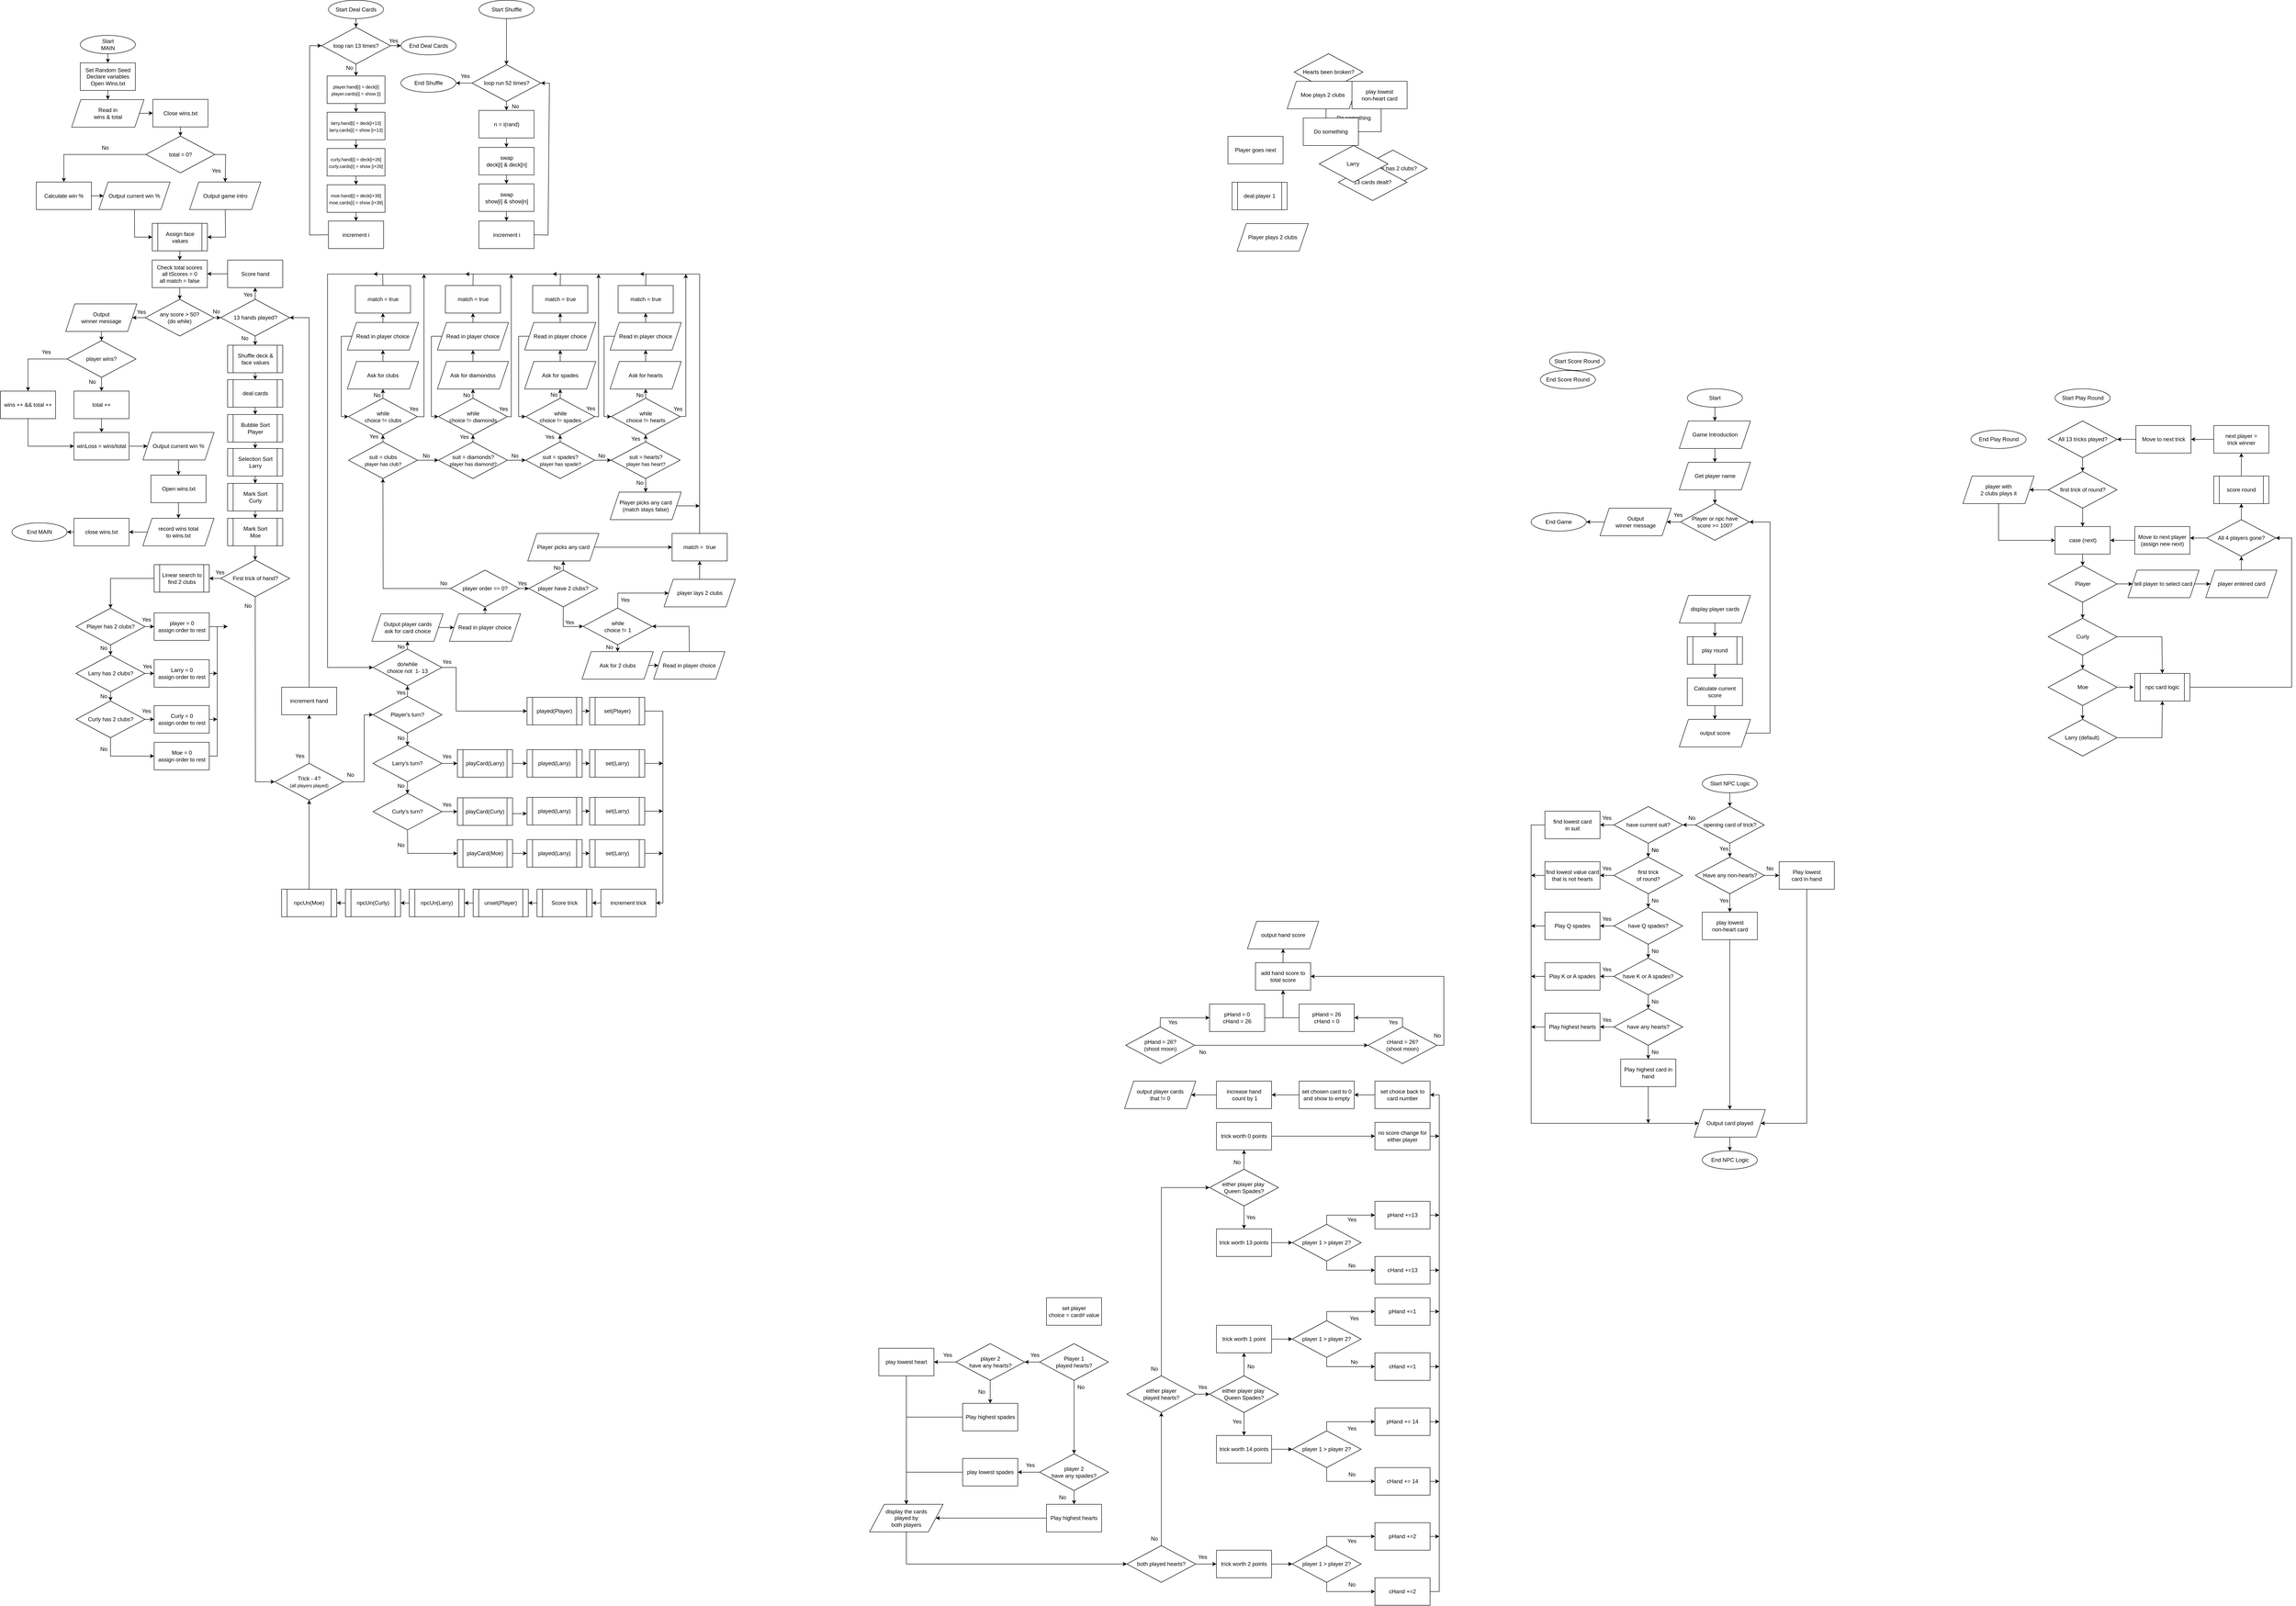 <mxfile version="21.3.7" type="device">
  <diagram name="Page-1" id="pTWNnnXOBCpD7zFvxU7-">
    <mxGraphModel dx="5630" dy="3430" grid="1" gridSize="10" guides="1" tooltips="1" connect="1" arrows="1" fold="1" page="1" pageScale="1" pageWidth="850" pageHeight="1100" math="0" shadow="0">
      <root>
        <mxCell id="0" />
        <mxCell id="1" parent="0" />
        <mxCell id="P1YE3tNLGwFXkTiXbDnP-1" value="Start&lt;br&gt;MAIN" style="ellipse;whiteSpace=wrap;html=1;" parent="1" vertex="1">
          <mxGeometry x="-498.25" y="-280" width="120" height="40" as="geometry" />
        </mxCell>
        <mxCell id="P1YE3tNLGwFXkTiXbDnP-3" value="Read in player choice" style="shape=parallelogram;perimeter=parallelogramPerimeter;whiteSpace=wrap;html=1;fixedSize=1;" parent="1" vertex="1">
          <mxGeometry x="305.25" y="980" width="155" height="60" as="geometry" />
        </mxCell>
        <mxCell id="P1YE3tNLGwFXkTiXbDnP-15" value="any score &amp;gt; 50?&lt;br&gt;(do while)" style="rhombus;whiteSpace=wrap;html=1;" parent="1" vertex="1">
          <mxGeometry x="-356.75" y="295" width="150" height="80" as="geometry" />
        </mxCell>
        <mxCell id="P1YE3tNLGwFXkTiXbDnP-19" value="End MAIN" style="ellipse;whiteSpace=wrap;html=1;" parent="1" vertex="1">
          <mxGeometry x="-647" y="782" width="120" height="40" as="geometry" />
        </mxCell>
        <mxCell id="P1YE3tNLGwFXkTiXbDnP-20" value="Output player cards&lt;br&gt;ask for card choice" style="shape=parallelogram;perimeter=parallelogramPerimeter;whiteSpace=wrap;html=1;fixedSize=1;" parent="1" vertex="1">
          <mxGeometry x="136.5" y="980" width="155" height="60" as="geometry" />
        </mxCell>
        <mxCell id="P1YE3tNLGwFXkTiXbDnP-21" value="Output &lt;br&gt;winner message" style="shape=parallelogram;perimeter=parallelogramPerimeter;whiteSpace=wrap;html=1;fixedSize=1;" parent="1" vertex="1">
          <mxGeometry x="-530" y="305" width="155" height="60" as="geometry" />
        </mxCell>
        <mxCell id="P1YE3tNLGwFXkTiXbDnP-63" value="both played hearts?" style="rhombus;whiteSpace=wrap;html=1;" parent="1" vertex="1">
          <mxGeometry x="1780" y="3010" width="150" height="80" as="geometry" />
        </mxCell>
        <mxCell id="P1YE3tNLGwFXkTiXbDnP-67" value="player 1 &amp;gt; player 2?" style="rhombus;whiteSpace=wrap;html=1;" parent="1" vertex="1">
          <mxGeometry x="2140" y="3010" width="150" height="80" as="geometry" />
        </mxCell>
        <mxCell id="P1YE3tNLGwFXkTiXbDnP-70" value="pHand +=2" style="rounded=0;whiteSpace=wrap;html=1;" parent="1" vertex="1">
          <mxGeometry x="2320" y="2960" width="120" height="60" as="geometry" />
        </mxCell>
        <mxCell id="P1YE3tNLGwFXkTiXbDnP-71" value="total ++" style="rounded=0;whiteSpace=wrap;html=1;" parent="1" vertex="1">
          <mxGeometry x="-512" y="495" width="120" height="60" as="geometry" />
        </mxCell>
        <mxCell id="P1YE3tNLGwFXkTiXbDnP-73" value="wins ++ &amp;amp;&amp;amp; total ++" style="rounded=0;whiteSpace=wrap;html=1;" parent="1" vertex="1">
          <mxGeometry x="-672" y="495" width="120" height="60" as="geometry" />
        </mxCell>
        <mxCell id="P1YE3tNLGwFXkTiXbDnP-74" value="set player &lt;br&gt;choice = card# value" style="rounded=0;whiteSpace=wrap;html=1;" parent="1" vertex="1">
          <mxGeometry x="1605" y="2470" width="120" height="60" as="geometry" />
        </mxCell>
        <mxCell id="P1YE3tNLGwFXkTiXbDnP-81" value="Player 1&lt;br&gt;played hearts?" style="rhombus;whiteSpace=wrap;html=1;" parent="1" vertex="1">
          <mxGeometry x="1590" y="2570" width="150" height="80" as="geometry" />
        </mxCell>
        <mxCell id="P1YE3tNLGwFXkTiXbDnP-82" value="total = 0?" style="rhombus;whiteSpace=wrap;html=1;" parent="1" vertex="1">
          <mxGeometry x="-355.25" y="-60.5" width="150" height="80" as="geometry" />
        </mxCell>
        <mxCell id="P1YE3tNLGwFXkTiXbDnP-98" value="Output game intro" style="shape=parallelogram;perimeter=parallelogramPerimeter;whiteSpace=wrap;html=1;fixedSize=1;" parent="1" vertex="1">
          <mxGeometry x="-260.25" y="39.5" width="155" height="60" as="geometry" />
        </mxCell>
        <mxCell id="P1YE3tNLGwFXkTiXbDnP-102" value="13 hands played?" style="rhombus;whiteSpace=wrap;html=1;" parent="1" vertex="1">
          <mxGeometry x="-192.5" y="295" width="150" height="80" as="geometry" />
        </mxCell>
        <mxCell id="P1YE3tNLGwFXkTiXbDnP-142" value="display the cards &lt;br&gt;played by &lt;br&gt;both players" style="rounded=0;whiteSpace=wrap;html=1;shape=parallelogram;perimeter=parallelogramPerimeter;" parent="1" vertex="1">
          <mxGeometry x="1220" y="2920" width="160" height="60" as="geometry" />
        </mxCell>
        <mxCell id="P1YE3tNLGwFXkTiXbDnP-150" value="play lowest heart" style="rounded=0;whiteSpace=wrap;html=1;" parent="1" vertex="1">
          <mxGeometry x="1240" y="2580" width="120" height="60" as="geometry" />
        </mxCell>
        <mxCell id="P1YE3tNLGwFXkTiXbDnP-151" value="Play highest spades" style="rounded=0;whiteSpace=wrap;html=1;" parent="1" vertex="1">
          <mxGeometry x="1422.5" y="2700" width="120" height="60" as="geometry" />
        </mxCell>
        <mxCell id="P1YE3tNLGwFXkTiXbDnP-154" value="Set Random Seed&lt;br&gt;Declare variables&lt;br&gt;Open Wins.txt" style="rounded=0;whiteSpace=wrap;html=1;" parent="1" vertex="1">
          <mxGeometry x="-498.25" y="-220" width="120" height="60" as="geometry" />
        </mxCell>
        <mxCell id="P1YE3tNLGwFXkTiXbDnP-171" value="player 2&lt;br&gt;have any hearts?" style="rhombus;whiteSpace=wrap;html=1;" parent="1" vertex="1">
          <mxGeometry x="1407.5" y="2570" width="150" height="80" as="geometry" />
        </mxCell>
        <mxCell id="P1YE3tNLGwFXkTiXbDnP-172" value="Play highest hearts" style="rounded=0;whiteSpace=wrap;html=1;" parent="1" vertex="1">
          <mxGeometry x="1605" y="2920" width="120" height="60" as="geometry" />
        </mxCell>
        <mxCell id="P1YE3tNLGwFXkTiXbDnP-173" value="trick worth 2 points" style="rounded=0;whiteSpace=wrap;html=1;" parent="1" vertex="1">
          <mxGeometry x="1975" y="3020" width="120" height="60" as="geometry" />
        </mxCell>
        <mxCell id="P1YE3tNLGwFXkTiXbDnP-210" value="play lowest spades" style="rounded=0;whiteSpace=wrap;html=1;" parent="1" vertex="1">
          <mxGeometry x="1422.5" y="2820" width="120" height="60" as="geometry" />
        </mxCell>
        <mxCell id="EFEw2eeyy1y3yF1TY1N--1" value="Output current win %" style="shape=parallelogram;perimeter=parallelogramPerimeter;whiteSpace=wrap;html=1;fixedSize=1;" parent="1" vertex="1">
          <mxGeometry x="-457.75" y="39.5" width="155" height="60" as="geometry" />
        </mxCell>
        <mxCell id="P1YE3tNLGwFXkTiXbDnP-103" value="player wins?" style="rhombus;whiteSpace=wrap;html=1;" parent="1" vertex="1">
          <mxGeometry x="-527" y="385" width="150" height="80" as="geometry" />
        </mxCell>
        <mxCell id="EFEw2eeyy1y3yF1TY1N--5" value="winLoss = wins/total" style="rounded=0;whiteSpace=wrap;html=1;" parent="1" vertex="1">
          <mxGeometry x="-512" y="585" width="120" height="60" as="geometry" />
        </mxCell>
        <mxCell id="EFEw2eeyy1y3yF1TY1N--6" value="Output current win %" style="shape=parallelogram;perimeter=parallelogramPerimeter;whiteSpace=wrap;html=1;fixedSize=1;" parent="1" vertex="1">
          <mxGeometry x="-362" y="585" width="155" height="60" as="geometry" />
        </mxCell>
        <mxCell id="EFEw2eeyy1y3yF1TY1N--7" value="Open wins.txt" style="rounded=0;whiteSpace=wrap;html=1;" parent="1" vertex="1">
          <mxGeometry x="-344.5" y="678" width="120" height="60" as="geometry" />
        </mxCell>
        <mxCell id="EFEw2eeyy1y3yF1TY1N--8" value="record wins total &lt;br&gt;to wins.txt" style="shape=parallelogram;perimeter=parallelogramPerimeter;whiteSpace=wrap;html=1;fixedSize=1;" parent="1" vertex="1">
          <mxGeometry x="-362" y="772" width="155" height="60" as="geometry" />
        </mxCell>
        <mxCell id="EFEw2eeyy1y3yF1TY1N--9" value="close wins.txt" style="rounded=0;whiteSpace=wrap;html=1;" parent="1" vertex="1">
          <mxGeometry x="-512" y="772" width="120" height="60" as="geometry" />
        </mxCell>
        <mxCell id="EFEw2eeyy1y3yF1TY1N--11" value="" style="endArrow=classic;html=1;rounded=0;exitX=0;exitY=0.5;exitDx=0;exitDy=0;entryX=0.5;entryY=0;entryDx=0;entryDy=0;" parent="1" source="P1YE3tNLGwFXkTiXbDnP-103" target="P1YE3tNLGwFXkTiXbDnP-73" edge="1">
          <mxGeometry width="50" height="50" relative="1" as="geometry">
            <mxPoint x="-1112" y="595" as="sourcePoint" />
            <mxPoint x="-612" y="480" as="targetPoint" />
            <Array as="points">
              <mxPoint x="-612" y="425" />
            </Array>
          </mxGeometry>
        </mxCell>
        <mxCell id="EFEw2eeyy1y3yF1TY1N--12" value="" style="endArrow=classic;html=1;rounded=0;exitX=0.5;exitY=1;exitDx=0;exitDy=0;entryX=0.5;entryY=0;entryDx=0;entryDy=0;" parent="1" source="P1YE3tNLGwFXkTiXbDnP-103" target="P1YE3tNLGwFXkTiXbDnP-71" edge="1">
          <mxGeometry width="50" height="50" relative="1" as="geometry">
            <mxPoint x="-1062" y="535" as="sourcePoint" />
            <mxPoint x="-1012" y="485" as="targetPoint" />
          </mxGeometry>
        </mxCell>
        <mxCell id="EFEw2eeyy1y3yF1TY1N--13" value="" style="endArrow=classic;html=1;rounded=0;exitX=0.5;exitY=1;exitDx=0;exitDy=0;entryX=0.5;entryY=0;entryDx=0;entryDy=0;" parent="1" source="P1YE3tNLGwFXkTiXbDnP-71" target="EFEw2eeyy1y3yF1TY1N--5" edge="1">
          <mxGeometry width="50" height="50" relative="1" as="geometry">
            <mxPoint x="-1152" y="615" as="sourcePoint" />
            <mxPoint x="-1102" y="565" as="targetPoint" />
          </mxGeometry>
        </mxCell>
        <mxCell id="EFEw2eeyy1y3yF1TY1N--14" value="" style="endArrow=classic;html=1;rounded=0;entryX=0;entryY=0.5;entryDx=0;entryDy=0;exitX=0.5;exitY=1;exitDx=0;exitDy=0;" parent="1" source="P1YE3tNLGwFXkTiXbDnP-73" target="EFEw2eeyy1y3yF1TY1N--5" edge="1">
          <mxGeometry width="50" height="50" relative="1" as="geometry">
            <mxPoint x="-612" y="570" as="sourcePoint" />
            <mxPoint x="-892" y="665" as="targetPoint" />
            <Array as="points">
              <mxPoint x="-612" y="615" />
            </Array>
          </mxGeometry>
        </mxCell>
        <mxCell id="EFEw2eeyy1y3yF1TY1N--24" value="" style="endArrow=classic;html=1;rounded=0;entryX=0.5;entryY=0;entryDx=0;entryDy=0;" parent="1" target="hHVta8qFAC5sfsLIEDQf-164" edge="1">
          <mxGeometry width="50" height="50" relative="1" as="geometry">
            <mxPoint x="-355" y="-20.5" as="sourcePoint" />
            <mxPoint x="-380" y="-20.5" as="targetPoint" />
            <Array as="points">
              <mxPoint x="-379.75" y="-20.5" />
              <mxPoint x="-534" y="-20.5" />
            </Array>
          </mxGeometry>
        </mxCell>
        <mxCell id="EFEw2eeyy1y3yF1TY1N--25" value="" style="endArrow=classic;html=1;rounded=0;exitX=1;exitY=0.5;exitDx=0;exitDy=0;entryX=0.5;entryY=0;entryDx=0;entryDy=0;" parent="1" source="P1YE3tNLGwFXkTiXbDnP-82" target="P1YE3tNLGwFXkTiXbDnP-98" edge="1">
          <mxGeometry width="50" height="50" relative="1" as="geometry">
            <mxPoint x="-641.75" y="19.5" as="sourcePoint" />
            <mxPoint x="-181.75" y="39.5" as="targetPoint" />
            <Array as="points">
              <mxPoint x="-181.75" y="-20.5" />
            </Array>
          </mxGeometry>
        </mxCell>
        <mxCell id="EFEw2eeyy1y3yF1TY1N--46" value="player 2 &lt;br&gt;have any spades?" style="rhombus;whiteSpace=wrap;html=1;" parent="1" vertex="1">
          <mxGeometry x="1590" y="2810" width="150" height="80" as="geometry" />
        </mxCell>
        <mxCell id="EFEw2eeyy1y3yF1TY1N--50" value="" style="endArrow=classic;html=1;rounded=0;exitX=0;exitY=0.5;exitDx=0;exitDy=0;entryX=1;entryY=0.5;entryDx=0;entryDy=0;" parent="1" source="P1YE3tNLGwFXkTiXbDnP-81" target="P1YE3tNLGwFXkTiXbDnP-171" edge="1">
          <mxGeometry width="50" height="50" relative="1" as="geometry">
            <mxPoint x="1820" y="2850" as="sourcePoint" />
            <mxPoint x="1870" y="2800" as="targetPoint" />
          </mxGeometry>
        </mxCell>
        <mxCell id="EFEw2eeyy1y3yF1TY1N--51" value="" style="endArrow=classic;html=1;rounded=0;exitX=0;exitY=0.5;exitDx=0;exitDy=0;entryX=1;entryY=0.5;entryDx=0;entryDy=0;" parent="1" source="P1YE3tNLGwFXkTiXbDnP-171" target="P1YE3tNLGwFXkTiXbDnP-150" edge="1">
          <mxGeometry width="50" height="50" relative="1" as="geometry">
            <mxPoint x="1780" y="2970" as="sourcePoint" />
            <mxPoint x="1830" y="2920" as="targetPoint" />
          </mxGeometry>
        </mxCell>
        <mxCell id="EFEw2eeyy1y3yF1TY1N--53" value="" style="endArrow=classic;html=1;rounded=0;exitX=0.5;exitY=1;exitDx=0;exitDy=0;entryX=0.5;entryY=0;entryDx=0;entryDy=0;" parent="1" source="P1YE3tNLGwFXkTiXbDnP-171" target="P1YE3tNLGwFXkTiXbDnP-151" edge="1">
          <mxGeometry width="50" height="50" relative="1" as="geometry">
            <mxPoint x="1750" y="2890" as="sourcePoint" />
            <mxPoint x="1800" y="2840" as="targetPoint" />
          </mxGeometry>
        </mxCell>
        <mxCell id="EFEw2eeyy1y3yF1TY1N--58" value="" style="endArrow=classic;html=1;rounded=0;exitX=0.5;exitY=1;exitDx=0;exitDy=0;entryX=0.5;entryY=0;entryDx=0;entryDy=0;" parent="1" source="P1YE3tNLGwFXkTiXbDnP-81" target="EFEw2eeyy1y3yF1TY1N--46" edge="1">
          <mxGeometry width="50" height="50" relative="1" as="geometry">
            <mxPoint x="1665" y="2770" as="sourcePoint" />
            <mxPoint x="1910" y="2790" as="targetPoint" />
          </mxGeometry>
        </mxCell>
        <mxCell id="EFEw2eeyy1y3yF1TY1N--59" value="" style="endArrow=classic;html=1;rounded=0;exitX=0;exitY=0.5;exitDx=0;exitDy=0;entryX=1;entryY=0.5;entryDx=0;entryDy=0;" parent="1" source="EFEw2eeyy1y3yF1TY1N--46" target="P1YE3tNLGwFXkTiXbDnP-210" edge="1">
          <mxGeometry width="50" height="50" relative="1" as="geometry">
            <mxPoint x="970" y="2890" as="sourcePoint" />
            <mxPoint x="1020" y="2840" as="targetPoint" />
          </mxGeometry>
        </mxCell>
        <mxCell id="EFEw2eeyy1y3yF1TY1N--60" value="" style="endArrow=classic;html=1;rounded=0;exitX=0.5;exitY=1;exitDx=0;exitDy=0;entryX=0.5;entryY=0;entryDx=0;entryDy=0;" parent="1" source="EFEw2eeyy1y3yF1TY1N--46" target="P1YE3tNLGwFXkTiXbDnP-172" edge="1">
          <mxGeometry width="50" height="50" relative="1" as="geometry">
            <mxPoint x="1060" y="2870" as="sourcePoint" />
            <mxPoint x="1110" y="2820" as="targetPoint" />
          </mxGeometry>
        </mxCell>
        <mxCell id="EFEw2eeyy1y3yF1TY1N--62" value="" style="endArrow=classic;html=1;rounded=0;exitX=0.5;exitY=1;exitDx=0;exitDy=0;entryX=0.5;entryY=0;entryDx=0;entryDy=0;" parent="1" source="P1YE3tNLGwFXkTiXbDnP-150" target="P1YE3tNLGwFXkTiXbDnP-142" edge="1">
          <mxGeometry width="50" height="50" relative="1" as="geometry">
            <mxPoint x="1140" y="2840" as="sourcePoint" />
            <mxPoint x="1190" y="2790" as="targetPoint" />
          </mxGeometry>
        </mxCell>
        <mxCell id="EFEw2eeyy1y3yF1TY1N--63" value="" style="endArrow=classic;html=1;rounded=0;exitX=0;exitY=0.5;exitDx=0;exitDy=0;entryX=1;entryY=0.5;entryDx=0;entryDy=0;" parent="1" source="P1YE3tNLGwFXkTiXbDnP-172" target="P1YE3tNLGwFXkTiXbDnP-142" edge="1">
          <mxGeometry width="50" height="50" relative="1" as="geometry">
            <mxPoint x="1550" y="3070" as="sourcePoint" />
            <mxPoint x="1600" y="3020" as="targetPoint" />
          </mxGeometry>
        </mxCell>
        <mxCell id="EFEw2eeyy1y3yF1TY1N--64" value="" style="endArrow=classic;html=1;rounded=0;exitX=0;exitY=0.5;exitDx=0;exitDy=0;entryX=0.5;entryY=0;entryDx=0;entryDy=0;" parent="1" source="P1YE3tNLGwFXkTiXbDnP-151" target="P1YE3tNLGwFXkTiXbDnP-142" edge="1">
          <mxGeometry width="50" height="50" relative="1" as="geometry">
            <mxPoint x="1010" y="2900" as="sourcePoint" />
            <mxPoint x="1060" y="2850" as="targetPoint" />
            <Array as="points">
              <mxPoint x="1300" y="2730" />
            </Array>
          </mxGeometry>
        </mxCell>
        <mxCell id="EFEw2eeyy1y3yF1TY1N--65" value="" style="endArrow=classic;html=1;rounded=0;exitX=0;exitY=0.5;exitDx=0;exitDy=0;entryX=0.5;entryY=0;entryDx=0;entryDy=0;" parent="1" source="P1YE3tNLGwFXkTiXbDnP-210" target="P1YE3tNLGwFXkTiXbDnP-142" edge="1">
          <mxGeometry width="50" height="50" relative="1" as="geometry">
            <mxPoint x="1040" y="2890" as="sourcePoint" />
            <mxPoint x="1090" y="2840" as="targetPoint" />
            <Array as="points">
              <mxPoint x="1300" y="2850" />
            </Array>
          </mxGeometry>
        </mxCell>
        <mxCell id="EFEw2eeyy1y3yF1TY1N--66" value="cHand +=2" style="rounded=0;whiteSpace=wrap;html=1;" parent="1" vertex="1">
          <mxGeometry x="2320" y="3080" width="120" height="60" as="geometry" />
        </mxCell>
        <mxCell id="EFEw2eeyy1y3yF1TY1N--67" value="cHand +=1" style="rounded=0;whiteSpace=wrap;html=1;" parent="1" vertex="1">
          <mxGeometry x="2320" y="2590" width="120" height="60" as="geometry" />
        </mxCell>
        <mxCell id="EFEw2eeyy1y3yF1TY1N--68" value="trick worth 1 point" style="rounded=0;whiteSpace=wrap;html=1;" parent="1" vertex="1">
          <mxGeometry x="1975" y="2530" width="120" height="60" as="geometry" />
        </mxCell>
        <mxCell id="EFEw2eeyy1y3yF1TY1N--74" value="either player &lt;br&gt;played hearts?" style="rhombus;whiteSpace=wrap;html=1;" parent="1" vertex="1">
          <mxGeometry x="1780" y="2640" width="150" height="80" as="geometry" />
        </mxCell>
        <mxCell id="EFEw2eeyy1y3yF1TY1N--75" value="either player play&amp;nbsp;&lt;br&gt;Queen Spades?" style="rhombus;whiteSpace=wrap;html=1;" parent="1" vertex="1">
          <mxGeometry x="1960" y="2640" width="150" height="80" as="geometry" />
        </mxCell>
        <mxCell id="EFEw2eeyy1y3yF1TY1N--76" value="player 1 &amp;gt; player 2?" style="rhombus;whiteSpace=wrap;html=1;" parent="1" vertex="1">
          <mxGeometry x="2140" y="2520" width="150" height="80" as="geometry" />
        </mxCell>
        <mxCell id="EFEw2eeyy1y3yF1TY1N--77" value="pHand += 14" style="rounded=0;whiteSpace=wrap;html=1;" parent="1" vertex="1">
          <mxGeometry x="2320" y="2710" width="120" height="60" as="geometry" />
        </mxCell>
        <mxCell id="EFEw2eeyy1y3yF1TY1N--78" value="cHand += 14" style="rounded=0;whiteSpace=wrap;html=1;" parent="1" vertex="1">
          <mxGeometry x="2320" y="2840" width="120" height="60" as="geometry" />
        </mxCell>
        <mxCell id="EFEw2eeyy1y3yF1TY1N--80" value="either player play&amp;nbsp;&lt;br&gt;Queen Spades?" style="rhombus;whiteSpace=wrap;html=1;" parent="1" vertex="1">
          <mxGeometry x="1960" y="2190" width="150" height="80" as="geometry" />
        </mxCell>
        <mxCell id="EFEw2eeyy1y3yF1TY1N--81" value="pHand +=1" style="rounded=0;whiteSpace=wrap;html=1;" parent="1" vertex="1">
          <mxGeometry x="2320" y="2470" width="120" height="60" as="geometry" />
        </mxCell>
        <mxCell id="EFEw2eeyy1y3yF1TY1N--82" value="trick worth 14 points" style="rounded=0;whiteSpace=wrap;html=1;" parent="1" vertex="1">
          <mxGeometry x="1975" y="2770" width="120" height="60" as="geometry" />
        </mxCell>
        <mxCell id="EFEw2eeyy1y3yF1TY1N--83" value="player 1 &amp;gt; player 2?" style="rhombus;whiteSpace=wrap;html=1;" parent="1" vertex="1">
          <mxGeometry x="2140" y="2760" width="150" height="80" as="geometry" />
        </mxCell>
        <mxCell id="EFEw2eeyy1y3yF1TY1N--84" value="trick worth 13 points" style="rounded=0;whiteSpace=wrap;html=1;" parent="1" vertex="1">
          <mxGeometry x="1975" y="2320" width="120" height="60" as="geometry" />
        </mxCell>
        <mxCell id="EFEw2eeyy1y3yF1TY1N--85" value="trick worth 0 points" style="rounded=0;whiteSpace=wrap;html=1;" parent="1" vertex="1">
          <mxGeometry x="1975" y="2088" width="120" height="60" as="geometry" />
        </mxCell>
        <mxCell id="EFEw2eeyy1y3yF1TY1N--87" value="pHand +=13" style="rounded=0;whiteSpace=wrap;html=1;" parent="1" vertex="1">
          <mxGeometry x="2320" y="2260" width="120" height="60" as="geometry" />
        </mxCell>
        <mxCell id="EFEw2eeyy1y3yF1TY1N--89" value="cHand +=13" style="rounded=0;whiteSpace=wrap;html=1;" parent="1" vertex="1">
          <mxGeometry x="2320" y="2380" width="120" height="60" as="geometry" />
        </mxCell>
        <mxCell id="EFEw2eeyy1y3yF1TY1N--91" value="no score change for either player" style="rounded=0;whiteSpace=wrap;html=1;" parent="1" vertex="1">
          <mxGeometry x="2320" y="2088" width="120" height="60" as="geometry" />
        </mxCell>
        <mxCell id="EFEw2eeyy1y3yF1TY1N--92" value="" style="endArrow=classic;html=1;rounded=0;exitX=0.5;exitY=1;exitDx=0;exitDy=0;entryX=0;entryY=0.5;entryDx=0;entryDy=0;" parent="1" source="P1YE3tNLGwFXkTiXbDnP-142" target="P1YE3tNLGwFXkTiXbDnP-63" edge="1">
          <mxGeometry width="50" height="50" relative="1" as="geometry">
            <mxPoint x="1400" y="3210" as="sourcePoint" />
            <mxPoint x="1450" y="3160" as="targetPoint" />
            <Array as="points">
              <mxPoint x="1300" y="3050" />
            </Array>
          </mxGeometry>
        </mxCell>
        <mxCell id="EFEw2eeyy1y3yF1TY1N--93" value="player 1 &amp;gt; player 2?" style="rhombus;whiteSpace=wrap;html=1;" parent="1" vertex="1">
          <mxGeometry x="2140" y="2310" width="150" height="80" as="geometry" />
        </mxCell>
        <mxCell id="EFEw2eeyy1y3yF1TY1N--94" value="" style="endArrow=classic;html=1;rounded=0;exitX=1;exitY=0.5;exitDx=0;exitDy=0;entryX=0;entryY=0.5;entryDx=0;entryDy=0;" parent="1" source="P1YE3tNLGwFXkTiXbDnP-63" target="P1YE3tNLGwFXkTiXbDnP-173" edge="1">
          <mxGeometry width="50" height="50" relative="1" as="geometry">
            <mxPoint x="2050" y="3220" as="sourcePoint" />
            <mxPoint x="2100" y="3170" as="targetPoint" />
          </mxGeometry>
        </mxCell>
        <mxCell id="EFEw2eeyy1y3yF1TY1N--95" value="" style="endArrow=classic;html=1;rounded=0;exitX=1;exitY=0.5;exitDx=0;exitDy=0;entryX=0;entryY=0.5;entryDx=0;entryDy=0;" parent="1" source="P1YE3tNLGwFXkTiXbDnP-173" target="P1YE3tNLGwFXkTiXbDnP-67" edge="1">
          <mxGeometry width="50" height="50" relative="1" as="geometry">
            <mxPoint x="2250" y="3210" as="sourcePoint" />
            <mxPoint x="2300" y="3160" as="targetPoint" />
          </mxGeometry>
        </mxCell>
        <mxCell id="EFEw2eeyy1y3yF1TY1N--96" value="" style="endArrow=classic;html=1;rounded=0;exitX=0.5;exitY=0;exitDx=0;exitDy=0;entryX=0;entryY=0.5;entryDx=0;entryDy=0;" parent="1" source="P1YE3tNLGwFXkTiXbDnP-67" target="P1YE3tNLGwFXkTiXbDnP-70" edge="1">
          <mxGeometry width="50" height="50" relative="1" as="geometry">
            <mxPoint x="2200" y="2980" as="sourcePoint" />
            <mxPoint x="2250" y="2930" as="targetPoint" />
            <Array as="points">
              <mxPoint x="2215" y="2990" />
            </Array>
          </mxGeometry>
        </mxCell>
        <mxCell id="EFEw2eeyy1y3yF1TY1N--97" value="" style="endArrow=classic;html=1;rounded=0;exitX=0.5;exitY=1;exitDx=0;exitDy=0;entryX=0;entryY=0.5;entryDx=0;entryDy=0;" parent="1" source="P1YE3tNLGwFXkTiXbDnP-67" target="EFEw2eeyy1y3yF1TY1N--66" edge="1">
          <mxGeometry width="50" height="50" relative="1" as="geometry">
            <mxPoint x="2310" y="3230" as="sourcePoint" />
            <mxPoint x="2360" y="3180" as="targetPoint" />
            <Array as="points">
              <mxPoint x="2215" y="3110" />
            </Array>
          </mxGeometry>
        </mxCell>
        <mxCell id="EFEw2eeyy1y3yF1TY1N--98" value="" style="endArrow=classic;html=1;rounded=0;exitX=0.5;exitY=0;exitDx=0;exitDy=0;entryX=0.5;entryY=1;entryDx=0;entryDy=0;" parent="1" source="P1YE3tNLGwFXkTiXbDnP-63" target="EFEw2eeyy1y3yF1TY1N--74" edge="1">
          <mxGeometry width="50" height="50" relative="1" as="geometry">
            <mxPoint x="1910" y="2880" as="sourcePoint" />
            <mxPoint x="1960" y="2830" as="targetPoint" />
          </mxGeometry>
        </mxCell>
        <mxCell id="EFEw2eeyy1y3yF1TY1N--99" value="" style="endArrow=classic;html=1;rounded=0;exitX=1;exitY=0.5;exitDx=0;exitDy=0;entryX=0;entryY=0.5;entryDx=0;entryDy=0;" parent="1" source="EFEw2eeyy1y3yF1TY1N--74" target="EFEw2eeyy1y3yF1TY1N--75" edge="1">
          <mxGeometry width="50" height="50" relative="1" as="geometry">
            <mxPoint x="2020" y="2910" as="sourcePoint" />
            <mxPoint x="2120" y="2910" as="targetPoint" />
          </mxGeometry>
        </mxCell>
        <mxCell id="EFEw2eeyy1y3yF1TY1N--100" value="" style="endArrow=classic;html=1;rounded=0;exitX=0.5;exitY=1;exitDx=0;exitDy=0;" parent="1" source="EFEw2eeyy1y3yF1TY1N--75" target="EFEw2eeyy1y3yF1TY1N--82" edge="1">
          <mxGeometry width="50" height="50" relative="1" as="geometry">
            <mxPoint x="2060" y="2980" as="sourcePoint" />
            <mxPoint x="2110" y="2930" as="targetPoint" />
          </mxGeometry>
        </mxCell>
        <mxCell id="EFEw2eeyy1y3yF1TY1N--101" value="" style="endArrow=classic;html=1;rounded=0;exitX=1;exitY=0.5;exitDx=0;exitDy=0;entryX=0;entryY=0.5;entryDx=0;entryDy=0;" parent="1" source="EFEw2eeyy1y3yF1TY1N--82" target="EFEw2eeyy1y3yF1TY1N--83" edge="1">
          <mxGeometry width="50" height="50" relative="1" as="geometry">
            <mxPoint x="1980" y="2970" as="sourcePoint" />
            <mxPoint x="2030" y="2920" as="targetPoint" />
          </mxGeometry>
        </mxCell>
        <mxCell id="EFEw2eeyy1y3yF1TY1N--102" value="" style="endArrow=classic;html=1;rounded=0;exitX=0.5;exitY=0;exitDx=0;exitDy=0;entryX=0;entryY=0.5;entryDx=0;entryDy=0;" parent="1" source="EFEw2eeyy1y3yF1TY1N--83" target="EFEw2eeyy1y3yF1TY1N--77" edge="1">
          <mxGeometry width="50" height="50" relative="1" as="geometry">
            <mxPoint x="2200" y="2950" as="sourcePoint" />
            <mxPoint x="2250" y="2900" as="targetPoint" />
            <Array as="points">
              <mxPoint x="2215" y="2740" />
            </Array>
          </mxGeometry>
        </mxCell>
        <mxCell id="EFEw2eeyy1y3yF1TY1N--103" value="" style="endArrow=classic;html=1;rounded=0;exitX=0.5;exitY=1;exitDx=0;exitDy=0;entryX=0;entryY=0.5;entryDx=0;entryDy=0;" parent="1" source="EFEw2eeyy1y3yF1TY1N--83" target="EFEw2eeyy1y3yF1TY1N--78" edge="1">
          <mxGeometry width="50" height="50" relative="1" as="geometry">
            <mxPoint x="2230" y="2930" as="sourcePoint" />
            <mxPoint x="2280" y="2880" as="targetPoint" />
            <Array as="points">
              <mxPoint x="2215" y="2870" />
            </Array>
          </mxGeometry>
        </mxCell>
        <mxCell id="EFEw2eeyy1y3yF1TY1N--104" value="" style="endArrow=classic;html=1;rounded=0;exitX=0.5;exitY=0;exitDx=0;exitDy=0;entryX=0.5;entryY=1;entryDx=0;entryDy=0;" parent="1" source="EFEw2eeyy1y3yF1TY1N--75" target="EFEw2eeyy1y3yF1TY1N--68" edge="1">
          <mxGeometry width="50" height="50" relative="1" as="geometry">
            <mxPoint x="1820" y="2590" as="sourcePoint" />
            <mxPoint x="1870" y="2540" as="targetPoint" />
          </mxGeometry>
        </mxCell>
        <mxCell id="EFEw2eeyy1y3yF1TY1N--105" value="" style="endArrow=classic;html=1;rounded=0;exitX=1;exitY=0.5;exitDx=0;exitDy=0;entryX=0;entryY=0.5;entryDx=0;entryDy=0;" parent="1" source="EFEw2eeyy1y3yF1TY1N--68" target="EFEw2eeyy1y3yF1TY1N--76" edge="1">
          <mxGeometry width="50" height="50" relative="1" as="geometry">
            <mxPoint x="2150" y="2670" as="sourcePoint" />
            <mxPoint x="2200" y="2620" as="targetPoint" />
          </mxGeometry>
        </mxCell>
        <mxCell id="EFEw2eeyy1y3yF1TY1N--106" value="" style="endArrow=classic;html=1;rounded=0;exitX=0.5;exitY=0;exitDx=0;exitDy=0;entryX=0;entryY=0.5;entryDx=0;entryDy=0;" parent="1" source="EFEw2eeyy1y3yF1TY1N--76" target="EFEw2eeyy1y3yF1TY1N--81" edge="1">
          <mxGeometry width="50" height="50" relative="1" as="geometry">
            <mxPoint x="2210" y="2480" as="sourcePoint" />
            <mxPoint x="2260" y="2430" as="targetPoint" />
            <Array as="points">
              <mxPoint x="2215" y="2500" />
            </Array>
          </mxGeometry>
        </mxCell>
        <mxCell id="EFEw2eeyy1y3yF1TY1N--107" value="" style="endArrow=classic;html=1;rounded=0;exitX=0.5;exitY=1;exitDx=0;exitDy=0;entryX=0;entryY=0.5;entryDx=0;entryDy=0;" parent="1" source="EFEw2eeyy1y3yF1TY1N--76" target="EFEw2eeyy1y3yF1TY1N--67" edge="1">
          <mxGeometry width="50" height="50" relative="1" as="geometry">
            <mxPoint x="1970" y="2510" as="sourcePoint" />
            <mxPoint x="2020" y="2460" as="targetPoint" />
            <Array as="points">
              <mxPoint x="2215" y="2620" />
            </Array>
          </mxGeometry>
        </mxCell>
        <mxCell id="EFEw2eeyy1y3yF1TY1N--108" value="" style="endArrow=classic;html=1;rounded=0;exitX=0.5;exitY=0;exitDx=0;exitDy=0;entryX=0;entryY=0.5;entryDx=0;entryDy=0;" parent="1" source="EFEw2eeyy1y3yF1TY1N--74" target="EFEw2eeyy1y3yF1TY1N--80" edge="1">
          <mxGeometry width="50" height="50" relative="1" as="geometry">
            <mxPoint x="1860" y="2500" as="sourcePoint" />
            <mxPoint x="1910" y="2450" as="targetPoint" />
            <Array as="points">
              <mxPoint x="1855" y="2230" />
            </Array>
          </mxGeometry>
        </mxCell>
        <mxCell id="EFEw2eeyy1y3yF1TY1N--109" value="" style="endArrow=classic;html=1;rounded=0;exitX=0.5;exitY=1;exitDx=0;exitDy=0;entryX=0.5;entryY=0;entryDx=0;entryDy=0;" parent="1" source="EFEw2eeyy1y3yF1TY1N--80" target="EFEw2eeyy1y3yF1TY1N--84" edge="1">
          <mxGeometry width="50" height="50" relative="1" as="geometry">
            <mxPoint x="1900" y="2360" as="sourcePoint" />
            <mxPoint x="1950" y="2310" as="targetPoint" />
          </mxGeometry>
        </mxCell>
        <mxCell id="EFEw2eeyy1y3yF1TY1N--110" value="" style="endArrow=classic;html=1;rounded=0;exitX=1;exitY=0.5;exitDx=0;exitDy=0;entryX=0;entryY=0.5;entryDx=0;entryDy=0;" parent="1" source="EFEw2eeyy1y3yF1TY1N--84" target="EFEw2eeyy1y3yF1TY1N--93" edge="1">
          <mxGeometry width="50" height="50" relative="1" as="geometry">
            <mxPoint x="1900" y="2360" as="sourcePoint" />
            <mxPoint x="1950" y="2310" as="targetPoint" />
          </mxGeometry>
        </mxCell>
        <mxCell id="EFEw2eeyy1y3yF1TY1N--111" value="" style="endArrow=classic;html=1;rounded=0;exitX=0.5;exitY=0;exitDx=0;exitDy=0;entryX=0.5;entryY=1;entryDx=0;entryDy=0;" parent="1" source="EFEw2eeyy1y3yF1TY1N--80" target="EFEw2eeyy1y3yF1TY1N--85" edge="1">
          <mxGeometry width="50" height="50" relative="1" as="geometry">
            <mxPoint x="1880" y="2180" as="sourcePoint" />
            <mxPoint x="1930" y="2130" as="targetPoint" />
          </mxGeometry>
        </mxCell>
        <mxCell id="EFEw2eeyy1y3yF1TY1N--113" value="" style="endArrow=classic;html=1;rounded=0;exitX=0.5;exitY=0;exitDx=0;exitDy=0;entryX=0;entryY=0.5;entryDx=0;entryDy=0;" parent="1" source="EFEw2eeyy1y3yF1TY1N--93" target="EFEw2eeyy1y3yF1TY1N--87" edge="1">
          <mxGeometry width="50" height="50" relative="1" as="geometry">
            <mxPoint x="2290" y="2230" as="sourcePoint" />
            <mxPoint x="2340" y="2180" as="targetPoint" />
            <Array as="points">
              <mxPoint x="2215" y="2290" />
            </Array>
          </mxGeometry>
        </mxCell>
        <mxCell id="EFEw2eeyy1y3yF1TY1N--114" value="" style="endArrow=classic;html=1;rounded=0;exitX=0.5;exitY=1;exitDx=0;exitDy=0;entryX=0;entryY=0.5;entryDx=0;entryDy=0;" parent="1" source="EFEw2eeyy1y3yF1TY1N--93" target="EFEw2eeyy1y3yF1TY1N--89" edge="1">
          <mxGeometry width="50" height="50" relative="1" as="geometry">
            <mxPoint x="1980" y="2470" as="sourcePoint" />
            <mxPoint x="2030" y="2420" as="targetPoint" />
            <Array as="points">
              <mxPoint x="2215" y="2410" />
            </Array>
          </mxGeometry>
        </mxCell>
        <mxCell id="EFEw2eeyy1y3yF1TY1N--115" value="" style="endArrow=classic;html=1;rounded=0;exitX=1;exitY=0.5;exitDx=0;exitDy=0;entryX=0;entryY=0.5;entryDx=0;entryDy=0;" parent="1" source="EFEw2eeyy1y3yF1TY1N--85" target="EFEw2eeyy1y3yF1TY1N--91" edge="1">
          <mxGeometry width="50" height="50" relative="1" as="geometry">
            <mxPoint x="1840" y="2080" as="sourcePoint" />
            <mxPoint x="1890" y="2030" as="targetPoint" />
          </mxGeometry>
        </mxCell>
        <mxCell id="EFEw2eeyy1y3yF1TY1N--116" value="set choice back to card number" style="rounded=0;whiteSpace=wrap;html=1;" parent="1" vertex="1">
          <mxGeometry x="2320" y="1998" width="120" height="60" as="geometry" />
        </mxCell>
        <mxCell id="EFEw2eeyy1y3yF1TY1N--117" value="set chosen card to 0&lt;br&gt;and show to empty" style="rounded=0;whiteSpace=wrap;html=1;" parent="1" vertex="1">
          <mxGeometry x="2155" y="1998" width="120" height="60" as="geometry" />
        </mxCell>
        <mxCell id="EFEw2eeyy1y3yF1TY1N--118" value="increase hand&lt;br&gt;&amp;nbsp;count by 1" style="rounded=0;whiteSpace=wrap;html=1;" parent="1" vertex="1">
          <mxGeometry x="1975" y="1998" width="120" height="60" as="geometry" />
        </mxCell>
        <mxCell id="EFEw2eeyy1y3yF1TY1N--120" value="output player cards &lt;br&gt;that != 0" style="shape=parallelogram;perimeter=parallelogramPerimeter;whiteSpace=wrap;html=1;fixedSize=1;" parent="1" vertex="1">
          <mxGeometry x="1775" y="1998" width="155" height="60" as="geometry" />
        </mxCell>
        <mxCell id="EFEw2eeyy1y3yF1TY1N--121" value="pHand = 0&lt;br&gt;cHand = 26" style="rounded=0;whiteSpace=wrap;html=1;" parent="1" vertex="1">
          <mxGeometry x="1960" y="1830" width="120" height="60" as="geometry" />
        </mxCell>
        <mxCell id="EFEw2eeyy1y3yF1TY1N--122" value="pHand = 26?&lt;br&gt;(shoot moon)" style="rhombus;whiteSpace=wrap;html=1;" parent="1" vertex="1">
          <mxGeometry x="1777.5" y="1880" width="150" height="80" as="geometry" />
        </mxCell>
        <mxCell id="EFEw2eeyy1y3yF1TY1N--123" value="output hand score" style="shape=parallelogram;perimeter=parallelogramPerimeter;whiteSpace=wrap;html=1;fixedSize=1;" parent="1" vertex="1">
          <mxGeometry x="2042.5" y="1650" width="155" height="60" as="geometry" />
        </mxCell>
        <mxCell id="EFEw2eeyy1y3yF1TY1N--124" value="cHand = 26?&lt;br&gt;(shoot moon)" style="rhombus;whiteSpace=wrap;html=1;" parent="1" vertex="1">
          <mxGeometry x="2305" y="1880" width="150" height="80" as="geometry" />
        </mxCell>
        <mxCell id="EFEw2eeyy1y3yF1TY1N--126" value="pHand = 26&lt;br&gt;cHand = 0" style="rounded=0;whiteSpace=wrap;html=1;" parent="1" vertex="1">
          <mxGeometry x="2155" y="1830" width="120" height="60" as="geometry" />
        </mxCell>
        <mxCell id="EFEw2eeyy1y3yF1TY1N--127" value="add hand score to total score" style="rounded=0;whiteSpace=wrap;html=1;" parent="1" vertex="1">
          <mxGeometry x="2060" y="1740" width="120" height="60" as="geometry" />
        </mxCell>
        <mxCell id="EFEw2eeyy1y3yF1TY1N--128" value="" style="endArrow=classic;html=1;rounded=0;exitX=0;exitY=0.5;exitDx=0;exitDy=0;entryX=1;entryY=0.5;entryDx=0;entryDy=0;" parent="1" source="EFEw2eeyy1y3yF1TY1N--116" target="EFEw2eeyy1y3yF1TY1N--117" edge="1">
          <mxGeometry width="50" height="50" relative="1" as="geometry">
            <mxPoint x="1860" y="1750" as="sourcePoint" />
            <mxPoint x="1910" y="1700" as="targetPoint" />
          </mxGeometry>
        </mxCell>
        <mxCell id="EFEw2eeyy1y3yF1TY1N--129" value="" style="endArrow=classic;html=1;rounded=0;exitX=0;exitY=0.5;exitDx=0;exitDy=0;entryX=1;entryY=0.5;entryDx=0;entryDy=0;" parent="1" source="EFEw2eeyy1y3yF1TY1N--117" target="EFEw2eeyy1y3yF1TY1N--118" edge="1">
          <mxGeometry width="50" height="50" relative="1" as="geometry">
            <mxPoint x="1820" y="1790" as="sourcePoint" />
            <mxPoint x="1870" y="1740" as="targetPoint" />
          </mxGeometry>
        </mxCell>
        <mxCell id="EFEw2eeyy1y3yF1TY1N--130" value="" style="endArrow=classic;html=1;rounded=0;exitX=0;exitY=0.5;exitDx=0;exitDy=0;entryX=1;entryY=0.5;entryDx=0;entryDy=0;" parent="1" source="EFEw2eeyy1y3yF1TY1N--118" target="EFEw2eeyy1y3yF1TY1N--120" edge="1">
          <mxGeometry width="50" height="50" relative="1" as="geometry">
            <mxPoint x="2100" y="1960" as="sourcePoint" />
            <mxPoint x="2150" y="1910" as="targetPoint" />
          </mxGeometry>
        </mxCell>
        <mxCell id="EFEw2eeyy1y3yF1TY1N--132" value="" style="endArrow=classic;html=1;rounded=0;exitX=0.5;exitY=0;exitDx=0;exitDy=0;entryX=0;entryY=0.5;entryDx=0;entryDy=0;" parent="1" source="EFEw2eeyy1y3yF1TY1N--122" target="EFEw2eeyy1y3yF1TY1N--121" edge="1">
          <mxGeometry width="50" height="50" relative="1" as="geometry">
            <mxPoint x="1780" y="1780" as="sourcePoint" />
            <mxPoint x="1830" y="1730" as="targetPoint" />
            <Array as="points">
              <mxPoint x="1853" y="1860" />
            </Array>
          </mxGeometry>
        </mxCell>
        <mxCell id="EFEw2eeyy1y3yF1TY1N--133" value="" style="endArrow=classic;html=1;rounded=0;exitX=1;exitY=0.5;exitDx=0;exitDy=0;entryX=0;entryY=0.5;entryDx=0;entryDy=0;" parent="1" source="EFEw2eeyy1y3yF1TY1N--122" target="EFEw2eeyy1y3yF1TY1N--124" edge="1">
          <mxGeometry width="50" height="50" relative="1" as="geometry">
            <mxPoint x="2070" y="1960" as="sourcePoint" />
            <mxPoint x="2120" y="1910" as="targetPoint" />
          </mxGeometry>
        </mxCell>
        <mxCell id="EFEw2eeyy1y3yF1TY1N--134" value="" style="endArrow=classic;html=1;rounded=0;exitX=0.5;exitY=0;exitDx=0;exitDy=0;entryX=1;entryY=0.5;entryDx=0;entryDy=0;" parent="1" source="EFEw2eeyy1y3yF1TY1N--124" target="EFEw2eeyy1y3yF1TY1N--126" edge="1">
          <mxGeometry width="50" height="50" relative="1" as="geometry">
            <mxPoint x="2500" y="1810" as="sourcePoint" />
            <mxPoint x="2550" y="1760" as="targetPoint" />
            <Array as="points">
              <mxPoint x="2380" y="1860" />
            </Array>
          </mxGeometry>
        </mxCell>
        <mxCell id="EFEw2eeyy1y3yF1TY1N--135" value="" style="endArrow=classic;html=1;rounded=0;exitX=1;exitY=0.5;exitDx=0;exitDy=0;entryX=1;entryY=0.5;entryDx=0;entryDy=0;" parent="1" source="EFEw2eeyy1y3yF1TY1N--124" target="EFEw2eeyy1y3yF1TY1N--127" edge="1">
          <mxGeometry width="50" height="50" relative="1" as="geometry">
            <mxPoint x="2650" y="1830" as="sourcePoint" />
            <mxPoint x="2480" y="1710" as="targetPoint" />
            <Array as="points">
              <mxPoint x="2470" y="1920" />
              <mxPoint x="2470" y="1770" />
            </Array>
          </mxGeometry>
        </mxCell>
        <mxCell id="EFEw2eeyy1y3yF1TY1N--136" value="" style="endArrow=classic;html=1;rounded=0;exitX=0.5;exitY=0;exitDx=0;exitDy=0;entryX=0.5;entryY=1;entryDx=0;entryDy=0;" parent="1" source="EFEw2eeyy1y3yF1TY1N--127" target="EFEw2eeyy1y3yF1TY1N--123" edge="1">
          <mxGeometry width="50" height="50" relative="1" as="geometry">
            <mxPoint x="1810" y="1760" as="sourcePoint" />
            <mxPoint x="1990" y="1700" as="targetPoint" />
          </mxGeometry>
        </mxCell>
        <mxCell id="EFEw2eeyy1y3yF1TY1N--138" value="Yes" style="text;html=1;strokeColor=none;fillColor=none;align=center;verticalAlign=middle;whiteSpace=wrap;rounded=0;" parent="1" vertex="1">
          <mxGeometry x="-231.75" y="-0.5" width="60" height="30" as="geometry" />
        </mxCell>
        <mxCell id="EFEw2eeyy1y3yF1TY1N--139" value="Yes" style="text;html=1;strokeColor=none;fillColor=none;align=center;verticalAlign=middle;whiteSpace=wrap;rounded=0;" parent="1" vertex="1">
          <mxGeometry x="1850" y="1855" width="60" height="30" as="geometry" />
        </mxCell>
        <mxCell id="EFEw2eeyy1y3yF1TY1N--140" value="Yes" style="text;html=1;strokeColor=none;fillColor=none;align=center;verticalAlign=middle;whiteSpace=wrap;rounded=0;" parent="1" vertex="1">
          <mxGeometry x="2330" y="1855" width="60" height="30" as="geometry" />
        </mxCell>
        <mxCell id="EFEw2eeyy1y3yF1TY1N--143" value="Yes" style="text;html=1;strokeColor=none;fillColor=none;align=center;verticalAlign=middle;whiteSpace=wrap;rounded=0;" parent="1" vertex="1">
          <mxGeometry x="-602" y="395" width="60" height="30" as="geometry" />
        </mxCell>
        <mxCell id="EFEw2eeyy1y3yF1TY1N--146" value="Yes" style="text;html=1;strokeColor=none;fillColor=none;align=center;verticalAlign=middle;whiteSpace=wrap;rounded=0;" parent="1" vertex="1">
          <mxGeometry x="2020" y="2280" width="60" height="30" as="geometry" />
        </mxCell>
        <mxCell id="EFEw2eeyy1y3yF1TY1N--147" value="Yes" style="text;html=1;strokeColor=none;fillColor=none;align=center;verticalAlign=middle;whiteSpace=wrap;rounded=0;" parent="1" vertex="1">
          <mxGeometry x="2240" y="2285" width="60" height="30" as="geometry" />
        </mxCell>
        <mxCell id="EFEw2eeyy1y3yF1TY1N--148" value="Yes" style="text;html=1;strokeColor=none;fillColor=none;align=center;verticalAlign=middle;whiteSpace=wrap;rounded=0;" parent="1" vertex="1">
          <mxGeometry x="2245" y="2500" width="60" height="30" as="geometry" />
        </mxCell>
        <mxCell id="EFEw2eeyy1y3yF1TY1N--149" value="Yes" style="text;html=1;strokeColor=none;fillColor=none;align=center;verticalAlign=middle;whiteSpace=wrap;rounded=0;" parent="1" vertex="1">
          <mxGeometry x="2240" y="2740" width="60" height="30" as="geometry" />
        </mxCell>
        <mxCell id="EFEw2eeyy1y3yF1TY1N--150" value="Yes" style="text;html=1;strokeColor=none;fillColor=none;align=center;verticalAlign=middle;whiteSpace=wrap;rounded=0;" parent="1" vertex="1">
          <mxGeometry x="2240" y="2985" width="60" height="30" as="geometry" />
        </mxCell>
        <mxCell id="EFEw2eeyy1y3yF1TY1N--151" value="Yes" style="text;html=1;strokeColor=none;fillColor=none;align=center;verticalAlign=middle;whiteSpace=wrap;rounded=0;" parent="1" vertex="1">
          <mxGeometry x="1915" y="3020" width="60" height="30" as="geometry" />
        </mxCell>
        <mxCell id="EFEw2eeyy1y3yF1TY1N--152" value="Yes" style="text;html=1;strokeColor=none;fillColor=none;align=center;verticalAlign=middle;whiteSpace=wrap;rounded=0;" parent="1" vertex="1">
          <mxGeometry x="1539.5" y="2820" width="60" height="30" as="geometry" />
        </mxCell>
        <mxCell id="EFEw2eeyy1y3yF1TY1N--153" value="Yes" style="text;html=1;strokeColor=none;fillColor=none;align=center;verticalAlign=middle;whiteSpace=wrap;rounded=0;" parent="1" vertex="1">
          <mxGeometry x="1550" y="2580" width="60" height="30" as="geometry" />
        </mxCell>
        <mxCell id="EFEw2eeyy1y3yF1TY1N--154" value="Yes" style="text;html=1;strokeColor=none;fillColor=none;align=center;verticalAlign=middle;whiteSpace=wrap;rounded=0;" parent="1" vertex="1">
          <mxGeometry x="1360" y="2580" width="60" height="30" as="geometry" />
        </mxCell>
        <mxCell id="EFEw2eeyy1y3yF1TY1N--155" value="Yes" style="text;html=1;strokeColor=none;fillColor=none;align=center;verticalAlign=middle;whiteSpace=wrap;rounded=0;" parent="1" vertex="1">
          <mxGeometry x="1915" y="2650" width="60" height="30" as="geometry" />
        </mxCell>
        <mxCell id="EFEw2eeyy1y3yF1TY1N--156" value="Yes" style="text;html=1;strokeColor=none;fillColor=none;align=center;verticalAlign=middle;whiteSpace=wrap;rounded=0;" parent="1" vertex="1">
          <mxGeometry x="1990" y="2725" width="60" height="30" as="geometry" />
        </mxCell>
        <mxCell id="EFEw2eeyy1y3yF1TY1N--157" value="No" style="text;html=1;strokeColor=none;fillColor=none;align=center;verticalAlign=middle;whiteSpace=wrap;rounded=0;" parent="1" vertex="1">
          <mxGeometry x="-474" y="-50.5" width="60" height="30" as="geometry" />
        </mxCell>
        <mxCell id="EFEw2eeyy1y3yF1TY1N--158" value="No" style="text;html=1;strokeColor=none;fillColor=none;align=center;verticalAlign=middle;whiteSpace=wrap;rounded=0;" parent="1" vertex="1">
          <mxGeometry x="-170" y="365" width="60" height="30" as="geometry" />
        </mxCell>
        <mxCell id="EFEw2eeyy1y3yF1TY1N--159" value="No" style="text;html=1;strokeColor=none;fillColor=none;align=center;verticalAlign=middle;whiteSpace=wrap;rounded=0;" parent="1" vertex="1">
          <mxGeometry x="-502" y="460" width="60" height="30" as="geometry" />
        </mxCell>
        <mxCell id="EFEw2eeyy1y3yF1TY1N--161" value="No" style="text;html=1;strokeColor=none;fillColor=none;align=center;verticalAlign=middle;whiteSpace=wrap;rounded=0;" parent="1" vertex="1">
          <mxGeometry x="1434" y="2660" width="60" height="30" as="geometry" />
        </mxCell>
        <mxCell id="EFEw2eeyy1y3yF1TY1N--162" value="No" style="text;html=1;strokeColor=none;fillColor=none;align=center;verticalAlign=middle;whiteSpace=wrap;rounded=0;" parent="1" vertex="1">
          <mxGeometry x="1610" y="2890" width="60" height="30" as="geometry" />
        </mxCell>
        <mxCell id="EFEw2eeyy1y3yF1TY1N--163" value="No" style="text;html=1;strokeColor=none;fillColor=none;align=center;verticalAlign=middle;whiteSpace=wrap;rounded=0;" parent="1" vertex="1">
          <mxGeometry x="1650" y="2650" width="60" height="30" as="geometry" />
        </mxCell>
        <mxCell id="EFEw2eeyy1y3yF1TY1N--165" value="No" style="text;html=1;strokeColor=none;fillColor=none;align=center;verticalAlign=middle;whiteSpace=wrap;rounded=0;" parent="1" vertex="1">
          <mxGeometry x="1810" y="2980" width="60" height="30" as="geometry" />
        </mxCell>
        <mxCell id="EFEw2eeyy1y3yF1TY1N--166" value="No" style="text;html=1;strokeColor=none;fillColor=none;align=center;verticalAlign=middle;whiteSpace=wrap;rounded=0;" parent="1" vertex="1">
          <mxGeometry x="2240" y="3080" width="60" height="30" as="geometry" />
        </mxCell>
        <mxCell id="EFEw2eeyy1y3yF1TY1N--167" value="No" style="text;html=1;strokeColor=none;fillColor=none;align=center;verticalAlign=middle;whiteSpace=wrap;rounded=0;" parent="1" vertex="1">
          <mxGeometry x="2240" y="2840" width="60" height="30" as="geometry" />
        </mxCell>
        <mxCell id="EFEw2eeyy1y3yF1TY1N--168" value="No" style="text;html=1;strokeColor=none;fillColor=none;align=center;verticalAlign=middle;whiteSpace=wrap;rounded=0;" parent="1" vertex="1">
          <mxGeometry x="2020" y="2605" width="60" height="30" as="geometry" />
        </mxCell>
        <mxCell id="EFEw2eeyy1y3yF1TY1N--169" value="No" style="text;html=1;strokeColor=none;fillColor=none;align=center;verticalAlign=middle;whiteSpace=wrap;rounded=0;" parent="1" vertex="1">
          <mxGeometry x="1810" y="2610" width="60" height="30" as="geometry" />
        </mxCell>
        <mxCell id="EFEw2eeyy1y3yF1TY1N--170" value="No" style="text;html=1;strokeColor=none;fillColor=none;align=center;verticalAlign=middle;whiteSpace=wrap;rounded=0;" parent="1" vertex="1">
          <mxGeometry x="2245" y="2595" width="60" height="30" as="geometry" />
        </mxCell>
        <mxCell id="EFEw2eeyy1y3yF1TY1N--171" value="No" style="text;html=1;strokeColor=none;fillColor=none;align=center;verticalAlign=middle;whiteSpace=wrap;rounded=0;" parent="1" vertex="1">
          <mxGeometry x="2240" y="2385" width="60" height="30" as="geometry" />
        </mxCell>
        <mxCell id="EFEw2eeyy1y3yF1TY1N--172" value="No" style="text;html=1;strokeColor=none;fillColor=none;align=center;verticalAlign=middle;whiteSpace=wrap;rounded=0;" parent="1" vertex="1">
          <mxGeometry x="1990" y="2160" width="60" height="30" as="geometry" />
        </mxCell>
        <mxCell id="EFEw2eeyy1y3yF1TY1N--173" value="No" style="text;html=1;strokeColor=none;fillColor=none;align=center;verticalAlign=middle;whiteSpace=wrap;rounded=0;" parent="1" vertex="1">
          <mxGeometry x="1915" y="1920" width="60" height="30" as="geometry" />
        </mxCell>
        <mxCell id="EFEw2eeyy1y3yF1TY1N--174" value="No" style="text;html=1;strokeColor=none;fillColor=none;align=center;verticalAlign=middle;whiteSpace=wrap;rounded=0;" parent="1" vertex="1">
          <mxGeometry x="2426" y="1884" width="60" height="30" as="geometry" />
        </mxCell>
        <mxCell id="EFEw2eeyy1y3yF1TY1N--175" value="" style="endArrow=classic;html=1;rounded=0;exitX=1;exitY=0.5;exitDx=0;exitDy=0;entryX=1;entryY=0.5;entryDx=0;entryDy=0;" parent="1" source="EFEw2eeyy1y3yF1TY1N--66" target="EFEw2eeyy1y3yF1TY1N--116" edge="1">
          <mxGeometry width="50" height="50" relative="1" as="geometry">
            <mxPoint x="2510" y="3100" as="sourcePoint" />
            <mxPoint x="2560" y="3050" as="targetPoint" />
            <Array as="points">
              <mxPoint x="2460" y="3110" />
              <mxPoint x="2460" y="2028" />
            </Array>
          </mxGeometry>
        </mxCell>
        <mxCell id="EFEw2eeyy1y3yF1TY1N--177" value="" style="endArrow=classic;html=1;rounded=0;exitX=1;exitY=0.5;exitDx=0;exitDy=0;" parent="1" source="P1YE3tNLGwFXkTiXbDnP-70" edge="1">
          <mxGeometry width="50" height="50" relative="1" as="geometry">
            <mxPoint x="2530" y="3010" as="sourcePoint" />
            <mxPoint x="2460" y="2990" as="targetPoint" />
            <Array as="points" />
          </mxGeometry>
        </mxCell>
        <mxCell id="EFEw2eeyy1y3yF1TY1N--178" value="" style="endArrow=classic;html=1;rounded=0;exitX=1;exitY=0.5;exitDx=0;exitDy=0;" parent="1" source="EFEw2eeyy1y3yF1TY1N--78" edge="1">
          <mxGeometry width="50" height="50" relative="1" as="geometry">
            <mxPoint x="2540" y="2900" as="sourcePoint" />
            <mxPoint x="2460" y="2870" as="targetPoint" />
          </mxGeometry>
        </mxCell>
        <mxCell id="EFEw2eeyy1y3yF1TY1N--179" value="" style="endArrow=classic;html=1;rounded=0;exitX=1;exitY=0.5;exitDx=0;exitDy=0;" parent="1" source="EFEw2eeyy1y3yF1TY1N--77" edge="1">
          <mxGeometry width="50" height="50" relative="1" as="geometry">
            <mxPoint x="2550" y="2650" as="sourcePoint" />
            <mxPoint x="2460" y="2740" as="targetPoint" />
          </mxGeometry>
        </mxCell>
        <mxCell id="EFEw2eeyy1y3yF1TY1N--180" value="" style="endArrow=classic;html=1;rounded=0;exitX=1;exitY=0.5;exitDx=0;exitDy=0;" parent="1" source="EFEw2eeyy1y3yF1TY1N--67" edge="1">
          <mxGeometry width="50" height="50" relative="1" as="geometry">
            <mxPoint x="2600" y="2500" as="sourcePoint" />
            <mxPoint x="2460" y="2620" as="targetPoint" />
          </mxGeometry>
        </mxCell>
        <mxCell id="EFEw2eeyy1y3yF1TY1N--181" value="" style="endArrow=classic;html=1;rounded=0;exitX=1;exitY=0.5;exitDx=0;exitDy=0;" parent="1" source="EFEw2eeyy1y3yF1TY1N--81" edge="1">
          <mxGeometry width="50" height="50" relative="1" as="geometry">
            <mxPoint x="2550" y="2500" as="sourcePoint" />
            <mxPoint x="2460" y="2500" as="targetPoint" />
          </mxGeometry>
        </mxCell>
        <mxCell id="EFEw2eeyy1y3yF1TY1N--182" value="" style="endArrow=classic;html=1;rounded=0;exitX=1;exitY=0.5;exitDx=0;exitDy=0;" parent="1" source="EFEw2eeyy1y3yF1TY1N--89" edge="1">
          <mxGeometry width="50" height="50" relative="1" as="geometry">
            <mxPoint x="2520" y="2400" as="sourcePoint" />
            <mxPoint x="2460" y="2410" as="targetPoint" />
          </mxGeometry>
        </mxCell>
        <mxCell id="EFEw2eeyy1y3yF1TY1N--183" value="" style="endArrow=classic;html=1;rounded=0;exitX=1;exitY=0.5;exitDx=0;exitDy=0;" parent="1" source="EFEw2eeyy1y3yF1TY1N--87" edge="1">
          <mxGeometry width="50" height="50" relative="1" as="geometry">
            <mxPoint x="2550" y="2330" as="sourcePoint" />
            <mxPoint x="2460" y="2290" as="targetPoint" />
          </mxGeometry>
        </mxCell>
        <mxCell id="EFEw2eeyy1y3yF1TY1N--184" value="" style="endArrow=classic;html=1;rounded=0;exitX=1;exitY=0.5;exitDx=0;exitDy=0;" parent="1" source="EFEw2eeyy1y3yF1TY1N--91" edge="1">
          <mxGeometry width="50" height="50" relative="1" as="geometry">
            <mxPoint x="2530" y="2140" as="sourcePoint" />
            <mxPoint x="2460" y="2118" as="targetPoint" />
          </mxGeometry>
        </mxCell>
        <mxCell id="P6GOOo1BSh9hcQawqQMH-4" value="" style="endArrow=classic;html=1;rounded=0;exitX=1;exitY=0.5;exitDx=0;exitDy=0;entryX=0.5;entryY=1;entryDx=0;entryDy=0;" parent="1" source="EFEw2eeyy1y3yF1TY1N--121" target="EFEw2eeyy1y3yF1TY1N--127" edge="1">
          <mxGeometry width="50" height="50" relative="1" as="geometry">
            <mxPoint x="1860" y="1800" as="sourcePoint" />
            <mxPoint x="1910" y="1750" as="targetPoint" />
            <Array as="points">
              <mxPoint x="2120" y="1860" />
            </Array>
          </mxGeometry>
        </mxCell>
        <mxCell id="P6GOOo1BSh9hcQawqQMH-5" value="" style="endArrow=classic;html=1;rounded=0;exitX=0;exitY=0.5;exitDx=0;exitDy=0;entryX=0.5;entryY=1;entryDx=0;entryDy=0;" parent="1" source="EFEw2eeyy1y3yF1TY1N--126" target="EFEw2eeyy1y3yF1TY1N--127" edge="1">
          <mxGeometry width="50" height="50" relative="1" as="geometry">
            <mxPoint x="1860" y="1840" as="sourcePoint" />
            <mxPoint x="1910" y="1790" as="targetPoint" />
            <Array as="points">
              <mxPoint x="2120" y="1860" />
            </Array>
          </mxGeometry>
        </mxCell>
        <mxCell id="P6GOOo1BSh9hcQawqQMH-6" value="Close wins.txt" style="rounded=0;whiteSpace=wrap;html=1;" parent="1" vertex="1">
          <mxGeometry x="-340.25" y="-140.5" width="120" height="60" as="geometry" />
        </mxCell>
        <mxCell id="hHVta8qFAC5sfsLIEDQf-1" value="Start" style="ellipse;whiteSpace=wrap;html=1;" parent="1" vertex="1">
          <mxGeometry x="3000" y="490" width="120" height="40" as="geometry" />
        </mxCell>
        <mxCell id="hHVta8qFAC5sfsLIEDQf-2" value="Do something" style="rounded=0;whiteSpace=wrap;html=1;" parent="1" vertex="1">
          <mxGeometry x="2213.5" y="-130" width="120" height="60" as="geometry" />
        </mxCell>
        <mxCell id="hHVta8qFAC5sfsLIEDQf-3" value="Game Introduction" style="shape=parallelogram;perimeter=parallelogramPerimeter;whiteSpace=wrap;html=1;fixedSize=1;" parent="1" vertex="1">
          <mxGeometry x="2982.5" y="560" width="155" height="60" as="geometry" />
        </mxCell>
        <mxCell id="hHVta8qFAC5sfsLIEDQf-5" value="deal cards" style="shape=process;whiteSpace=wrap;html=1;backgroundOutline=1;" parent="1" vertex="1">
          <mxGeometry x="-177.5" y="470" width="120" height="60" as="geometry" />
        </mxCell>
        <mxCell id="hHVta8qFAC5sfsLIEDQf-6" value="tell player to select card" style="shape=parallelogram;perimeter=parallelogramPerimeter;whiteSpace=wrap;html=1;fixedSize=1;" parent="1" vertex="1">
          <mxGeometry x="3959" y="885" width="155" height="60" as="geometry" />
        </mxCell>
        <mxCell id="hHVta8qFAC5sfsLIEDQf-7" value="display player cards" style="shape=parallelogram;perimeter=parallelogramPerimeter;whiteSpace=wrap;html=1;fixedSize=1;" parent="1" vertex="1">
          <mxGeometry x="2982.5" y="940" width="155" height="60" as="geometry" />
        </mxCell>
        <mxCell id="hHVta8qFAC5sfsLIEDQf-8" value="Get player name" style="shape=parallelogram;perimeter=parallelogramPerimeter;whiteSpace=wrap;html=1;fixedSize=1;" parent="1" vertex="1">
          <mxGeometry x="2982.5" y="650" width="155" height="60" as="geometry" />
        </mxCell>
        <mxCell id="hHVta8qFAC5sfsLIEDQf-9" value="play round" style="shape=process;whiteSpace=wrap;html=1;backgroundOutline=1;" parent="1" vertex="1">
          <mxGeometry x="3000" y="1030" width="120" height="60" as="geometry" />
        </mxCell>
        <mxCell id="hHVta8qFAC5sfsLIEDQf-10" value="deal player 1" style="shape=process;whiteSpace=wrap;html=1;backgroundOutline=1;" parent="1" vertex="1">
          <mxGeometry x="2009" y="40" width="120" height="60" as="geometry" />
        </mxCell>
        <mxCell id="hHVta8qFAC5sfsLIEDQf-11" value="swap &lt;br&gt;show[i] &amp;amp; show[n]" style="rounded=0;whiteSpace=wrap;html=1;" parent="1" vertex="1">
          <mxGeometry x="369.5" y="43.5" width="120" height="60" as="geometry" />
        </mxCell>
        <mxCell id="hHVta8qFAC5sfsLIEDQf-12" value="swap&lt;br&gt;deck[i] &amp;amp; deck[n]" style="rounded=0;whiteSpace=wrap;html=1;" parent="1" vertex="1">
          <mxGeometry x="369.5" y="-36" width="120" height="60" as="geometry" />
        </mxCell>
        <mxCell id="hHVta8qFAC5sfsLIEDQf-13" value="Player or npc have &lt;br&gt;score &amp;gt;= 100?" style="rhombus;whiteSpace=wrap;html=1;" parent="1" vertex="1">
          <mxGeometry x="2985" y="740" width="150" height="80" as="geometry" />
        </mxCell>
        <mxCell id="hHVta8qFAC5sfsLIEDQf-14" value="loop run 52 times?" style="rhombus;whiteSpace=wrap;html=1;" parent="1" vertex="1">
          <mxGeometry x="354.5" y="-216" width="150" height="80" as="geometry" />
        </mxCell>
        <mxCell id="hHVta8qFAC5sfsLIEDQf-15" value="Start Score Round" style="ellipse;whiteSpace=wrap;html=1;" parent="1" vertex="1">
          <mxGeometry x="2700" y="410" width="120" height="40" as="geometry" />
        </mxCell>
        <mxCell id="hHVta8qFAC5sfsLIEDQf-16" value="Start Shuffle" style="ellipse;whiteSpace=wrap;html=1;" parent="1" vertex="1">
          <mxGeometry x="369.5" y="-356.5" width="120" height="40" as="geometry" />
        </mxCell>
        <mxCell id="hHVta8qFAC5sfsLIEDQf-17" value="End Game" style="ellipse;whiteSpace=wrap;html=1;" parent="1" vertex="1">
          <mxGeometry x="2660" y="760" width="120" height="40" as="geometry" />
        </mxCell>
        <mxCell id="hHVta8qFAC5sfsLIEDQf-18" value="Player plays 2 clubs" style="shape=parallelogram;perimeter=parallelogramPerimeter;whiteSpace=wrap;html=1;fixedSize=1;" parent="1" vertex="1">
          <mxGeometry x="2020" y="130" width="155" height="60" as="geometry" />
        </mxCell>
        <mxCell id="hHVta8qFAC5sfsLIEDQf-19" value="Output &lt;br&gt;winner message" style="shape=parallelogram;perimeter=parallelogramPerimeter;whiteSpace=wrap;html=1;fixedSize=1;" parent="1" vertex="1">
          <mxGeometry x="2810" y="750" width="155" height="60" as="geometry" />
        </mxCell>
        <mxCell id="hHVta8qFAC5sfsLIEDQf-20" value="output score" style="shape=parallelogram;perimeter=parallelogramPerimeter;whiteSpace=wrap;html=1;fixedSize=1;" parent="1" vertex="1">
          <mxGeometry x="2982.5" y="1210" width="155" height="60" as="geometry" />
        </mxCell>
        <mxCell id="hHVta8qFAC5sfsLIEDQf-21" value="player with &lt;br&gt;2 clubs plays it" style="shape=parallelogram;perimeter=parallelogramPerimeter;whiteSpace=wrap;html=1;fixedSize=1;" parent="1" vertex="1">
          <mxGeometry x="3600" y="680" width="155" height="60" as="geometry" />
        </mxCell>
        <mxCell id="hHVta8qFAC5sfsLIEDQf-22" value="Start Play Round" style="ellipse;whiteSpace=wrap;html=1;" parent="1" vertex="1">
          <mxGeometry x="3800.5" y="490" width="120" height="40" as="geometry" />
        </mxCell>
        <mxCell id="hHVta8qFAC5sfsLIEDQf-23" value="End Score Round" style="ellipse;whiteSpace=wrap;html=1;" parent="1" vertex="1">
          <mxGeometry x="2680" y="450" width="120" height="40" as="geometry" />
        </mxCell>
        <mxCell id="hHVta8qFAC5sfsLIEDQf-24" value="End Play Round" style="ellipse;whiteSpace=wrap;html=1;" parent="1" vertex="1">
          <mxGeometry x="3617.5" y="580" width="120" height="40" as="geometry" />
        </mxCell>
        <mxCell id="hHVta8qFAC5sfsLIEDQf-25" value="End Shuffle" style="ellipse;whiteSpace=wrap;html=1;" parent="1" vertex="1">
          <mxGeometry x="199.5" y="-196" width="120" height="40" as="geometry" />
        </mxCell>
        <mxCell id="hHVta8qFAC5sfsLIEDQf-26" value="" style="endArrow=classic;html=1;rounded=0;exitX=0.5;exitY=1;exitDx=0;exitDy=0;entryX=0.5;entryY=0;entryDx=0;entryDy=0;" parent="1" source="hHVta8qFAC5sfsLIEDQf-1" target="hHVta8qFAC5sfsLIEDQf-3" edge="1">
          <mxGeometry width="50" height="50" relative="1" as="geometry">
            <mxPoint x="2890" y="590" as="sourcePoint" />
            <mxPoint x="2940" y="540" as="targetPoint" />
          </mxGeometry>
        </mxCell>
        <mxCell id="hHVta8qFAC5sfsLIEDQf-27" value="" style="endArrow=classic;html=1;rounded=0;exitX=0.5;exitY=1;exitDx=0;exitDy=0;entryX=0.5;entryY=0;entryDx=0;entryDy=0;" parent="1" source="hHVta8qFAC5sfsLIEDQf-3" target="hHVta8qFAC5sfsLIEDQf-8" edge="1">
          <mxGeometry width="50" height="50" relative="1" as="geometry">
            <mxPoint x="2920" y="680" as="sourcePoint" />
            <mxPoint x="3063" y="650" as="targetPoint" />
          </mxGeometry>
        </mxCell>
        <mxCell id="hHVta8qFAC5sfsLIEDQf-28" value="" style="endArrow=classic;html=1;rounded=0;exitX=0.5;exitY=1;exitDx=0;exitDy=0;entryX=0.5;entryY=0;entryDx=0;entryDy=0;" parent="1" source="hHVta8qFAC5sfsLIEDQf-8" target="hHVta8qFAC5sfsLIEDQf-13" edge="1">
          <mxGeometry width="50" height="50" relative="1" as="geometry">
            <mxPoint x="2880" y="670" as="sourcePoint" />
            <mxPoint x="2930" y="620" as="targetPoint" />
          </mxGeometry>
        </mxCell>
        <mxCell id="hHVta8qFAC5sfsLIEDQf-29" value="" style="endArrow=classic;html=1;rounded=0;exitX=0;exitY=0.5;exitDx=0;exitDy=0;entryX=1;entryY=0.5;entryDx=0;entryDy=0;" parent="1" source="hHVta8qFAC5sfsLIEDQf-13" target="hHVta8qFAC5sfsLIEDQf-19" edge="1">
          <mxGeometry width="50" height="50" relative="1" as="geometry">
            <mxPoint x="2870" y="710" as="sourcePoint" />
            <mxPoint x="2920" y="660" as="targetPoint" />
          </mxGeometry>
        </mxCell>
        <mxCell id="hHVta8qFAC5sfsLIEDQf-30" value="" style="endArrow=classic;html=1;rounded=0;exitX=0;exitY=0.5;exitDx=0;exitDy=0;entryX=1;entryY=0.5;entryDx=0;entryDy=0;" parent="1" source="hHVta8qFAC5sfsLIEDQf-19" target="hHVta8qFAC5sfsLIEDQf-17" edge="1">
          <mxGeometry width="50" height="50" relative="1" as="geometry">
            <mxPoint x="2730" y="680" as="sourcePoint" />
            <mxPoint x="2780" y="630" as="targetPoint" />
          </mxGeometry>
        </mxCell>
        <mxCell id="hHVta8qFAC5sfsLIEDQf-33" value="" style="endArrow=classic;html=1;rounded=0;exitX=0.5;exitY=1;exitDx=0;exitDy=0;" parent="1" source="hHVta8qFAC5sfsLIEDQf-7" target="hHVta8qFAC5sfsLIEDQf-9" edge="1">
          <mxGeometry width="50" height="50" relative="1" as="geometry">
            <mxPoint x="2810" y="1060" as="sourcePoint" />
            <mxPoint x="2860" y="1010" as="targetPoint" />
          </mxGeometry>
        </mxCell>
        <mxCell id="hHVta8qFAC5sfsLIEDQf-34" value="" style="endArrow=classic;html=1;rounded=0;exitX=0.5;exitY=1;exitDx=0;exitDy=0;entryX=0.5;entryY=0;entryDx=0;entryDy=0;" parent="1" source="hHVta8qFAC5sfsLIEDQf-9" edge="1">
          <mxGeometry width="50" height="50" relative="1" as="geometry">
            <mxPoint x="2790" y="1030" as="sourcePoint" />
            <mxPoint x="3060" y="1120" as="targetPoint" />
          </mxGeometry>
        </mxCell>
        <mxCell id="hHVta8qFAC5sfsLIEDQf-35" value="" style="endArrow=classic;html=1;rounded=0;exitX=0.5;exitY=1;exitDx=0;exitDy=0;entryX=0.5;entryY=0;entryDx=0;entryDy=0;" parent="1" target="hHVta8qFAC5sfsLIEDQf-20" edge="1">
          <mxGeometry width="50" height="50" relative="1" as="geometry">
            <mxPoint x="3060" y="1180" as="sourcePoint" />
            <mxPoint x="2890" y="1170" as="targetPoint" />
          </mxGeometry>
        </mxCell>
        <mxCell id="hHVta8qFAC5sfsLIEDQf-36" value="" style="endArrow=classic;html=1;rounded=0;exitX=1;exitY=0.5;exitDx=0;exitDy=0;entryX=1;entryY=0.5;entryDx=0;entryDy=0;" parent="1" source="hHVta8qFAC5sfsLIEDQf-20" target="hHVta8qFAC5sfsLIEDQf-13" edge="1">
          <mxGeometry width="50" height="50" relative="1" as="geometry">
            <mxPoint x="3190" y="1230" as="sourcePoint" />
            <mxPoint x="3220" y="880" as="targetPoint" />
            <Array as="points">
              <mxPoint x="3180" y="1240" />
              <mxPoint x="3180" y="780" />
            </Array>
          </mxGeometry>
        </mxCell>
        <mxCell id="hHVta8qFAC5sfsLIEDQf-37" value="" style="endArrow=classic;html=1;rounded=0;exitX=0.5;exitY=1;exitDx=0;exitDy=0;entryX=0.5;entryY=0;entryDx=0;entryDy=0;" parent="1" source="hHVta8qFAC5sfsLIEDQf-16" target="hHVta8qFAC5sfsLIEDQf-14" edge="1">
          <mxGeometry width="50" height="50" relative="1" as="geometry">
            <mxPoint x="609.5" y="-196" as="sourcePoint" />
            <mxPoint x="659.5" y="-246" as="targetPoint" />
          </mxGeometry>
        </mxCell>
        <mxCell id="hHVta8qFAC5sfsLIEDQf-38" value="" style="endArrow=classic;html=1;rounded=0;exitX=0.5;exitY=1;exitDx=0;exitDy=0;" parent="1" source="hHVta8qFAC5sfsLIEDQf-66" target="hHVta8qFAC5sfsLIEDQf-12" edge="1">
          <mxGeometry width="50" height="50" relative="1" as="geometry">
            <mxPoint x="609.5" y="74" as="sourcePoint" />
            <mxPoint x="659.5" y="24" as="targetPoint" />
          </mxGeometry>
        </mxCell>
        <mxCell id="hHVta8qFAC5sfsLIEDQf-39" value="" style="endArrow=classic;html=1;rounded=0;exitX=0;exitY=0.5;exitDx=0;exitDy=0;entryX=1;entryY=0.5;entryDx=0;entryDy=0;" parent="1" source="hHVta8qFAC5sfsLIEDQf-14" target="hHVta8qFAC5sfsLIEDQf-25" edge="1">
          <mxGeometry width="50" height="50" relative="1" as="geometry">
            <mxPoint x="559.5" y="-46" as="sourcePoint" />
            <mxPoint x="609.5" y="-96" as="targetPoint" />
          </mxGeometry>
        </mxCell>
        <mxCell id="hHVta8qFAC5sfsLIEDQf-40" value="" style="endArrow=classic;html=1;rounded=0;exitX=0.5;exitY=1;exitDx=0;exitDy=0;entryX=0.5;entryY=0;entryDx=0;entryDy=0;" parent="1" source="hHVta8qFAC5sfsLIEDQf-12" target="hHVta8qFAC5sfsLIEDQf-11" edge="1">
          <mxGeometry width="50" height="50" relative="1" as="geometry">
            <mxPoint x="589.5" y="134" as="sourcePoint" />
            <mxPoint x="639.5" y="84" as="targetPoint" />
          </mxGeometry>
        </mxCell>
        <mxCell id="hHVta8qFAC5sfsLIEDQf-45" value="" style="endArrow=classic;html=1;rounded=0;exitX=1;exitY=0.5;exitDx=0;exitDy=0;entryX=1;entryY=0.5;entryDx=0;entryDy=0;" parent="1" source="qY5jwA7tKHDltgavh54Q-25" target="hHVta8qFAC5sfsLIEDQf-14" edge="1">
          <mxGeometry width="50" height="50" relative="1" as="geometry">
            <mxPoint x="504.5" y="344" as="sourcePoint" />
            <mxPoint x="679.5" y="214" as="targetPoint" />
            <Array as="points">
              <mxPoint x="520" y="155" />
              <mxPoint x="523" y="-176" />
            </Array>
          </mxGeometry>
        </mxCell>
        <mxCell id="hHVta8qFAC5sfsLIEDQf-47" value="Yes" style="text;html=1;strokeColor=none;fillColor=none;align=center;verticalAlign=middle;whiteSpace=wrap;rounded=0;" parent="1" vertex="1">
          <mxGeometry x="2950" y="750" width="60" height="30" as="geometry" />
        </mxCell>
        <mxCell id="hHVta8qFAC5sfsLIEDQf-49" value="Yes" style="text;html=1;strokeColor=none;fillColor=none;align=center;verticalAlign=middle;whiteSpace=wrap;rounded=0;" parent="1" vertex="1">
          <mxGeometry x="309.5" y="-206" width="60" height="30" as="geometry" />
        </mxCell>
        <mxCell id="hHVta8qFAC5sfsLIEDQf-52" value="No" style="text;html=1;strokeColor=none;fillColor=none;align=center;verticalAlign=middle;whiteSpace=wrap;rounded=0;" parent="1" vertex="1">
          <mxGeometry x="418.5" y="-140" width="60" height="30" as="geometry" />
        </mxCell>
        <mxCell id="hHVta8qFAC5sfsLIEDQf-54" value="All 4 players gone?" style="rhombus;whiteSpace=wrap;html=1;" parent="1" vertex="1">
          <mxGeometry x="4131" y="775" width="150" height="80" as="geometry" />
        </mxCell>
        <mxCell id="hHVta8qFAC5sfsLIEDQf-55" value="Player" style="rhombus;whiteSpace=wrap;html=1;" parent="1" vertex="1">
          <mxGeometry x="3785.5" y="875" width="150" height="80" as="geometry" />
        </mxCell>
        <mxCell id="hHVta8qFAC5sfsLIEDQf-56" value="Moe" style="rhombus;whiteSpace=wrap;html=1;" parent="1" vertex="1">
          <mxGeometry x="3785.5" y="1100" width="150" height="80" as="geometry" />
        </mxCell>
        <mxCell id="hHVta8qFAC5sfsLIEDQf-57" value="Curly" style="rhombus;whiteSpace=wrap;html=1;" parent="1" vertex="1">
          <mxGeometry x="3785.5" y="990" width="150" height="80" as="geometry" />
        </mxCell>
        <mxCell id="hHVta8qFAC5sfsLIEDQf-58" value="Player has 2 clubs?" style="rhombus;whiteSpace=wrap;html=1;" parent="1" vertex="1">
          <mxGeometry x="2284" y="-30" width="150" height="80" as="geometry" />
        </mxCell>
        <mxCell id="hHVta8qFAC5sfsLIEDQf-59" value="first trick of round?" style="rhombus;whiteSpace=wrap;html=1;" parent="1" vertex="1">
          <mxGeometry x="3785.5" y="670" width="150" height="80" as="geometry" />
        </mxCell>
        <mxCell id="hHVta8qFAC5sfsLIEDQf-60" value="Play lowest &lt;br&gt;card in hand" style="rounded=0;whiteSpace=wrap;html=1;" parent="1" vertex="1">
          <mxGeometry x="3200" y="1520" width="120" height="60" as="geometry" />
        </mxCell>
        <mxCell id="hHVta8qFAC5sfsLIEDQf-61" value="Do something" style="rounded=0;whiteSpace=wrap;html=1;" parent="1" vertex="1">
          <mxGeometry x="2164" y="-100" width="120" height="60" as="geometry" />
        </mxCell>
        <mxCell id="hHVta8qFAC5sfsLIEDQf-62" value="case (next)" style="rounded=0;whiteSpace=wrap;html=1;" parent="1" vertex="1">
          <mxGeometry x="3800.5" y="790" width="120" height="60" as="geometry" />
        </mxCell>
        <mxCell id="hHVta8qFAC5sfsLIEDQf-63" value="Player goes next" style="rounded=0;whiteSpace=wrap;html=1;" parent="1" vertex="1">
          <mxGeometry x="2000" y="-60" width="120" height="60" as="geometry" />
        </mxCell>
        <mxCell id="hHVta8qFAC5sfsLIEDQf-64" value="Calculate current score" style="rounded=0;whiteSpace=wrap;html=1;" parent="1" vertex="1">
          <mxGeometry x="3000" y="1120" width="120" height="60" as="geometry" />
        </mxCell>
        <mxCell id="hHVta8qFAC5sfsLIEDQf-65" value="" style="endArrow=classic;html=1;rounded=0;exitX=0.5;exitY=1;exitDx=0;exitDy=0;" parent="1" source="hHVta8qFAC5sfsLIEDQf-14" target="hHVta8qFAC5sfsLIEDQf-66" edge="1">
          <mxGeometry width="50" height="50" relative="1" as="geometry">
            <mxPoint x="429.5" y="-171" as="sourcePoint" />
            <mxPoint x="429.5" y="-16" as="targetPoint" />
          </mxGeometry>
        </mxCell>
        <mxCell id="hHVta8qFAC5sfsLIEDQf-66" value="n = i(rand)" style="rounded=0;whiteSpace=wrap;html=1;" parent="1" vertex="1">
          <mxGeometry x="369.5" y="-116.5" width="120" height="60" as="geometry" />
        </mxCell>
        <mxCell id="hHVta8qFAC5sfsLIEDQf-67" value="Larry (default)&amp;nbsp;" style="rhombus;whiteSpace=wrap;html=1;" parent="1" vertex="1">
          <mxGeometry x="3785.5" y="1210" width="150" height="80" as="geometry" />
        </mxCell>
        <mxCell id="hHVta8qFAC5sfsLIEDQf-68" value="have current suit?" style="rhombus;whiteSpace=wrap;html=1;" parent="1" vertex="1">
          <mxGeometry x="2840" y="1400" width="150" height="80" as="geometry" />
        </mxCell>
        <mxCell id="hHVta8qFAC5sfsLIEDQf-69" value="Hearts been broken?" style="rhombus;whiteSpace=wrap;html=1;" parent="1" vertex="1">
          <mxGeometry x="2144" y="-240" width="150" height="80" as="geometry" />
        </mxCell>
        <mxCell id="hHVta8qFAC5sfsLIEDQf-70" value="Output card played" style="shape=parallelogram;perimeter=parallelogramPerimeter;whiteSpace=wrap;html=1;fixedSize=1;" parent="1" vertex="1">
          <mxGeometry x="3015" y="2060" width="155" height="60" as="geometry" />
        </mxCell>
        <mxCell id="hHVta8qFAC5sfsLIEDQf-71" value="Moe plays 2 clubs" style="shape=parallelogram;perimeter=parallelogramPerimeter;whiteSpace=wrap;html=1;fixedSize=1;" parent="1" vertex="1">
          <mxGeometry x="2129" y="-180" width="155" height="60" as="geometry" />
        </mxCell>
        <mxCell id="hHVta8qFAC5sfsLIEDQf-72" value="Move to next player&lt;br&gt;(assign new next)" style="rounded=0;whiteSpace=wrap;html=1;" parent="1" vertex="1">
          <mxGeometry x="3974" y="790" width="120" height="60" as="geometry" />
        </mxCell>
        <mxCell id="hHVta8qFAC5sfsLIEDQf-73" value="next player = &lt;br&gt;trick winner" style="rounded=0;whiteSpace=wrap;html=1;" parent="1" vertex="1">
          <mxGeometry x="4146" y="570" width="120" height="60" as="geometry" />
        </mxCell>
        <mxCell id="hHVta8qFAC5sfsLIEDQf-74" value="13 cards dealt?" style="rhombus;whiteSpace=wrap;html=1;" parent="1" vertex="1">
          <mxGeometry x="2240" width="150" height="80" as="geometry" />
        </mxCell>
        <mxCell id="hHVta8qFAC5sfsLIEDQf-75" value="Larry&amp;nbsp;" style="rhombus;whiteSpace=wrap;html=1;" parent="1" vertex="1">
          <mxGeometry x="2198.5" y="-40" width="150" height="80" as="geometry" />
        </mxCell>
        <mxCell id="hHVta8qFAC5sfsLIEDQf-76" value="All 13 tricks played?" style="rhombus;whiteSpace=wrap;html=1;" parent="1" vertex="1">
          <mxGeometry x="3785.5" y="560" width="150" height="80" as="geometry" />
        </mxCell>
        <mxCell id="hHVta8qFAC5sfsLIEDQf-77" value="npc card logic" style="shape=process;whiteSpace=wrap;html=1;backgroundOutline=1;" parent="1" vertex="1">
          <mxGeometry x="3974" y="1110" width="120" height="60" as="geometry" />
        </mxCell>
        <mxCell id="hHVta8qFAC5sfsLIEDQf-78" value="player entered card" style="shape=parallelogram;perimeter=parallelogramPerimeter;whiteSpace=wrap;html=1;fixedSize=1;" parent="1" vertex="1">
          <mxGeometry x="4128.5" y="885" width="155" height="60" as="geometry" />
        </mxCell>
        <mxCell id="hHVta8qFAC5sfsLIEDQf-79" value="" style="endArrow=classic;html=1;rounded=0;exitX=0.5;exitY=1;exitDx=0;exitDy=0;entryX=0.5;entryY=0;entryDx=0;entryDy=0;" parent="1" source="hHVta8qFAC5sfsLIEDQf-62" target="hHVta8qFAC5sfsLIEDQf-55" edge="1">
          <mxGeometry width="50" height="50" relative="1" as="geometry">
            <mxPoint x="3593" y="900" as="sourcePoint" />
            <mxPoint x="3643" y="850" as="targetPoint" />
          </mxGeometry>
        </mxCell>
        <mxCell id="hHVta8qFAC5sfsLIEDQf-80" value="" style="endArrow=classic;html=1;rounded=0;exitX=0.5;exitY=1;exitDx=0;exitDy=0;entryX=0.5;entryY=0;entryDx=0;entryDy=0;" parent="1" source="hHVta8qFAC5sfsLIEDQf-55" target="hHVta8qFAC5sfsLIEDQf-57" edge="1">
          <mxGeometry width="50" height="50" relative="1" as="geometry">
            <mxPoint x="3693" y="1020" as="sourcePoint" />
            <mxPoint x="3743" y="970" as="targetPoint" />
          </mxGeometry>
        </mxCell>
        <mxCell id="hHVta8qFAC5sfsLIEDQf-81" value="" style="endArrow=classic;html=1;rounded=0;exitX=0.5;exitY=1;exitDx=0;exitDy=0;entryX=0.5;entryY=0;entryDx=0;entryDy=0;" parent="1" source="hHVta8qFAC5sfsLIEDQf-57" target="hHVta8qFAC5sfsLIEDQf-56" edge="1">
          <mxGeometry width="50" height="50" relative="1" as="geometry">
            <mxPoint x="3723" y="1040" as="sourcePoint" />
            <mxPoint x="3773" y="990" as="targetPoint" />
          </mxGeometry>
        </mxCell>
        <mxCell id="hHVta8qFAC5sfsLIEDQf-82" value="" style="endArrow=classic;html=1;rounded=0;exitX=0.5;exitY=1;exitDx=0;exitDy=0;entryX=0.5;entryY=0;entryDx=0;entryDy=0;" parent="1" source="hHVta8qFAC5sfsLIEDQf-56" target="hHVta8qFAC5sfsLIEDQf-67" edge="1">
          <mxGeometry width="50" height="50" relative="1" as="geometry">
            <mxPoint x="3713" y="1210" as="sourcePoint" />
            <mxPoint x="3763" y="1160" as="targetPoint" />
          </mxGeometry>
        </mxCell>
        <mxCell id="hHVta8qFAC5sfsLIEDQf-83" value="" style="endArrow=classic;html=1;rounded=0;exitX=1;exitY=0.5;exitDx=0;exitDy=0;entryX=0.5;entryY=1;entryDx=0;entryDy=0;" parent="1" source="hHVta8qFAC5sfsLIEDQf-67" target="hHVta8qFAC5sfsLIEDQf-77" edge="1">
          <mxGeometry width="50" height="50" relative="1" as="geometry">
            <mxPoint x="3723" y="1230" as="sourcePoint" />
            <mxPoint x="3973" y="1250" as="targetPoint" />
            <Array as="points">
              <mxPoint x="4033" y="1250" />
            </Array>
          </mxGeometry>
        </mxCell>
        <mxCell id="hHVta8qFAC5sfsLIEDQf-84" value="" style="endArrow=classic;html=1;rounded=0;exitX=1;exitY=0.5;exitDx=0;exitDy=0;entryX=0.5;entryY=0;entryDx=0;entryDy=0;" parent="1" source="hHVta8qFAC5sfsLIEDQf-57" target="hHVta8qFAC5sfsLIEDQf-77" edge="1">
          <mxGeometry width="50" height="50" relative="1" as="geometry">
            <mxPoint x="3956.5" y="1030" as="sourcePoint" />
            <mxPoint x="4006.5" y="980" as="targetPoint" />
            <Array as="points">
              <mxPoint x="4033" y="1030" />
            </Array>
          </mxGeometry>
        </mxCell>
        <mxCell id="hHVta8qFAC5sfsLIEDQf-85" value="" style="endArrow=classic;html=1;rounded=0;exitX=1;exitY=0.5;exitDx=0;exitDy=0;entryX=-0.019;entryY=0.5;entryDx=0;entryDy=0;entryPerimeter=0;" parent="1" source="hHVta8qFAC5sfsLIEDQf-56" target="hHVta8qFAC5sfsLIEDQf-77" edge="1">
          <mxGeometry width="50" height="50" relative="1" as="geometry">
            <mxPoint x="3713" y="1170" as="sourcePoint" />
            <mxPoint x="3763" y="1120" as="targetPoint" />
          </mxGeometry>
        </mxCell>
        <mxCell id="hHVta8qFAC5sfsLIEDQf-86" value="" style="endArrow=classic;html=1;rounded=0;exitX=1;exitY=0.5;exitDx=0;exitDy=0;entryX=0;entryY=0.5;entryDx=0;entryDy=0;" parent="1" source="hHVta8qFAC5sfsLIEDQf-55" target="hHVta8qFAC5sfsLIEDQf-6" edge="1">
          <mxGeometry width="50" height="50" relative="1" as="geometry">
            <mxPoint x="4083" y="1040" as="sourcePoint" />
            <mxPoint x="4133" y="990" as="targetPoint" />
          </mxGeometry>
        </mxCell>
        <mxCell id="hHVta8qFAC5sfsLIEDQf-87" value="" style="endArrow=classic;html=1;rounded=0;exitX=1;exitY=0.5;exitDx=0;exitDy=0;entryX=0;entryY=0.5;entryDx=0;entryDy=0;" parent="1" source="hHVta8qFAC5sfsLIEDQf-6" target="hHVta8qFAC5sfsLIEDQf-78" edge="1">
          <mxGeometry width="50" height="50" relative="1" as="geometry">
            <mxPoint x="4113" y="1060" as="sourcePoint" />
            <mxPoint x="4163" y="1010" as="targetPoint" />
          </mxGeometry>
        </mxCell>
        <mxCell id="hHVta8qFAC5sfsLIEDQf-88" value="" style="endArrow=classic;html=1;rounded=0;exitX=0.5;exitY=0;exitDx=0;exitDy=0;entryX=0.5;entryY=1;entryDx=0;entryDy=0;" parent="1" source="hHVta8qFAC5sfsLIEDQf-78" target="hHVta8qFAC5sfsLIEDQf-54" edge="1">
          <mxGeometry width="50" height="50" relative="1" as="geometry">
            <mxPoint x="4143" y="1030" as="sourcePoint" />
            <mxPoint x="4193" y="980" as="targetPoint" />
          </mxGeometry>
        </mxCell>
        <mxCell id="hHVta8qFAC5sfsLIEDQf-89" value="" style="endArrow=classic;html=1;rounded=0;exitX=1;exitY=0.5;exitDx=0;exitDy=0;entryX=1;entryY=0.5;entryDx=0;entryDy=0;" parent="1" source="hHVta8qFAC5sfsLIEDQf-77" target="hHVta8qFAC5sfsLIEDQf-54" edge="1">
          <mxGeometry width="50" height="50" relative="1" as="geometry">
            <mxPoint x="4253" y="1020" as="sourcePoint" />
            <mxPoint x="4303" y="790" as="targetPoint" />
            <Array as="points">
              <mxPoint x="4315.5" y="1140" />
              <mxPoint x="4315.5" y="815" />
            </Array>
          </mxGeometry>
        </mxCell>
        <mxCell id="hHVta8qFAC5sfsLIEDQf-90" value="" style="endArrow=classic;html=1;rounded=0;exitX=0;exitY=0.5;exitDx=0;exitDy=0;entryX=1.001;entryY=0.417;entryDx=0;entryDy=0;entryPerimeter=0;" parent="1" source="hHVta8qFAC5sfsLIEDQf-54" target="hHVta8qFAC5sfsLIEDQf-72" edge="1">
          <mxGeometry width="50" height="50" relative="1" as="geometry">
            <mxPoint x="3713" y="900" as="sourcePoint" />
            <mxPoint x="3763" y="850" as="targetPoint" />
          </mxGeometry>
        </mxCell>
        <mxCell id="hHVta8qFAC5sfsLIEDQf-91" value="" style="endArrow=classic;html=1;rounded=0;exitX=0;exitY=0.5;exitDx=0;exitDy=0;entryX=1;entryY=0.5;entryDx=0;entryDy=0;" parent="1" source="hHVta8qFAC5sfsLIEDQf-72" target="hHVta8qFAC5sfsLIEDQf-62" edge="1">
          <mxGeometry width="50" height="50" relative="1" as="geometry">
            <mxPoint x="3703" y="890" as="sourcePoint" />
            <mxPoint x="3753" y="840" as="targetPoint" />
          </mxGeometry>
        </mxCell>
        <mxCell id="hHVta8qFAC5sfsLIEDQf-92" value="" style="endArrow=classic;html=1;rounded=0;exitX=0.5;exitY=0;exitDx=0;exitDy=0;entryX=0.5;entryY=1;entryDx=0;entryDy=0;" parent="1" source="hHVta8qFAC5sfsLIEDQf-95" target="hHVta8qFAC5sfsLIEDQf-73" edge="1">
          <mxGeometry width="50" height="50" relative="1" as="geometry">
            <mxPoint x="4135.5" y="930" as="sourcePoint" />
            <mxPoint x="4185.5" y="880" as="targetPoint" />
          </mxGeometry>
        </mxCell>
        <mxCell id="hHVta8qFAC5sfsLIEDQf-94" value="" style="endArrow=classic;html=1;rounded=0;exitX=0.5;exitY=0;exitDx=0;exitDy=0;entryX=0.5;entryY=1;entryDx=0;entryDy=0;" parent="1" source="hHVta8qFAC5sfsLIEDQf-54" target="hHVta8qFAC5sfsLIEDQf-95" edge="1">
          <mxGeometry width="50" height="50" relative="1" as="geometry">
            <mxPoint x="4206.5" y="775" as="sourcePoint" />
            <mxPoint x="4206.5" y="660" as="targetPoint" />
          </mxGeometry>
        </mxCell>
        <mxCell id="hHVta8qFAC5sfsLIEDQf-95" value="score round" style="shape=process;whiteSpace=wrap;html=1;backgroundOutline=1;" parent="1" vertex="1">
          <mxGeometry x="4146" y="680" width="120" height="60" as="geometry" />
        </mxCell>
        <mxCell id="hHVta8qFAC5sfsLIEDQf-97" value="" style="endArrow=classic;html=1;rounded=0;exitX=0.5;exitY=1;exitDx=0;exitDy=0;entryX=0.5;entryY=0;entryDx=0;entryDy=0;" parent="1" source="hHVta8qFAC5sfsLIEDQf-76" target="hHVta8qFAC5sfsLIEDQf-59" edge="1">
          <mxGeometry width="50" height="50" relative="1" as="geometry">
            <mxPoint x="3655.5" y="530" as="sourcePoint" />
            <mxPoint x="3705.5" y="480" as="targetPoint" />
          </mxGeometry>
        </mxCell>
        <mxCell id="hHVta8qFAC5sfsLIEDQf-98" value="" style="endArrow=classic;html=1;rounded=0;exitX=0;exitY=0.5;exitDx=0;exitDy=0;entryX=1;entryY=0.5;entryDx=0;entryDy=0;" parent="1" source="hHVta8qFAC5sfsLIEDQf-59" target="hHVta8qFAC5sfsLIEDQf-21" edge="1">
          <mxGeometry width="50" height="50" relative="1" as="geometry">
            <mxPoint x="3575.5" y="560" as="sourcePoint" />
            <mxPoint x="3625.5" y="510" as="targetPoint" />
          </mxGeometry>
        </mxCell>
        <mxCell id="hHVta8qFAC5sfsLIEDQf-99" value="" style="endArrow=classic;html=1;rounded=0;entryX=0;entryY=0.5;entryDx=0;entryDy=0;exitX=0.5;exitY=1;exitDx=0;exitDy=0;" parent="1" source="hHVta8qFAC5sfsLIEDQf-21" target="hHVta8qFAC5sfsLIEDQf-62" edge="1">
          <mxGeometry width="50" height="50" relative="1" as="geometry">
            <mxPoint x="3655.5" y="780" as="sourcePoint" />
            <mxPoint x="3605.5" y="690" as="targetPoint" />
            <Array as="points">
              <mxPoint x="3677.5" y="820" />
            </Array>
          </mxGeometry>
        </mxCell>
        <mxCell id="hHVta8qFAC5sfsLIEDQf-100" value="" style="endArrow=classic;html=1;rounded=0;exitX=0.5;exitY=1;exitDx=0;exitDy=0;entryX=0.5;entryY=0;entryDx=0;entryDy=0;" parent="1" source="hHVta8qFAC5sfsLIEDQf-59" target="hHVta8qFAC5sfsLIEDQf-62" edge="1">
          <mxGeometry width="50" height="50" relative="1" as="geometry">
            <mxPoint x="3525.5" y="1030" as="sourcePoint" />
            <mxPoint x="3575.5" y="980" as="targetPoint" />
          </mxGeometry>
        </mxCell>
        <mxCell id="hHVta8qFAC5sfsLIEDQf-101" value="" style="endArrow=classic;html=1;rounded=0;exitX=0;exitY=0.5;exitDx=0;exitDy=0;entryX=1;entryY=0.5;entryDx=0;entryDy=0;" parent="1" source="hHVta8qFAC5sfsLIEDQf-105" target="hHVta8qFAC5sfsLIEDQf-76" edge="1">
          <mxGeometry width="50" height="50" relative="1" as="geometry">
            <mxPoint x="4045.5" y="510" as="sourcePoint" />
            <mxPoint x="4095.5" y="460" as="targetPoint" />
          </mxGeometry>
        </mxCell>
        <mxCell id="hHVta8qFAC5sfsLIEDQf-102" value="Start NPC Logic" style="ellipse;whiteSpace=wrap;html=1;" parent="1" vertex="1">
          <mxGeometry x="3032.5" y="1330" width="120" height="40" as="geometry" />
        </mxCell>
        <mxCell id="hHVta8qFAC5sfsLIEDQf-103" value="End NPC Logic" style="ellipse;whiteSpace=wrap;html=1;" parent="1" vertex="1">
          <mxGeometry x="3032.5" y="2150" width="120" height="40" as="geometry" />
        </mxCell>
        <mxCell id="hHVta8qFAC5sfsLIEDQf-104" value="" style="endArrow=classic;html=1;rounded=0;exitX=0;exitY=0.5;exitDx=0;exitDy=0;entryX=1;entryY=0.5;entryDx=0;entryDy=0;" parent="1" source="hHVta8qFAC5sfsLIEDQf-73" target="hHVta8qFAC5sfsLIEDQf-105" edge="1">
          <mxGeometry width="50" height="50" relative="1" as="geometry">
            <mxPoint x="4146" y="600" as="sourcePoint" />
            <mxPoint x="3935" y="600" as="targetPoint" />
          </mxGeometry>
        </mxCell>
        <mxCell id="hHVta8qFAC5sfsLIEDQf-105" value="Move to next trick" style="rounded=0;whiteSpace=wrap;html=1;" parent="1" vertex="1">
          <mxGeometry x="3976.5" y="570" width="120" height="60" as="geometry" />
        </mxCell>
        <mxCell id="hHVta8qFAC5sfsLIEDQf-106" value="find lowest card&lt;br&gt;in suit" style="rounded=0;whiteSpace=wrap;html=1;" parent="1" vertex="1">
          <mxGeometry x="2690" y="1410" width="120" height="60" as="geometry" />
        </mxCell>
        <mxCell id="hHVta8qFAC5sfsLIEDQf-107" value="find lowest value card that is not hearts" style="rounded=0;whiteSpace=wrap;html=1;" parent="1" vertex="1">
          <mxGeometry x="2690" y="1520" width="120" height="60" as="geometry" />
        </mxCell>
        <mxCell id="hHVta8qFAC5sfsLIEDQf-108" value="Play Q spades" style="rounded=0;whiteSpace=wrap;html=1;" parent="1" vertex="1">
          <mxGeometry x="2690" y="1630" width="120" height="60" as="geometry" />
        </mxCell>
        <mxCell id="hHVta8qFAC5sfsLIEDQf-109" value="play lowest &lt;br&gt;non-heart card" style="rounded=0;whiteSpace=wrap;html=1;" parent="1" vertex="1">
          <mxGeometry x="2270" y="-180" width="120" height="60" as="geometry" />
        </mxCell>
        <mxCell id="hHVta8qFAC5sfsLIEDQf-110" value="first trick &lt;br&gt;of round?" style="rhombus;whiteSpace=wrap;html=1;" parent="1" vertex="1">
          <mxGeometry x="2840" y="1510" width="150" height="80" as="geometry" />
        </mxCell>
        <mxCell id="hHVta8qFAC5sfsLIEDQf-111" value="opening card of trick?" style="rhombus;whiteSpace=wrap;html=1;" parent="1" vertex="1">
          <mxGeometry x="3017.5" y="1400" width="150" height="80" as="geometry" />
        </mxCell>
        <mxCell id="hHVta8qFAC5sfsLIEDQf-112" value="" style="endArrow=classic;html=1;rounded=0;exitX=0;exitY=0.5;exitDx=0;exitDy=0;entryX=1;entryY=0.5;entryDx=0;entryDy=0;" parent="1" source="hHVta8qFAC5sfsLIEDQf-111" target="hHVta8qFAC5sfsLIEDQf-68" edge="1">
          <mxGeometry width="50" height="50" relative="1" as="geometry">
            <mxPoint x="2720" y="1580" as="sourcePoint" />
            <mxPoint x="2770" y="1530" as="targetPoint" />
          </mxGeometry>
        </mxCell>
        <mxCell id="hHVta8qFAC5sfsLIEDQf-113" value="No" style="text;html=1;strokeColor=none;fillColor=none;align=center;verticalAlign=middle;whiteSpace=wrap;rounded=0;" parent="1" vertex="1">
          <mxGeometry x="2980" y="1410" width="60" height="30" as="geometry" />
        </mxCell>
        <mxCell id="hHVta8qFAC5sfsLIEDQf-114" value="Yes" style="text;html=1;strokeColor=none;fillColor=none;align=center;verticalAlign=middle;whiteSpace=wrap;rounded=0;" parent="1" vertex="1">
          <mxGeometry x="2795" y="1520" width="60" height="30" as="geometry" />
        </mxCell>
        <mxCell id="hHVta8qFAC5sfsLIEDQf-115" value="No" style="text;html=1;strokeColor=none;fillColor=none;align=center;verticalAlign=middle;whiteSpace=wrap;rounded=0;" parent="1" vertex="1">
          <mxGeometry x="2900" y="1480" width="60" height="30" as="geometry" />
        </mxCell>
        <mxCell id="hHVta8qFAC5sfsLIEDQf-116" value="No" style="text;html=1;strokeColor=none;fillColor=none;align=center;verticalAlign=middle;whiteSpace=wrap;rounded=0;" parent="1" vertex="1">
          <mxGeometry x="3150" y="1520" width="60" height="30" as="geometry" />
        </mxCell>
        <mxCell id="hHVta8qFAC5sfsLIEDQf-117" value="have Q spades?" style="rhombus;whiteSpace=wrap;html=1;" parent="1" vertex="1">
          <mxGeometry x="2840" y="1620" width="150" height="80" as="geometry" />
        </mxCell>
        <mxCell id="hHVta8qFAC5sfsLIEDQf-118" value="have K or A spades?" style="rhombus;whiteSpace=wrap;html=1;" parent="1" vertex="1">
          <mxGeometry x="2840" y="1730" width="150" height="80" as="geometry" />
        </mxCell>
        <mxCell id="hHVta8qFAC5sfsLIEDQf-119" value="Play K or A spades" style="rounded=0;whiteSpace=wrap;html=1;" parent="1" vertex="1">
          <mxGeometry x="2690" y="1740" width="120" height="60" as="geometry" />
        </mxCell>
        <mxCell id="hHVta8qFAC5sfsLIEDQf-120" value="have any hearts?" style="rhombus;whiteSpace=wrap;html=1;" parent="1" vertex="1">
          <mxGeometry x="2840" y="1840" width="150" height="80" as="geometry" />
        </mxCell>
        <mxCell id="hHVta8qFAC5sfsLIEDQf-121" value="Play highest hearts" style="rounded=0;whiteSpace=wrap;html=1;" parent="1" vertex="1">
          <mxGeometry x="2690" y="1850" width="120" height="60" as="geometry" />
        </mxCell>
        <mxCell id="hHVta8qFAC5sfsLIEDQf-122" value="Play highest card in hand" style="rounded=0;whiteSpace=wrap;html=1;" parent="1" vertex="1">
          <mxGeometry x="2855" y="1950" width="120" height="60" as="geometry" />
        </mxCell>
        <mxCell id="hHVta8qFAC5sfsLIEDQf-123" value="No" style="text;html=1;strokeColor=none;fillColor=none;align=center;verticalAlign=middle;whiteSpace=wrap;rounded=0;" parent="1" vertex="1">
          <mxGeometry x="2900" y="1480" width="60" height="30" as="geometry" />
        </mxCell>
        <mxCell id="hHVta8qFAC5sfsLIEDQf-124" value="No" style="text;html=1;strokeColor=none;fillColor=none;align=center;verticalAlign=middle;whiteSpace=wrap;rounded=0;" parent="1" vertex="1">
          <mxGeometry x="2900" y="1590" width="60" height="30" as="geometry" />
        </mxCell>
        <mxCell id="hHVta8qFAC5sfsLIEDQf-125" value="No" style="text;html=1;strokeColor=none;fillColor=none;align=center;verticalAlign=middle;whiteSpace=wrap;rounded=0;" parent="1" vertex="1">
          <mxGeometry x="2900" y="1700" width="60" height="30" as="geometry" />
        </mxCell>
        <mxCell id="hHVta8qFAC5sfsLIEDQf-126" value="No" style="text;html=1;strokeColor=none;fillColor=none;align=center;verticalAlign=middle;whiteSpace=wrap;rounded=0;" parent="1" vertex="1">
          <mxGeometry x="2900" y="1810" width="60" height="30" as="geometry" />
        </mxCell>
        <mxCell id="hHVta8qFAC5sfsLIEDQf-127" value="No" style="text;html=1;strokeColor=none;fillColor=none;align=center;verticalAlign=middle;whiteSpace=wrap;rounded=0;" parent="1" vertex="1">
          <mxGeometry x="2900" y="1920" width="60" height="30" as="geometry" />
        </mxCell>
        <mxCell id="hHVta8qFAC5sfsLIEDQf-128" value="" style="endArrow=classic;html=1;rounded=0;exitX=0;exitY=0.5;exitDx=0;exitDy=0;entryX=0.25;entryY=1;entryDx=0;entryDy=0;" parent="1" source="hHVta8qFAC5sfsLIEDQf-68" edge="1">
          <mxGeometry width="50" height="50" relative="1" as="geometry">
            <mxPoint x="2440" y="1580" as="sourcePoint" />
            <mxPoint x="2810" y="1440" as="targetPoint" />
          </mxGeometry>
        </mxCell>
        <mxCell id="hHVta8qFAC5sfsLIEDQf-129" value="" style="endArrow=classic;html=1;rounded=0;exitX=0;exitY=0.5;exitDx=0;exitDy=0;entryX=1;entryY=0.5;entryDx=0;entryDy=0;" parent="1" source="hHVta8qFAC5sfsLIEDQf-110" target="hHVta8qFAC5sfsLIEDQf-107" edge="1">
          <mxGeometry width="50" height="50" relative="1" as="geometry">
            <mxPoint x="2370" y="1720" as="sourcePoint" />
            <mxPoint x="2420" y="1670" as="targetPoint" />
          </mxGeometry>
        </mxCell>
        <mxCell id="hHVta8qFAC5sfsLIEDQf-130" value="" style="endArrow=classic;html=1;rounded=0;exitX=0;exitY=0.5;exitDx=0;exitDy=0;entryX=1;entryY=0.5;entryDx=0;entryDy=0;" parent="1" source="hHVta8qFAC5sfsLIEDQf-117" target="hHVta8qFAC5sfsLIEDQf-108" edge="1">
          <mxGeometry width="50" height="50" relative="1" as="geometry">
            <mxPoint x="2540" y="1720" as="sourcePoint" />
            <mxPoint x="2590" y="1670" as="targetPoint" />
          </mxGeometry>
        </mxCell>
        <mxCell id="hHVta8qFAC5sfsLIEDQf-131" value="" style="endArrow=classic;html=1;rounded=0;exitX=0;exitY=0.5;exitDx=0;exitDy=0;entryX=1;entryY=0.5;entryDx=0;entryDy=0;" parent="1" source="hHVta8qFAC5sfsLIEDQf-118" target="hHVta8qFAC5sfsLIEDQf-119" edge="1">
          <mxGeometry width="50" height="50" relative="1" as="geometry">
            <mxPoint x="2540" y="1780" as="sourcePoint" />
            <mxPoint x="2590" y="1730" as="targetPoint" />
          </mxGeometry>
        </mxCell>
        <mxCell id="hHVta8qFAC5sfsLIEDQf-132" value="" style="endArrow=classic;html=1;rounded=0;exitX=0;exitY=0.5;exitDx=0;exitDy=0;entryX=1;entryY=0.5;entryDx=0;entryDy=0;" parent="1" source="hHVta8qFAC5sfsLIEDQf-120" target="hHVta8qFAC5sfsLIEDQf-121" edge="1">
          <mxGeometry width="50" height="50" relative="1" as="geometry">
            <mxPoint x="2490" y="1800" as="sourcePoint" />
            <mxPoint x="2540" y="1750" as="targetPoint" />
          </mxGeometry>
        </mxCell>
        <mxCell id="hHVta8qFAC5sfsLIEDQf-133" value="" style="endArrow=classic;html=1;rounded=0;exitX=0.5;exitY=1;exitDx=0;exitDy=0;" parent="1" source="hHVta8qFAC5sfsLIEDQf-68" target="hHVta8qFAC5sfsLIEDQf-110" edge="1">
          <mxGeometry width="50" height="50" relative="1" as="geometry">
            <mxPoint x="2520" y="1810" as="sourcePoint" />
            <mxPoint x="2570" y="1760" as="targetPoint" />
          </mxGeometry>
        </mxCell>
        <mxCell id="hHVta8qFAC5sfsLIEDQf-134" value="" style="endArrow=classic;html=1;rounded=0;exitX=0.5;exitY=1;exitDx=0;exitDy=0;" parent="1" source="hHVta8qFAC5sfsLIEDQf-110" target="hHVta8qFAC5sfsLIEDQf-117" edge="1">
          <mxGeometry width="50" height="50" relative="1" as="geometry">
            <mxPoint x="2480" y="1620" as="sourcePoint" />
            <mxPoint x="2420" y="1680" as="targetPoint" />
          </mxGeometry>
        </mxCell>
        <mxCell id="hHVta8qFAC5sfsLIEDQf-135" value="" style="endArrow=classic;html=1;rounded=0;exitX=0.5;exitY=1;exitDx=0;exitDy=0;entryX=0.5;entryY=0;entryDx=0;entryDy=0;" parent="1" source="hHVta8qFAC5sfsLIEDQf-117" target="hHVta8qFAC5sfsLIEDQf-118" edge="1">
          <mxGeometry width="50" height="50" relative="1" as="geometry">
            <mxPoint x="2400" y="1760" as="sourcePoint" />
            <mxPoint x="2450" y="1710" as="targetPoint" />
          </mxGeometry>
        </mxCell>
        <mxCell id="hHVta8qFAC5sfsLIEDQf-136" value="" style="endArrow=classic;html=1;rounded=0;exitX=0.5;exitY=1;exitDx=0;exitDy=0;entryX=0.5;entryY=0;entryDx=0;entryDy=0;" parent="1" source="hHVta8qFAC5sfsLIEDQf-118" target="hHVta8qFAC5sfsLIEDQf-120" edge="1">
          <mxGeometry width="50" height="50" relative="1" as="geometry">
            <mxPoint x="2480" y="1750" as="sourcePoint" />
            <mxPoint x="2530" y="1700" as="targetPoint" />
          </mxGeometry>
        </mxCell>
        <mxCell id="hHVta8qFAC5sfsLIEDQf-137" value="" style="endArrow=classic;html=1;rounded=0;exitX=0.5;exitY=1;exitDx=0;exitDy=0;entryX=0.5;entryY=0;entryDx=0;entryDy=0;" parent="1" source="hHVta8qFAC5sfsLIEDQf-120" target="hHVta8qFAC5sfsLIEDQf-122" edge="1">
          <mxGeometry width="50" height="50" relative="1" as="geometry">
            <mxPoint x="2500" y="1810" as="sourcePoint" />
            <mxPoint x="2550" y="1760" as="targetPoint" />
          </mxGeometry>
        </mxCell>
        <mxCell id="hHVta8qFAC5sfsLIEDQf-138" value="Yes" style="text;html=1;strokeColor=none;fillColor=none;align=center;verticalAlign=middle;whiteSpace=wrap;rounded=0;" parent="1" vertex="1">
          <mxGeometry x="2795" y="1410" width="60" height="30" as="geometry" />
        </mxCell>
        <mxCell id="hHVta8qFAC5sfsLIEDQf-139" value="Yes" style="text;html=1;strokeColor=none;fillColor=none;align=center;verticalAlign=middle;whiteSpace=wrap;rounded=0;" parent="1" vertex="1">
          <mxGeometry x="2795" y="1740" width="60" height="30" as="geometry" />
        </mxCell>
        <mxCell id="hHVta8qFAC5sfsLIEDQf-140" value="Yes" style="text;html=1;strokeColor=none;fillColor=none;align=center;verticalAlign=middle;whiteSpace=wrap;rounded=0;" parent="1" vertex="1">
          <mxGeometry x="2795" y="1630" width="60" height="30" as="geometry" />
        </mxCell>
        <mxCell id="hHVta8qFAC5sfsLIEDQf-141" value="Yes" style="text;html=1;strokeColor=none;fillColor=none;align=center;verticalAlign=middle;whiteSpace=wrap;rounded=0;" parent="1" vertex="1">
          <mxGeometry x="3050" y="1590" width="60" height="30" as="geometry" />
        </mxCell>
        <mxCell id="hHVta8qFAC5sfsLIEDQf-142" value="Yes" style="text;html=1;strokeColor=none;fillColor=none;align=center;verticalAlign=middle;whiteSpace=wrap;rounded=0;" parent="1" vertex="1">
          <mxGeometry x="2795" y="1850" width="60" height="30" as="geometry" />
        </mxCell>
        <mxCell id="hHVta8qFAC5sfsLIEDQf-143" value="Yes" style="text;html=1;strokeColor=none;fillColor=none;align=center;verticalAlign=middle;whiteSpace=wrap;rounded=0;" parent="1" vertex="1">
          <mxGeometry x="3050" y="1477" width="60" height="30" as="geometry" />
        </mxCell>
        <mxCell id="hHVta8qFAC5sfsLIEDQf-144" value="" style="endArrow=classic;html=1;rounded=0;exitX=0.5;exitY=1;exitDx=0;exitDy=0;entryX=0.5;entryY=0;entryDx=0;entryDy=0;" parent="1" source="hHVta8qFAC5sfsLIEDQf-102" target="hHVta8qFAC5sfsLIEDQf-111" edge="1">
          <mxGeometry width="50" height="50" relative="1" as="geometry">
            <mxPoint x="3260" y="1720" as="sourcePoint" />
            <mxPoint x="3310" y="1670" as="targetPoint" />
          </mxGeometry>
        </mxCell>
        <mxCell id="hHVta8qFAC5sfsLIEDQf-145" value="Have any non-hearts?" style="rhombus;whiteSpace=wrap;html=1;" parent="1" vertex="1">
          <mxGeometry x="3017.5" y="1510" width="150" height="80" as="geometry" />
        </mxCell>
        <mxCell id="hHVta8qFAC5sfsLIEDQf-146" value="play lowest &lt;br&gt;non-heart card" style="rounded=0;whiteSpace=wrap;html=1;" parent="1" vertex="1">
          <mxGeometry x="3032.5" y="1630" width="120" height="60" as="geometry" />
        </mxCell>
        <mxCell id="hHVta8qFAC5sfsLIEDQf-147" value="" style="endArrow=classic;html=1;rounded=0;exitX=0.5;exitY=1;exitDx=0;exitDy=0;" parent="1" source="hHVta8qFAC5sfsLIEDQf-111" target="hHVta8qFAC5sfsLIEDQf-145" edge="1">
          <mxGeometry width="50" height="50" relative="1" as="geometry">
            <mxPoint x="3210" y="1830" as="sourcePoint" />
            <mxPoint x="3260" y="1780" as="targetPoint" />
          </mxGeometry>
        </mxCell>
        <mxCell id="hHVta8qFAC5sfsLIEDQf-148" value="" style="endArrow=classic;html=1;rounded=0;exitX=0.5;exitY=1;exitDx=0;exitDy=0;entryX=0.5;entryY=0;entryDx=0;entryDy=0;" parent="1" source="hHVta8qFAC5sfsLIEDQf-145" target="hHVta8qFAC5sfsLIEDQf-146" edge="1">
          <mxGeometry width="50" height="50" relative="1" as="geometry">
            <mxPoint x="3150" y="1840" as="sourcePoint" />
            <mxPoint x="3200" y="1790" as="targetPoint" />
          </mxGeometry>
        </mxCell>
        <mxCell id="hHVta8qFAC5sfsLIEDQf-149" value="" style="endArrow=classic;html=1;rounded=0;exitX=0.5;exitY=1;exitDx=0;exitDy=0;entryX=0.5;entryY=0;entryDx=0;entryDy=0;" parent="1" source="hHVta8qFAC5sfsLIEDQf-146" target="hHVta8qFAC5sfsLIEDQf-70" edge="1">
          <mxGeometry width="50" height="50" relative="1" as="geometry">
            <mxPoint x="3130" y="1810" as="sourcePoint" />
            <mxPoint x="3180" y="1760" as="targetPoint" />
          </mxGeometry>
        </mxCell>
        <mxCell id="hHVta8qFAC5sfsLIEDQf-150" value="" style="endArrow=classic;html=1;rounded=0;exitX=1;exitY=0.5;exitDx=0;exitDy=0;entryX=0;entryY=0.5;entryDx=0;entryDy=0;" parent="1" source="hHVta8qFAC5sfsLIEDQf-145" target="hHVta8qFAC5sfsLIEDQf-60" edge="1">
          <mxGeometry width="50" height="50" relative="1" as="geometry">
            <mxPoint x="3220" y="1750" as="sourcePoint" />
            <mxPoint x="3270" y="1700" as="targetPoint" />
          </mxGeometry>
        </mxCell>
        <mxCell id="hHVta8qFAC5sfsLIEDQf-151" value="" style="endArrow=classic;html=1;rounded=0;exitX=0.5;exitY=1;exitDx=0;exitDy=0;entryX=1;entryY=0.5;entryDx=0;entryDy=0;" parent="1" source="hHVta8qFAC5sfsLIEDQf-60" target="hHVta8qFAC5sfsLIEDQf-70" edge="1">
          <mxGeometry width="50" height="50" relative="1" as="geometry">
            <mxPoint x="3220" y="1800" as="sourcePoint" />
            <mxPoint x="3270" y="1750" as="targetPoint" />
            <Array as="points">
              <mxPoint x="3260" y="2090" />
            </Array>
          </mxGeometry>
        </mxCell>
        <mxCell id="hHVta8qFAC5sfsLIEDQf-152" value="" style="endArrow=classic;html=1;rounded=0;exitX=0;exitY=0.5;exitDx=0;exitDy=0;entryX=0;entryY=0.5;entryDx=0;entryDy=0;" parent="1" source="hHVta8qFAC5sfsLIEDQf-106" target="hHVta8qFAC5sfsLIEDQf-70" edge="1">
          <mxGeometry width="50" height="50" relative="1" as="geometry">
            <mxPoint x="2490" y="1600" as="sourcePoint" />
            <mxPoint x="2660" y="2030" as="targetPoint" />
            <Array as="points">
              <mxPoint x="2660" y="1440" />
              <mxPoint x="2660" y="2090" />
            </Array>
          </mxGeometry>
        </mxCell>
        <mxCell id="hHVta8qFAC5sfsLIEDQf-153" value="" style="endArrow=classic;html=1;rounded=0;exitX=0;exitY=0.5;exitDx=0;exitDy=0;" parent="1" source="hHVta8qFAC5sfsLIEDQf-107" edge="1">
          <mxGeometry width="50" height="50" relative="1" as="geometry">
            <mxPoint x="2500" y="1830" as="sourcePoint" />
            <mxPoint x="2660" y="1550" as="targetPoint" />
          </mxGeometry>
        </mxCell>
        <mxCell id="hHVta8qFAC5sfsLIEDQf-154" value="" style="endArrow=classic;html=1;rounded=0;exitX=0;exitY=0.5;exitDx=0;exitDy=0;" parent="1" source="hHVta8qFAC5sfsLIEDQf-108" edge="1">
          <mxGeometry width="50" height="50" relative="1" as="geometry">
            <mxPoint x="2520" y="1790" as="sourcePoint" />
            <mxPoint x="2660" y="1660" as="targetPoint" />
          </mxGeometry>
        </mxCell>
        <mxCell id="hHVta8qFAC5sfsLIEDQf-155" value="" style="endArrow=classic;html=1;rounded=0;exitX=0;exitY=0.5;exitDx=0;exitDy=0;" parent="1" source="hHVta8qFAC5sfsLIEDQf-119" edge="1">
          <mxGeometry width="50" height="50" relative="1" as="geometry">
            <mxPoint x="2510" y="1820" as="sourcePoint" />
            <mxPoint x="2660" y="1770" as="targetPoint" />
          </mxGeometry>
        </mxCell>
        <mxCell id="hHVta8qFAC5sfsLIEDQf-156" value="" style="endArrow=classic;html=1;rounded=0;exitX=0;exitY=0.5;exitDx=0;exitDy=0;" parent="1" source="hHVta8qFAC5sfsLIEDQf-121" edge="1">
          <mxGeometry width="50" height="50" relative="1" as="geometry">
            <mxPoint x="2520" y="1850" as="sourcePoint" />
            <mxPoint x="2660" y="1880" as="targetPoint" />
          </mxGeometry>
        </mxCell>
        <mxCell id="hHVta8qFAC5sfsLIEDQf-157" value="" style="endArrow=classic;html=1;rounded=0;exitX=0.5;exitY=1;exitDx=0;exitDy=0;" parent="1" source="hHVta8qFAC5sfsLIEDQf-122" edge="1">
          <mxGeometry width="50" height="50" relative="1" as="geometry">
            <mxPoint x="2540" y="1920" as="sourcePoint" />
            <mxPoint x="2915" y="2090" as="targetPoint" />
          </mxGeometry>
        </mxCell>
        <mxCell id="hHVta8qFAC5sfsLIEDQf-158" value="" style="endArrow=classic;html=1;rounded=0;exitX=0.5;exitY=1;exitDx=0;exitDy=0;" parent="1" source="hHVta8qFAC5sfsLIEDQf-70" target="hHVta8qFAC5sfsLIEDQf-103" edge="1">
          <mxGeometry width="50" height="50" relative="1" as="geometry">
            <mxPoint x="2960" y="2200" as="sourcePoint" />
            <mxPoint x="3010" y="2150" as="targetPoint" />
          </mxGeometry>
        </mxCell>
        <mxCell id="hHVta8qFAC5sfsLIEDQf-159" value="Read in &lt;br&gt;wins &amp;amp; total" style="shape=parallelogram;perimeter=parallelogramPerimeter;whiteSpace=wrap;html=1;fixedSize=1;" parent="1" vertex="1">
          <mxGeometry x="-517" y="-140" width="157.5" height="60" as="geometry" />
        </mxCell>
        <mxCell id="hHVta8qFAC5sfsLIEDQf-162" value="" style="endArrow=classic;html=1;rounded=0;exitX=0.5;exitY=1;exitDx=0;exitDy=0;entryX=0.5;entryY=0;entryDx=0;entryDy=0;" parent="1" source="P6GOOo1BSh9hcQawqQMH-6" target="P1YE3tNLGwFXkTiXbDnP-82" edge="1">
          <mxGeometry width="50" height="50" relative="1" as="geometry">
            <mxPoint x="-634" y="-80.5" as="sourcePoint" />
            <mxPoint x="-584" y="-130.5" as="targetPoint" />
          </mxGeometry>
        </mxCell>
        <mxCell id="hHVta8qFAC5sfsLIEDQf-164" value="Calculate win %" style="rounded=0;whiteSpace=wrap;html=1;" parent="1" vertex="1">
          <mxGeometry x="-594" y="39.5" width="120" height="60" as="geometry" />
        </mxCell>
        <mxCell id="hHVta8qFAC5sfsLIEDQf-165" value="" style="endArrow=classic;html=1;rounded=0;exitX=1;exitY=0.5;exitDx=0;exitDy=0;entryX=0;entryY=0.5;entryDx=0;entryDy=0;" parent="1" source="hHVta8qFAC5sfsLIEDQf-164" target="EFEw2eeyy1y3yF1TY1N--1" edge="1">
          <mxGeometry width="50" height="50" relative="1" as="geometry">
            <mxPoint x="-654" y="29.5" as="sourcePoint" />
            <mxPoint x="-604" y="-20.5" as="targetPoint" />
          </mxGeometry>
        </mxCell>
        <mxCell id="hHVta8qFAC5sfsLIEDQf-169" value="Assign face values" style="shape=process;whiteSpace=wrap;html=1;backgroundOutline=1;" parent="1" vertex="1">
          <mxGeometry x="-341.5" y="129.5" width="120" height="60" as="geometry" />
        </mxCell>
        <mxCell id="hHVta8qFAC5sfsLIEDQf-171" value="" style="endArrow=classic;html=1;rounded=0;exitX=0.5;exitY=1;exitDx=0;exitDy=0;entryX=0;entryY=0.5;entryDx=0;entryDy=0;" parent="1" source="EFEw2eeyy1y3yF1TY1N--1" target="hHVta8qFAC5sfsLIEDQf-169" edge="1">
          <mxGeometry width="50" height="50" relative="1" as="geometry">
            <mxPoint x="-74" y="159.5" as="sourcePoint" />
            <mxPoint x="-24" y="109.5" as="targetPoint" />
            <Array as="points">
              <mxPoint x="-380" y="159.5" />
            </Array>
          </mxGeometry>
        </mxCell>
        <mxCell id="hHVta8qFAC5sfsLIEDQf-172" value="" style="endArrow=classic;html=1;rounded=0;exitX=0.5;exitY=1;exitDx=0;exitDy=0;entryX=1;entryY=0.5;entryDx=0;entryDy=0;" parent="1" source="P1YE3tNLGwFXkTiXbDnP-98" target="hHVta8qFAC5sfsLIEDQf-169" edge="1">
          <mxGeometry width="50" height="50" relative="1" as="geometry">
            <mxPoint x="-181.75" y="99.5" as="sourcePoint" />
            <mxPoint x="-103" y="149.5" as="targetPoint" />
            <Array as="points">
              <mxPoint x="-182" y="159.5" />
            </Array>
          </mxGeometry>
        </mxCell>
        <mxCell id="hHVta8qFAC5sfsLIEDQf-173" value="Shuffle deck &amp;amp; face values" style="shape=process;whiteSpace=wrap;html=1;backgroundOutline=1;" parent="1" vertex="1">
          <mxGeometry x="-177.5" y="395" width="120" height="60" as="geometry" />
        </mxCell>
        <mxCell id="hHVta8qFAC5sfsLIEDQf-174" value="Bubble Sort Player" style="shape=process;whiteSpace=wrap;html=1;backgroundOutline=1;" parent="1" vertex="1">
          <mxGeometry x="-177.5" y="546" width="120" height="60" as="geometry" />
        </mxCell>
        <mxCell id="hHVta8qFAC5sfsLIEDQf-176" value="Selection Sort Larry" style="shape=process;whiteSpace=wrap;html=1;backgroundOutline=1;" parent="1" vertex="1">
          <mxGeometry x="-177.5" y="620" width="120" height="60" as="geometry" />
        </mxCell>
        <mxCell id="hHVta8qFAC5sfsLIEDQf-177" value="Mark Sort&lt;br&gt;Curly" style="shape=process;whiteSpace=wrap;html=1;backgroundOutline=1;" parent="1" vertex="1">
          <mxGeometry x="-177.5" y="696" width="120" height="60" as="geometry" />
        </mxCell>
        <mxCell id="hHVta8qFAC5sfsLIEDQf-178" value="Mark Sort&lt;br&gt;Moe" style="shape=process;whiteSpace=wrap;html=1;backgroundOutline=1;" parent="1" vertex="1">
          <mxGeometry x="-177.5" y="772" width="120" height="60" as="geometry" />
        </mxCell>
        <mxCell id="hHVta8qFAC5sfsLIEDQf-181" value="First trick of hand?" style="rhombus;whiteSpace=wrap;html=1;" parent="1" vertex="1">
          <mxGeometry x="-192.5" y="863" width="150" height="80" as="geometry" />
        </mxCell>
        <mxCell id="hHVta8qFAC5sfsLIEDQf-182" value="Linear search to find 2 clubs" style="shape=process;whiteSpace=wrap;html=1;backgroundOutline=1;" parent="1" vertex="1">
          <mxGeometry x="-337.5" y="873" width="120" height="60" as="geometry" />
        </mxCell>
        <mxCell id="hHVta8qFAC5sfsLIEDQf-183" value="player = 0&lt;br&gt;assign order to rest&lt;br&gt;" style="rounded=0;whiteSpace=wrap;html=1;" parent="1" vertex="1">
          <mxGeometry x="-337.5" y="978" width="120" height="60" as="geometry" />
        </mxCell>
        <mxCell id="hHVta8qFAC5sfsLIEDQf-184" value="Player has 2 clubs?" style="rhombus;whiteSpace=wrap;html=1;" parent="1" vertex="1">
          <mxGeometry x="-507.5" y="968" width="150" height="80" as="geometry" />
        </mxCell>
        <mxCell id="hHVta8qFAC5sfsLIEDQf-185" value="Larry has 2 clubs?" style="rhombus;whiteSpace=wrap;html=1;" parent="1" vertex="1">
          <mxGeometry x="-507.5" y="1070" width="150" height="80" as="geometry" />
        </mxCell>
        <mxCell id="hHVta8qFAC5sfsLIEDQf-187" value="Larry = 0&lt;br&gt;assign order to rest" style="rounded=0;whiteSpace=wrap;html=1;" parent="1" vertex="1">
          <mxGeometry x="-337.5" y="1080" width="120" height="60" as="geometry" />
        </mxCell>
        <mxCell id="hHVta8qFAC5sfsLIEDQf-188" value="Curly has 2 clubs?" style="rhombus;whiteSpace=wrap;html=1;" parent="1" vertex="1">
          <mxGeometry x="-507.5" y="1170" width="150" height="80" as="geometry" />
        </mxCell>
        <mxCell id="hHVta8qFAC5sfsLIEDQf-189" value="Curly = 0&lt;br&gt;assign order to rest" style="rounded=0;whiteSpace=wrap;html=1;" parent="1" vertex="1">
          <mxGeometry x="-337.5" y="1180" width="120" height="60" as="geometry" />
        </mxCell>
        <mxCell id="hHVta8qFAC5sfsLIEDQf-190" value="Moe = 0&lt;br&gt;assign order to rest" style="rounded=0;whiteSpace=wrap;html=1;" parent="1" vertex="1">
          <mxGeometry x="-337.5" y="1260" width="120" height="60" as="geometry" />
        </mxCell>
        <mxCell id="hHVta8qFAC5sfsLIEDQf-191" value="" style="endArrow=classic;html=1;rounded=0;exitX=0;exitY=0.5;exitDx=0;exitDy=0;entryX=0.5;entryY=0;entryDx=0;entryDy=0;" parent="1" source="hHVta8qFAC5sfsLIEDQf-182" target="hHVta8qFAC5sfsLIEDQf-184" edge="1">
          <mxGeometry width="50" height="50" relative="1" as="geometry">
            <mxPoint x="-577.5" y="988" as="sourcePoint" />
            <mxPoint x="-527.5" y="938" as="targetPoint" />
            <Array as="points">
              <mxPoint x="-432.5" y="903" />
            </Array>
          </mxGeometry>
        </mxCell>
        <mxCell id="hHVta8qFAC5sfsLIEDQf-192" value="" style="endArrow=classic;html=1;rounded=0;exitX=1;exitY=0.5;exitDx=0;exitDy=0;entryX=0;entryY=0.5;entryDx=0;entryDy=0;" parent="1" source="hHVta8qFAC5sfsLIEDQf-184" target="hHVta8qFAC5sfsLIEDQf-183" edge="1">
          <mxGeometry width="50" height="50" relative="1" as="geometry">
            <mxPoint x="-557.5" y="1050" as="sourcePoint" />
            <mxPoint x="-507.5" y="1000" as="targetPoint" />
          </mxGeometry>
        </mxCell>
        <mxCell id="hHVta8qFAC5sfsLIEDQf-193" value="" style="endArrow=classic;html=1;rounded=0;exitX=0.5;exitY=1;exitDx=0;exitDy=0;" parent="1" source="hHVta8qFAC5sfsLIEDQf-184" target="hHVta8qFAC5sfsLIEDQf-185" edge="1">
          <mxGeometry width="50" height="50" relative="1" as="geometry">
            <mxPoint x="-587.5" y="1130" as="sourcePoint" />
            <mxPoint x="-537.5" y="1080" as="targetPoint" />
          </mxGeometry>
        </mxCell>
        <mxCell id="hHVta8qFAC5sfsLIEDQf-194" value="" style="endArrow=classic;html=1;rounded=0;exitX=0.5;exitY=1;exitDx=0;exitDy=0;entryX=0.5;entryY=0;entryDx=0;entryDy=0;" parent="1" source="hHVta8qFAC5sfsLIEDQf-185" target="hHVta8qFAC5sfsLIEDQf-188" edge="1">
          <mxGeometry width="50" height="50" relative="1" as="geometry">
            <mxPoint x="-587.5" y="1150" as="sourcePoint" />
            <mxPoint x="-537.5" y="1100" as="targetPoint" />
          </mxGeometry>
        </mxCell>
        <mxCell id="hHVta8qFAC5sfsLIEDQf-195" value="" style="endArrow=classic;html=1;rounded=0;exitX=1;exitY=0.5;exitDx=0;exitDy=0;entryX=0;entryY=0.5;entryDx=0;entryDy=0;" parent="1" source="hHVta8qFAC5sfsLIEDQf-185" target="hHVta8qFAC5sfsLIEDQf-187" edge="1">
          <mxGeometry width="50" height="50" relative="1" as="geometry">
            <mxPoint x="-607.5" y="1210" as="sourcePoint" />
            <mxPoint x="-557.5" y="1160" as="targetPoint" />
          </mxGeometry>
        </mxCell>
        <mxCell id="hHVta8qFAC5sfsLIEDQf-197" value="" style="endArrow=classic;html=1;rounded=0;exitX=0.5;exitY=1;exitDx=0;exitDy=0;entryX=0;entryY=0.5;entryDx=0;entryDy=0;" parent="1" source="hHVta8qFAC5sfsLIEDQf-188" target="hHVta8qFAC5sfsLIEDQf-190" edge="1">
          <mxGeometry width="50" height="50" relative="1" as="geometry">
            <mxPoint x="-637.5" y="1300" as="sourcePoint" />
            <mxPoint x="-587.5" y="1250" as="targetPoint" />
            <Array as="points">
              <mxPoint x="-432.5" y="1290" />
            </Array>
          </mxGeometry>
        </mxCell>
        <mxCell id="hHVta8qFAC5sfsLIEDQf-198" value="" style="endArrow=classic;html=1;rounded=0;exitX=1;exitY=0.5;exitDx=0;exitDy=0;entryX=0;entryY=0.5;entryDx=0;entryDy=0;" parent="1" source="hHVta8qFAC5sfsLIEDQf-188" target="hHVta8qFAC5sfsLIEDQf-189" edge="1">
          <mxGeometry width="50" height="50" relative="1" as="geometry">
            <mxPoint x="-597.5" y="1290" as="sourcePoint" />
            <mxPoint x="-547.5" y="1240" as="targetPoint" />
          </mxGeometry>
        </mxCell>
        <mxCell id="hHVta8qFAC5sfsLIEDQf-199" value="No" style="text;html=1;strokeColor=none;fillColor=none;align=center;verticalAlign=middle;whiteSpace=wrap;rounded=0;" parent="1" vertex="1">
          <mxGeometry x="-477.5" y="1040" width="60" height="30" as="geometry" />
        </mxCell>
        <mxCell id="hHVta8qFAC5sfsLIEDQf-200" value="No" style="text;html=1;strokeColor=none;fillColor=none;align=center;verticalAlign=middle;whiteSpace=wrap;rounded=0;" parent="1" vertex="1">
          <mxGeometry x="-477.5" y="1145" width="60" height="30" as="geometry" />
        </mxCell>
        <mxCell id="hHVta8qFAC5sfsLIEDQf-201" value="No" style="text;html=1;strokeColor=none;fillColor=none;align=center;verticalAlign=middle;whiteSpace=wrap;rounded=0;" parent="1" vertex="1">
          <mxGeometry x="-477.5" y="1260" width="60" height="30" as="geometry" />
        </mxCell>
        <mxCell id="hHVta8qFAC5sfsLIEDQf-202" value="Trick - 4?&lt;br&gt;&lt;font style=&quot;font-size: 10px;&quot;&gt;(all players played)&lt;/font&gt;" style="rhombus;whiteSpace=wrap;html=1;" parent="1" vertex="1">
          <mxGeometry x="-75" y="1306" width="150" height="80" as="geometry" />
        </mxCell>
        <mxCell id="hHVta8qFAC5sfsLIEDQf-203" value="Player&#39;s turn?" style="rhombus;whiteSpace=wrap;html=1;" parent="1" vertex="1">
          <mxGeometry x="139" y="1160" width="150" height="80" as="geometry" />
        </mxCell>
        <mxCell id="hHVta8qFAC5sfsLIEDQf-204" value="Larry&#39;s turn?" style="rhombus;whiteSpace=wrap;html=1;" parent="1" vertex="1">
          <mxGeometry x="139" y="1266" width="150" height="80" as="geometry" />
        </mxCell>
        <mxCell id="hHVta8qFAC5sfsLIEDQf-205" value="Curly&#39;s turn?" style="rhombus;whiteSpace=wrap;html=1;" parent="1" vertex="1">
          <mxGeometry x="139" y="1371" width="150" height="80" as="geometry" />
        </mxCell>
        <mxCell id="hHVta8qFAC5sfsLIEDQf-209" value="" style="endArrow=classic;html=1;rounded=0;exitX=0.5;exitY=1;exitDx=0;exitDy=0;entryX=0.5;entryY=0;entryDx=0;entryDy=0;" parent="1" source="hHVta8qFAC5sfsLIEDQf-203" edge="1">
          <mxGeometry width="50" height="50" relative="1" as="geometry">
            <mxPoint x="601.5" y="1267" as="sourcePoint" />
            <mxPoint x="214" y="1267" as="targetPoint" />
          </mxGeometry>
        </mxCell>
        <mxCell id="hHVta8qFAC5sfsLIEDQf-210" value="" style="endArrow=classic;html=1;rounded=0;exitX=0.5;exitY=1;exitDx=0;exitDy=0;entryX=0.5;entryY=0;entryDx=0;entryDy=0;" parent="1" edge="1">
          <mxGeometry width="50" height="50" relative="1" as="geometry">
            <mxPoint x="214" y="1347" as="sourcePoint" />
            <mxPoint x="214" y="1372" as="targetPoint" />
          </mxGeometry>
        </mxCell>
        <mxCell id="hHVta8qFAC5sfsLIEDQf-211" value="playCard(Larry)" style="shape=process;whiteSpace=wrap;html=1;backgroundOutline=1;" parent="1" vertex="1">
          <mxGeometry x="322.75" y="1276" width="120" height="60" as="geometry" />
        </mxCell>
        <mxCell id="hHVta8qFAC5sfsLIEDQf-212" value="playCard(Curly)" style="shape=process;whiteSpace=wrap;html=1;backgroundOutline=1;" parent="1" vertex="1">
          <mxGeometry x="322.75" y="1381" width="120" height="60" as="geometry" />
        </mxCell>
        <mxCell id="hHVta8qFAC5sfsLIEDQf-213" value="playCard(Moe)" style="shape=process;whiteSpace=wrap;html=1;backgroundOutline=1;" parent="1" vertex="1">
          <mxGeometry x="322.75" y="1472" width="120" height="60" as="geometry" />
        </mxCell>
        <mxCell id="hHVta8qFAC5sfsLIEDQf-214" value="" style="endArrow=classic;html=1;rounded=0;entryX=0;entryY=0.5;entryDx=0;entryDy=0;exitX=1;exitY=0.5;exitDx=0;exitDy=0;" parent="1" source="hHVta8qFAC5sfsLIEDQf-204" target="hHVta8qFAC5sfsLIEDQf-211" edge="1">
          <mxGeometry width="50" height="50" relative="1" as="geometry">
            <mxPoint x="300" y="1300" as="sourcePoint" />
            <mxPoint x="551.5" y="1307" as="targetPoint" />
          </mxGeometry>
        </mxCell>
        <mxCell id="hHVta8qFAC5sfsLIEDQf-215" value="" style="endArrow=classic;html=1;rounded=0;entryX=0;entryY=0.5;entryDx=0;entryDy=0;exitX=1;exitY=0.5;exitDx=0;exitDy=0;" parent="1" source="hHVta8qFAC5sfsLIEDQf-205" target="hHVta8qFAC5sfsLIEDQf-212" edge="1">
          <mxGeometry width="50" height="50" relative="1" as="geometry">
            <mxPoint x="290" y="1400" as="sourcePoint" />
            <mxPoint x="331.5" y="1347" as="targetPoint" />
          </mxGeometry>
        </mxCell>
        <mxCell id="hHVta8qFAC5sfsLIEDQf-216" value="" style="endArrow=classic;html=1;rounded=0;exitX=0.5;exitY=1;exitDx=0;exitDy=0;entryX=0;entryY=0.5;entryDx=0;entryDy=0;" parent="1" target="hHVta8qFAC5sfsLIEDQf-213" edge="1">
          <mxGeometry width="50" height="50" relative="1" as="geometry">
            <mxPoint x="214" y="1452" as="sourcePoint" />
            <mxPoint x="311.5" y="1427" as="targetPoint" />
            <Array as="points">
              <mxPoint x="214.5" y="1502" />
            </Array>
          </mxGeometry>
        </mxCell>
        <mxCell id="hHVta8qFAC5sfsLIEDQf-222" value="played(Larry)" style="shape=process;whiteSpace=wrap;html=1;backgroundOutline=1;" parent="1" vertex="1">
          <mxGeometry x="474.25" y="1276" width="120" height="60" as="geometry" />
        </mxCell>
        <mxCell id="hHVta8qFAC5sfsLIEDQf-223" value="set(Larry)" style="shape=process;whiteSpace=wrap;html=1;backgroundOutline=1;" parent="1" vertex="1">
          <mxGeometry x="610.5" y="1276" width="120" height="60" as="geometry" />
        </mxCell>
        <mxCell id="hHVta8qFAC5sfsLIEDQf-224" value="played(Larry)" style="shape=process;whiteSpace=wrap;html=1;backgroundOutline=1;" parent="1" vertex="1">
          <mxGeometry x="474.25" y="1380" width="120" height="60" as="geometry" />
        </mxCell>
        <mxCell id="hHVta8qFAC5sfsLIEDQf-225" value="set(Larry)" style="shape=process;whiteSpace=wrap;html=1;backgroundOutline=1;" parent="1" vertex="1">
          <mxGeometry x="610.5" y="1380" width="120" height="60" as="geometry" />
        </mxCell>
        <mxCell id="hHVta8qFAC5sfsLIEDQf-226" value="played(Larry)" style="shape=process;whiteSpace=wrap;html=1;backgroundOutline=1;" parent="1" vertex="1">
          <mxGeometry x="474.25" y="1472" width="120" height="60" as="geometry" />
        </mxCell>
        <mxCell id="hHVta8qFAC5sfsLIEDQf-227" value="set(Larry)" style="shape=process;whiteSpace=wrap;html=1;backgroundOutline=1;" parent="1" vertex="1">
          <mxGeometry x="610.5" y="1472" width="120" height="60" as="geometry" />
        </mxCell>
        <mxCell id="hHVta8qFAC5sfsLIEDQf-228" value="" style="endArrow=classic;html=1;rounded=0;exitX=1;exitY=0.5;exitDx=0;exitDy=0;entryX=0;entryY=0.5;entryDx=0;entryDy=0;" parent="1" source="hHVta8qFAC5sfsLIEDQf-211" target="hHVta8qFAC5sfsLIEDQf-222" edge="1">
          <mxGeometry width="50" height="50" relative="1" as="geometry">
            <mxPoint x="511.5" y="1397" as="sourcePoint" />
            <mxPoint x="561.5" y="1347" as="targetPoint" />
          </mxGeometry>
        </mxCell>
        <mxCell id="hHVta8qFAC5sfsLIEDQf-229" value="" style="endArrow=classic;html=1;rounded=0;exitX=1;exitY=0.5;exitDx=0;exitDy=0;entryX=0;entryY=0.5;entryDx=0;entryDy=0;" parent="1" source="hHVta8qFAC5sfsLIEDQf-222" target="hHVta8qFAC5sfsLIEDQf-223" edge="1">
          <mxGeometry width="50" height="50" relative="1" as="geometry">
            <mxPoint x="555.5" y="1387" as="sourcePoint" />
            <mxPoint x="605.5" y="1337" as="targetPoint" />
          </mxGeometry>
        </mxCell>
        <mxCell id="hHVta8qFAC5sfsLIEDQf-230" value="" style="endArrow=classic;html=1;rounded=0;exitX=0.994;exitY=0.576;exitDx=0;exitDy=0;exitPerimeter=0;entryX=-0.002;entryY=0.589;entryDx=0;entryDy=0;entryPerimeter=0;" parent="1" source="hHVta8qFAC5sfsLIEDQf-212" target="hHVta8qFAC5sfsLIEDQf-224" edge="1">
          <mxGeometry width="50" height="50" relative="1" as="geometry">
            <mxPoint x="471.5" y="1417" as="sourcePoint" />
            <mxPoint x="521.5" y="1367" as="targetPoint" />
          </mxGeometry>
        </mxCell>
        <mxCell id="hHVta8qFAC5sfsLIEDQf-231" value="" style="endArrow=classic;html=1;rounded=0;exitX=1;exitY=0.5;exitDx=0;exitDy=0;entryX=0;entryY=0.5;entryDx=0;entryDy=0;" parent="1" source="hHVta8qFAC5sfsLIEDQf-224" target="hHVta8qFAC5sfsLIEDQf-225" edge="1">
          <mxGeometry width="50" height="50" relative="1" as="geometry">
            <mxPoint x="595.5" y="1397" as="sourcePoint" />
            <mxPoint x="645.5" y="1347" as="targetPoint" />
          </mxGeometry>
        </mxCell>
        <mxCell id="hHVta8qFAC5sfsLIEDQf-232" value="" style="endArrow=classic;html=1;rounded=0;exitX=1;exitY=0.5;exitDx=0;exitDy=0;entryX=0;entryY=0.5;entryDx=0;entryDy=0;" parent="1" source="hHVta8qFAC5sfsLIEDQf-213" target="hHVta8qFAC5sfsLIEDQf-226" edge="1">
          <mxGeometry width="50" height="50" relative="1" as="geometry">
            <mxPoint x="411.5" y="1517" as="sourcePoint" />
            <mxPoint x="461.5" y="1467" as="targetPoint" />
          </mxGeometry>
        </mxCell>
        <mxCell id="hHVta8qFAC5sfsLIEDQf-233" value="" style="endArrow=classic;html=1;rounded=0;exitX=1;exitY=0.5;exitDx=0;exitDy=0;entryX=0;entryY=0.5;entryDx=0;entryDy=0;" parent="1" source="hHVta8qFAC5sfsLIEDQf-226" target="hHVta8qFAC5sfsLIEDQf-227" edge="1">
          <mxGeometry width="50" height="50" relative="1" as="geometry">
            <mxPoint x="575.5" y="1567" as="sourcePoint" />
            <mxPoint x="625.5" y="1517" as="targetPoint" />
          </mxGeometry>
        </mxCell>
        <mxCell id="hHVta8qFAC5sfsLIEDQf-234" value="do/while&lt;br&gt;choice not&amp;nbsp; 1- 13" style="rhombus;whiteSpace=wrap;html=1;" parent="1" vertex="1">
          <mxGeometry x="139" y="1057" width="150" height="80" as="geometry" />
        </mxCell>
        <mxCell id="hHVta8qFAC5sfsLIEDQf-235" value="while &lt;br&gt;choice != 1" style="rhombus;whiteSpace=wrap;html=1;" parent="1" vertex="1">
          <mxGeometry x="596.5" y="967.5" width="150" height="80" as="geometry" />
        </mxCell>
        <mxCell id="hHVta8qFAC5sfsLIEDQf-236" value="Ask for 2 clubs" style="shape=parallelogram;perimeter=parallelogramPerimeter;whiteSpace=wrap;html=1;fixedSize=1;" parent="1" vertex="1">
          <mxGeometry x="594" y="1062.5" width="155" height="60" as="geometry" />
        </mxCell>
        <mxCell id="hHVta8qFAC5sfsLIEDQf-238" value="Read in player choice" style="shape=parallelogram;perimeter=parallelogramPerimeter;whiteSpace=wrap;html=1;fixedSize=1;" parent="1" vertex="1">
          <mxGeometry x="750" y="1062.5" width="155" height="60" as="geometry" />
        </mxCell>
        <mxCell id="hHVta8qFAC5sfsLIEDQf-245" value="player order == 0?" style="rhombus;whiteSpace=wrap;html=1;" parent="1" vertex="1">
          <mxGeometry x="307.75" y="885" width="150" height="80" as="geometry" />
        </mxCell>
        <mxCell id="hHVta8qFAC5sfsLIEDQf-250" value="while&lt;br&gt;choice != clubs" style="rhombus;whiteSpace=wrap;html=1;" parent="1" vertex="1">
          <mxGeometry x="85.5" y="510.5" width="150" height="80" as="geometry" />
        </mxCell>
        <mxCell id="hHVta8qFAC5sfsLIEDQf-252" value="Ask for clubs" style="shape=parallelogram;perimeter=parallelogramPerimeter;whiteSpace=wrap;html=1;fixedSize=1;" parent="1" vertex="1">
          <mxGeometry x="83" y="430.5" width="155" height="60" as="geometry" />
        </mxCell>
        <mxCell id="hHVta8qFAC5sfsLIEDQf-253" value="Read in player choice" style="shape=parallelogram;perimeter=parallelogramPerimeter;whiteSpace=wrap;html=1;fixedSize=1;" parent="1" vertex="1">
          <mxGeometry x="83" y="345.5" width="155" height="60" as="geometry" />
        </mxCell>
        <mxCell id="hHVta8qFAC5sfsLIEDQf-254" value="suit = clubs&lt;br&gt;&lt;font style=&quot;font-size: 11px;&quot;&gt;player has club?&lt;/font&gt;" style="rhombus;whiteSpace=wrap;html=1;" parent="1" vertex="1">
          <mxGeometry x="85.5" y="605.5" width="150" height="80" as="geometry" />
        </mxCell>
        <mxCell id="hHVta8qFAC5sfsLIEDQf-256" value="" style="endArrow=classic;html=1;rounded=0;exitX=0.5;exitY=0;exitDx=0;exitDy=0;entryX=0.5;entryY=1;entryDx=0;entryDy=0;" parent="1" source="hHVta8qFAC5sfsLIEDQf-250" target="hHVta8qFAC5sfsLIEDQf-252" edge="1">
          <mxGeometry width="50" height="50" relative="1" as="geometry">
            <mxPoint x="350" y="680.5" as="sourcePoint" />
            <mxPoint x="400" y="630.5" as="targetPoint" />
          </mxGeometry>
        </mxCell>
        <mxCell id="hHVta8qFAC5sfsLIEDQf-257" value="" style="endArrow=classic;html=1;rounded=0;exitX=0.5;exitY=0;exitDx=0;exitDy=0;entryX=0.5;entryY=1;entryDx=0;entryDy=0;" parent="1" source="hHVta8qFAC5sfsLIEDQf-252" target="hHVta8qFAC5sfsLIEDQf-253" edge="1">
          <mxGeometry width="50" height="50" relative="1" as="geometry">
            <mxPoint x="450" y="550.5" as="sourcePoint" />
            <mxPoint x="500" y="500.5" as="targetPoint" />
          </mxGeometry>
        </mxCell>
        <mxCell id="hHVta8qFAC5sfsLIEDQf-258" value="" style="endArrow=classic;html=1;rounded=0;exitX=0;exitY=0.5;exitDx=0;exitDy=0;entryX=0;entryY=0.5;entryDx=0;entryDy=0;" parent="1" source="hHVta8qFAC5sfsLIEDQf-253" target="hHVta8qFAC5sfsLIEDQf-250" edge="1">
          <mxGeometry width="50" height="50" relative="1" as="geometry">
            <mxPoint x="410" y="530.5" as="sourcePoint" />
            <mxPoint y="530.5" as="targetPoint" />
            <Array as="points">
              <mxPoint x="70" y="375.5" />
              <mxPoint x="70" y="550.5" />
            </Array>
          </mxGeometry>
        </mxCell>
        <mxCell id="hHVta8qFAC5sfsLIEDQf-259" value="while&lt;br&gt;choice != diamonds" style="rhombus;whiteSpace=wrap;html=1;" parent="1" vertex="1">
          <mxGeometry x="281.5" y="510.5" width="150" height="80" as="geometry" />
        </mxCell>
        <mxCell id="hHVta8qFAC5sfsLIEDQf-260" value="Ask for diamondss" style="shape=parallelogram;perimeter=parallelogramPerimeter;whiteSpace=wrap;html=1;fixedSize=1;" parent="1" vertex="1">
          <mxGeometry x="279" y="430.5" width="155" height="60" as="geometry" />
        </mxCell>
        <mxCell id="hHVta8qFAC5sfsLIEDQf-261" value="Read in player choice" style="shape=parallelogram;perimeter=parallelogramPerimeter;whiteSpace=wrap;html=1;fixedSize=1;" parent="1" vertex="1">
          <mxGeometry x="279" y="345.5" width="155" height="60" as="geometry" />
        </mxCell>
        <mxCell id="hHVta8qFAC5sfsLIEDQf-263" value="" style="endArrow=classic;html=1;rounded=0;exitX=0.5;exitY=0;exitDx=0;exitDy=0;entryX=0.5;entryY=1;entryDx=0;entryDy=0;" parent="1" source="hHVta8qFAC5sfsLIEDQf-259" target="hHVta8qFAC5sfsLIEDQf-260" edge="1">
          <mxGeometry width="50" height="50" relative="1" as="geometry">
            <mxPoint x="546" y="680.5" as="sourcePoint" />
            <mxPoint x="596" y="630.5" as="targetPoint" />
          </mxGeometry>
        </mxCell>
        <mxCell id="hHVta8qFAC5sfsLIEDQf-264" value="" style="endArrow=classic;html=1;rounded=0;exitX=0.5;exitY=0;exitDx=0;exitDy=0;entryX=0.5;entryY=1;entryDx=0;entryDy=0;" parent="1" source="hHVta8qFAC5sfsLIEDQf-260" target="hHVta8qFAC5sfsLIEDQf-261" edge="1">
          <mxGeometry width="50" height="50" relative="1" as="geometry">
            <mxPoint x="646" y="550.5" as="sourcePoint" />
            <mxPoint x="696" y="500.5" as="targetPoint" />
          </mxGeometry>
        </mxCell>
        <mxCell id="hHVta8qFAC5sfsLIEDQf-265" value="" style="endArrow=classic;html=1;rounded=0;exitX=0;exitY=0.5;exitDx=0;exitDy=0;entryX=0;entryY=0.5;entryDx=0;entryDy=0;" parent="1" source="hHVta8qFAC5sfsLIEDQf-261" target="hHVta8qFAC5sfsLIEDQf-259" edge="1">
          <mxGeometry width="50" height="50" relative="1" as="geometry">
            <mxPoint x="606" y="530.5" as="sourcePoint" />
            <mxPoint x="196" y="530.5" as="targetPoint" />
            <Array as="points">
              <mxPoint x="266" y="375.5" />
              <mxPoint x="266" y="550.5" />
            </Array>
          </mxGeometry>
        </mxCell>
        <mxCell id="hHVta8qFAC5sfsLIEDQf-266" value="suit = diamonds?&lt;br&gt;&lt;font style=&quot;font-size: 11px;&quot;&gt;player has diamond?&lt;/font&gt;" style="rhombus;whiteSpace=wrap;html=1;" parent="1" vertex="1">
          <mxGeometry x="281.5" y="605.5" width="150" height="80" as="geometry" />
        </mxCell>
        <mxCell id="hHVta8qFAC5sfsLIEDQf-267" value="while&lt;br&gt;choice != spades" style="rhombus;whiteSpace=wrap;html=1;" parent="1" vertex="1">
          <mxGeometry x="471.5" y="510.5" width="150" height="80" as="geometry" />
        </mxCell>
        <mxCell id="hHVta8qFAC5sfsLIEDQf-268" value="Ask for spades" style="shape=parallelogram;perimeter=parallelogramPerimeter;whiteSpace=wrap;html=1;fixedSize=1;" parent="1" vertex="1">
          <mxGeometry x="469" y="430.5" width="155" height="60" as="geometry" />
        </mxCell>
        <mxCell id="hHVta8qFAC5sfsLIEDQf-269" value="Read in player choice" style="shape=parallelogram;perimeter=parallelogramPerimeter;whiteSpace=wrap;html=1;fixedSize=1;" parent="1" vertex="1">
          <mxGeometry x="469" y="345.5" width="155" height="60" as="geometry" />
        </mxCell>
        <mxCell id="hHVta8qFAC5sfsLIEDQf-270" value="" style="endArrow=classic;html=1;rounded=0;exitX=0.5;exitY=0;exitDx=0;exitDy=0;entryX=0.497;entryY=1;entryDx=0;entryDy=0;entryPerimeter=0;" parent="1" source="hHVta8qFAC5sfsLIEDQf-274" target="hHVta8qFAC5sfsLIEDQf-267" edge="1">
          <mxGeometry width="50" height="50" relative="1" as="geometry">
            <mxPoint x="786" y="740.5" as="sourcePoint" />
            <mxPoint x="836" y="690.5" as="targetPoint" />
          </mxGeometry>
        </mxCell>
        <mxCell id="hHVta8qFAC5sfsLIEDQf-271" value="" style="endArrow=classic;html=1;rounded=0;exitX=0.5;exitY=0;exitDx=0;exitDy=0;entryX=0.5;entryY=1;entryDx=0;entryDy=0;" parent="1" source="hHVta8qFAC5sfsLIEDQf-267" target="hHVta8qFAC5sfsLIEDQf-268" edge="1">
          <mxGeometry width="50" height="50" relative="1" as="geometry">
            <mxPoint x="736" y="680.5" as="sourcePoint" />
            <mxPoint x="786" y="630.5" as="targetPoint" />
          </mxGeometry>
        </mxCell>
        <mxCell id="hHVta8qFAC5sfsLIEDQf-272" value="" style="endArrow=classic;html=1;rounded=0;exitX=0.5;exitY=0;exitDx=0;exitDy=0;entryX=0.5;entryY=1;entryDx=0;entryDy=0;" parent="1" source="hHVta8qFAC5sfsLIEDQf-268" target="hHVta8qFAC5sfsLIEDQf-269" edge="1">
          <mxGeometry width="50" height="50" relative="1" as="geometry">
            <mxPoint x="836" y="550.5" as="sourcePoint" />
            <mxPoint x="886" y="500.5" as="targetPoint" />
          </mxGeometry>
        </mxCell>
        <mxCell id="hHVta8qFAC5sfsLIEDQf-273" value="" style="endArrow=classic;html=1;rounded=0;exitX=0;exitY=0.5;exitDx=0;exitDy=0;entryX=0;entryY=0.5;entryDx=0;entryDy=0;" parent="1" source="hHVta8qFAC5sfsLIEDQf-269" target="hHVta8qFAC5sfsLIEDQf-267" edge="1">
          <mxGeometry width="50" height="50" relative="1" as="geometry">
            <mxPoint x="796" y="530.5" as="sourcePoint" />
            <mxPoint x="386" y="530.5" as="targetPoint" />
            <Array as="points">
              <mxPoint x="456" y="375.5" />
              <mxPoint x="456" y="550.5" />
            </Array>
          </mxGeometry>
        </mxCell>
        <mxCell id="hHVta8qFAC5sfsLIEDQf-274" value="suit = spades?&lt;br&gt;&lt;font style=&quot;font-size: 11px;&quot;&gt;player has spade?&lt;/font&gt;" style="rhombus;whiteSpace=wrap;html=1;" parent="1" vertex="1">
          <mxGeometry x="471.5" y="605.5" width="150" height="80" as="geometry" />
        </mxCell>
        <mxCell id="hHVta8qFAC5sfsLIEDQf-275" value="while&lt;br&gt;choice != hearts" style="rhombus;whiteSpace=wrap;html=1;" parent="1" vertex="1">
          <mxGeometry x="657.5" y="510.5" width="150" height="80" as="geometry" />
        </mxCell>
        <mxCell id="hHVta8qFAC5sfsLIEDQf-276" value="Ask for hearts" style="shape=parallelogram;perimeter=parallelogramPerimeter;whiteSpace=wrap;html=1;fixedSize=1;" parent="1" vertex="1">
          <mxGeometry x="655" y="430.5" width="155" height="60" as="geometry" />
        </mxCell>
        <mxCell id="hHVta8qFAC5sfsLIEDQf-277" value="Read in player choice" style="shape=parallelogram;perimeter=parallelogramPerimeter;whiteSpace=wrap;html=1;fixedSize=1;" parent="1" vertex="1">
          <mxGeometry x="655" y="345.5" width="155" height="60" as="geometry" />
        </mxCell>
        <mxCell id="hHVta8qFAC5sfsLIEDQf-279" value="" style="endArrow=classic;html=1;rounded=0;exitX=0.5;exitY=0;exitDx=0;exitDy=0;entryX=0.5;entryY=1;entryDx=0;entryDy=0;" parent="1" source="hHVta8qFAC5sfsLIEDQf-275" target="hHVta8qFAC5sfsLIEDQf-276" edge="1">
          <mxGeometry width="50" height="50" relative="1" as="geometry">
            <mxPoint x="922" y="680.5" as="sourcePoint" />
            <mxPoint x="972" y="630.5" as="targetPoint" />
          </mxGeometry>
        </mxCell>
        <mxCell id="hHVta8qFAC5sfsLIEDQf-280" value="" style="endArrow=classic;html=1;rounded=0;exitX=0.5;exitY=0;exitDx=0;exitDy=0;entryX=0.5;entryY=1;entryDx=0;entryDy=0;" parent="1" source="hHVta8qFAC5sfsLIEDQf-276" target="hHVta8qFAC5sfsLIEDQf-277" edge="1">
          <mxGeometry width="50" height="50" relative="1" as="geometry">
            <mxPoint x="1022" y="550.5" as="sourcePoint" />
            <mxPoint x="1072" y="500.5" as="targetPoint" />
          </mxGeometry>
        </mxCell>
        <mxCell id="hHVta8qFAC5sfsLIEDQf-281" value="" style="endArrow=classic;html=1;rounded=0;exitX=0;exitY=0.5;exitDx=0;exitDy=0;entryX=0;entryY=0.5;entryDx=0;entryDy=0;" parent="1" source="hHVta8qFAC5sfsLIEDQf-277" target="hHVta8qFAC5sfsLIEDQf-275" edge="1">
          <mxGeometry width="50" height="50" relative="1" as="geometry">
            <mxPoint x="982" y="530.5" as="sourcePoint" />
            <mxPoint x="572" y="530.5" as="targetPoint" />
            <Array as="points">
              <mxPoint x="642" y="375.5" />
              <mxPoint x="642" y="550.5" />
            </Array>
          </mxGeometry>
        </mxCell>
        <mxCell id="hHVta8qFAC5sfsLIEDQf-287" value="" style="endArrow=classic;html=1;rounded=0;exitX=1;exitY=0.5;exitDx=0;exitDy=0;entryX=0;entryY=0.5;entryDx=0;entryDy=0;" parent="1" source="hHVta8qFAC5sfsLIEDQf-254" target="hHVta8qFAC5sfsLIEDQf-266" edge="1">
          <mxGeometry width="50" height="50" relative="1" as="geometry">
            <mxPoint x="246" y="730.5" as="sourcePoint" />
            <mxPoint x="296" y="680.5" as="targetPoint" />
          </mxGeometry>
        </mxCell>
        <mxCell id="hHVta8qFAC5sfsLIEDQf-288" value="" style="endArrow=classic;html=1;rounded=0;exitX=1;exitY=0.5;exitDx=0;exitDy=0;entryX=0;entryY=0.5;entryDx=0;entryDy=0;" parent="1" source="hHVta8qFAC5sfsLIEDQf-266" target="hHVta8qFAC5sfsLIEDQf-274" edge="1">
          <mxGeometry width="50" height="50" relative="1" as="geometry">
            <mxPoint x="366" y="750.5" as="sourcePoint" />
            <mxPoint x="416" y="700.5" as="targetPoint" />
          </mxGeometry>
        </mxCell>
        <mxCell id="hHVta8qFAC5sfsLIEDQf-291" value="" style="endArrow=classic;html=1;rounded=0;exitX=0.5;exitY=1;exitDx=0;exitDy=0;" parent="1" source="hHVta8qFAC5sfsLIEDQf-173" target="hHVta8qFAC5sfsLIEDQf-5" edge="1">
          <mxGeometry width="50" height="50" relative="1" as="geometry">
            <mxPoint x="-260" y="560" as="sourcePoint" />
            <mxPoint x="-210" y="510" as="targetPoint" />
          </mxGeometry>
        </mxCell>
        <mxCell id="hHVta8qFAC5sfsLIEDQf-292" value="" style="endArrow=classic;html=1;rounded=0;exitX=0.5;exitY=1;exitDx=0;exitDy=0;entryX=0.5;entryY=0;entryDx=0;entryDy=0;" parent="1" source="hHVta8qFAC5sfsLIEDQf-5" target="hHVta8qFAC5sfsLIEDQf-174" edge="1">
          <mxGeometry width="50" height="50" relative="1" as="geometry">
            <mxPoint x="40" y="570" as="sourcePoint" />
            <mxPoint x="90" y="520" as="targetPoint" />
          </mxGeometry>
        </mxCell>
        <mxCell id="hHVta8qFAC5sfsLIEDQf-293" value="" style="endArrow=classic;html=1;rounded=0;exitX=0.5;exitY=1;exitDx=0;exitDy=0;entryX=0.5;entryY=0;entryDx=0;entryDy=0;" parent="1" source="hHVta8qFAC5sfsLIEDQf-174" target="hHVta8qFAC5sfsLIEDQf-176" edge="1">
          <mxGeometry width="50" height="50" relative="1" as="geometry">
            <mxPoint x="-300" y="740" as="sourcePoint" />
            <mxPoint x="-250" y="690" as="targetPoint" />
          </mxGeometry>
        </mxCell>
        <mxCell id="hHVta8qFAC5sfsLIEDQf-294" value="" style="endArrow=classic;html=1;rounded=0;exitX=0.5;exitY=1;exitDx=0;exitDy=0;entryX=0.5;entryY=0;entryDx=0;entryDy=0;" parent="1" source="hHVta8qFAC5sfsLIEDQf-176" target="hHVta8qFAC5sfsLIEDQf-177" edge="1">
          <mxGeometry width="50" height="50" relative="1" as="geometry">
            <mxPoint x="-60" y="730" as="sourcePoint" />
            <mxPoint x="-10" y="680" as="targetPoint" />
          </mxGeometry>
        </mxCell>
        <mxCell id="hHVta8qFAC5sfsLIEDQf-295" value="" style="endArrow=classic;html=1;rounded=0;exitX=0.5;exitY=1;exitDx=0;exitDy=0;entryX=0.5;entryY=0;entryDx=0;entryDy=0;" parent="1" source="hHVta8qFAC5sfsLIEDQf-177" target="hHVta8qFAC5sfsLIEDQf-178" edge="1">
          <mxGeometry width="50" height="50" relative="1" as="geometry">
            <mxPoint x="-60" y="830" as="sourcePoint" />
            <mxPoint x="-116" y="790" as="targetPoint" />
          </mxGeometry>
        </mxCell>
        <mxCell id="hHVta8qFAC5sfsLIEDQf-302" value="" style="endArrow=classic;html=1;rounded=0;exitX=0.5;exitY=1;exitDx=0;exitDy=0;entryX=0.5;entryY=0;entryDx=0;entryDy=0;" parent="1" source="P1YE3tNLGwFXkTiXbDnP-102" target="hHVta8qFAC5sfsLIEDQf-173" edge="1">
          <mxGeometry width="50" height="50" relative="1" as="geometry">
            <mxPoint x="-240" y="410" as="sourcePoint" />
            <mxPoint x="-190" y="360" as="targetPoint" />
          </mxGeometry>
        </mxCell>
        <mxCell id="hHVta8qFAC5sfsLIEDQf-307" value="" style="endArrow=classic;html=1;rounded=0;exitX=1;exitY=0.5;exitDx=0;exitDy=0;entryX=0;entryY=0.5;entryDx=0;entryDy=0;" parent="1" source="EFEw2eeyy1y3yF1TY1N--5" target="EFEw2eeyy1y3yF1TY1N--6" edge="1">
          <mxGeometry width="50" height="50" relative="1" as="geometry">
            <mxPoint x="-582" y="750" as="sourcePoint" />
            <mxPoint x="-532" y="700" as="targetPoint" />
          </mxGeometry>
        </mxCell>
        <mxCell id="hHVta8qFAC5sfsLIEDQf-308" value="" style="endArrow=classic;html=1;rounded=0;exitX=0.5;exitY=1;exitDx=0;exitDy=0;entryX=0.5;entryY=0;entryDx=0;entryDy=0;" parent="1" source="EFEw2eeyy1y3yF1TY1N--6" target="EFEw2eeyy1y3yF1TY1N--7" edge="1">
          <mxGeometry width="50" height="50" relative="1" as="geometry">
            <mxPoint x="-482" y="730" as="sourcePoint" />
            <mxPoint x="-432" y="680" as="targetPoint" />
          </mxGeometry>
        </mxCell>
        <mxCell id="hHVta8qFAC5sfsLIEDQf-309" value="" style="endArrow=classic;html=1;rounded=0;exitX=0.5;exitY=1;exitDx=0;exitDy=0;" parent="1" source="EFEw2eeyy1y3yF1TY1N--7" target="EFEw2eeyy1y3yF1TY1N--8" edge="1">
          <mxGeometry width="50" height="50" relative="1" as="geometry">
            <mxPoint x="-562" y="740" as="sourcePoint" />
            <mxPoint x="-512" y="690" as="targetPoint" />
          </mxGeometry>
        </mxCell>
        <mxCell id="hHVta8qFAC5sfsLIEDQf-310" value="" style="endArrow=classic;html=1;rounded=0;exitX=0;exitY=0.5;exitDx=0;exitDy=0;entryX=1;entryY=0.5;entryDx=0;entryDy=0;" parent="1" source="EFEw2eeyy1y3yF1TY1N--8" target="EFEw2eeyy1y3yF1TY1N--9" edge="1">
          <mxGeometry width="50" height="50" relative="1" as="geometry">
            <mxPoint x="-502" y="760" as="sourcePoint" />
            <mxPoint x="-452" y="710" as="targetPoint" />
          </mxGeometry>
        </mxCell>
        <mxCell id="hHVta8qFAC5sfsLIEDQf-311" value="" style="endArrow=classic;html=1;rounded=0;exitX=0;exitY=0.5;exitDx=0;exitDy=0;entryX=1;entryY=0.5;entryDx=0;entryDy=0;" parent="1" source="EFEw2eeyy1y3yF1TY1N--9" target="P1YE3tNLGwFXkTiXbDnP-19" edge="1">
          <mxGeometry width="50" height="50" relative="1" as="geometry">
            <mxPoint x="-572" y="760" as="sourcePoint" />
            <mxPoint x="-522" y="710" as="targetPoint" />
          </mxGeometry>
        </mxCell>
        <mxCell id="hHVta8qFAC5sfsLIEDQf-318" value="" style="endArrow=classic;html=1;rounded=0;exitX=0.5;exitY=1;exitDx=0;exitDy=0;entryX=0.5;entryY=0;entryDx=0;entryDy=0;" parent="1" source="P1YE3tNLGwFXkTiXbDnP-1" target="P1YE3tNLGwFXkTiXbDnP-154" edge="1">
          <mxGeometry width="50" height="50" relative="1" as="geometry">
            <mxPoint x="-228.25" y="-30" as="sourcePoint" />
            <mxPoint x="-178.25" y="-80" as="targetPoint" />
          </mxGeometry>
        </mxCell>
        <mxCell id="hHVta8qFAC5sfsLIEDQf-319" value="" style="endArrow=classic;html=1;rounded=0;exitX=0.5;exitY=1;exitDx=0;exitDy=0;entryX=0.5;entryY=0;entryDx=0;entryDy=0;" parent="1" source="P1YE3tNLGwFXkTiXbDnP-154" target="hHVta8qFAC5sfsLIEDQf-159" edge="1">
          <mxGeometry width="50" height="50" relative="1" as="geometry">
            <mxPoint x="-638.25" y="-50" as="sourcePoint" />
            <mxPoint x="-588.25" y="-100" as="targetPoint" />
          </mxGeometry>
        </mxCell>
        <mxCell id="hHVta8qFAC5sfsLIEDQf-320" value="" style="endArrow=classic;html=1;rounded=0;exitX=1;exitY=0.5;exitDx=0;exitDy=0;entryX=0;entryY=0.5;entryDx=0;entryDy=0;" parent="1" source="hHVta8qFAC5sfsLIEDQf-159" target="P6GOOo1BSh9hcQawqQMH-6" edge="1">
          <mxGeometry width="50" height="50" relative="1" as="geometry">
            <mxPoint x="-268.25" y="-220" as="sourcePoint" />
            <mxPoint x="-218.25" y="-270" as="targetPoint" />
          </mxGeometry>
        </mxCell>
        <mxCell id="hHVta8qFAC5sfsLIEDQf-326" value="played(Player)" style="shape=process;whiteSpace=wrap;html=1;backgroundOutline=1;" parent="1" vertex="1">
          <mxGeometry x="474.25" y="1162" width="120" height="60" as="geometry" />
        </mxCell>
        <mxCell id="hHVta8qFAC5sfsLIEDQf-327" value="set(Player)" style="shape=process;whiteSpace=wrap;html=1;backgroundOutline=1;" parent="1" vertex="1">
          <mxGeometry x="610.5" y="1162" width="120" height="60" as="geometry" />
        </mxCell>
        <mxCell id="hHVta8qFAC5sfsLIEDQf-330" value="increment trick" style="rounded=0;whiteSpace=wrap;html=1;" parent="1" vertex="1">
          <mxGeometry x="635" y="1580" width="120" height="60" as="geometry" />
        </mxCell>
        <mxCell id="hHVta8qFAC5sfsLIEDQf-333" value="" style="endArrow=classic;html=1;rounded=0;exitX=1;exitY=0.5;exitDx=0;exitDy=0;entryX=0;entryY=0.5;entryDx=0;entryDy=0;" parent="1" source="hHVta8qFAC5sfsLIEDQf-234" target="hHVta8qFAC5sfsLIEDQf-326" edge="1">
          <mxGeometry width="50" height="50" relative="1" as="geometry">
            <mxPoint x="560" y="1190" as="sourcePoint" />
            <mxPoint x="610" y="1140" as="targetPoint" />
            <Array as="points">
              <mxPoint x="320" y="1097" />
              <mxPoint x="320" y="1192" />
            </Array>
          </mxGeometry>
        </mxCell>
        <mxCell id="hHVta8qFAC5sfsLIEDQf-334" value="" style="endArrow=classic;html=1;rounded=0;exitX=0.5;exitY=0;exitDx=0;exitDy=0;entryX=0.5;entryY=1;entryDx=0;entryDy=0;" parent="1" source="hHVta8qFAC5sfsLIEDQf-203" target="hHVta8qFAC5sfsLIEDQf-234" edge="1">
          <mxGeometry width="50" height="50" relative="1" as="geometry">
            <mxPoint x="340" y="1180" as="sourcePoint" />
            <mxPoint x="390" y="1130" as="targetPoint" />
          </mxGeometry>
        </mxCell>
        <mxCell id="hHVta8qFAC5sfsLIEDQf-335" value="" style="endArrow=classic;html=1;rounded=0;exitX=0.5;exitY=0;exitDx=0;exitDy=0;entryX=0.5;entryY=1;entryDx=0;entryDy=0;" parent="1" source="hHVta8qFAC5sfsLIEDQf-234" target="P1YE3tNLGwFXkTiXbDnP-20" edge="1">
          <mxGeometry width="50" height="50" relative="1" as="geometry">
            <mxPoint x="350" y="1060" as="sourcePoint" />
            <mxPoint x="400" y="1010" as="targetPoint" />
          </mxGeometry>
        </mxCell>
        <mxCell id="hHVta8qFAC5sfsLIEDQf-352" value="Player picks any card" style="shape=parallelogram;perimeter=parallelogramPerimeter;whiteSpace=wrap;html=1;fixedSize=1;" parent="1" vertex="1">
          <mxGeometry x="475.75" y="805" width="155" height="60" as="geometry" />
        </mxCell>
        <mxCell id="hHVta8qFAC5sfsLIEDQf-356" value="" style="endArrow=classic;html=1;rounded=0;exitX=1;exitY=0.5;exitDx=0;exitDy=0;entryX=0;entryY=0.5;entryDx=0;entryDy=0;" parent="1" source="P1YE3tNLGwFXkTiXbDnP-20" target="P1YE3tNLGwFXkTiXbDnP-3" edge="1">
          <mxGeometry width="50" height="50" relative="1" as="geometry">
            <mxPoint x="170" y="910" as="sourcePoint" />
            <mxPoint x="220" y="860" as="targetPoint" />
          </mxGeometry>
        </mxCell>
        <mxCell id="hHVta8qFAC5sfsLIEDQf-357" value="" style="endArrow=classic;html=1;rounded=0;exitX=0.5;exitY=0;exitDx=0;exitDy=0;entryX=0.5;entryY=1;entryDx=0;entryDy=0;" parent="1" source="P1YE3tNLGwFXkTiXbDnP-3" target="hHVta8qFAC5sfsLIEDQf-245" edge="1">
          <mxGeometry width="50" height="50" relative="1" as="geometry">
            <mxPoint x="130" y="940" as="sourcePoint" />
            <mxPoint x="180" y="890" as="targetPoint" />
          </mxGeometry>
        </mxCell>
        <mxCell id="hHVta8qFAC5sfsLIEDQf-358" value="" style="endArrow=classic;html=1;rounded=0;exitX=0;exitY=0.5;exitDx=0;exitDy=0;entryX=0.5;entryY=1;entryDx=0;entryDy=0;" parent="1" source="hHVta8qFAC5sfsLIEDQf-245" target="hHVta8qFAC5sfsLIEDQf-254" edge="1">
          <mxGeometry width="50" height="50" relative="1" as="geometry">
            <mxPoint x="140" y="910" as="sourcePoint" />
            <mxPoint x="190" y="860" as="targetPoint" />
            <Array as="points">
              <mxPoint x="161" y="925" />
            </Array>
          </mxGeometry>
        </mxCell>
        <mxCell id="hHVta8qFAC5sfsLIEDQf-366" value="" style="endArrow=classic;html=1;rounded=0;exitX=1;exitY=0.5;exitDx=0;exitDy=0;entryX=0;entryY=0.5;entryDx=0;entryDy=0;" parent="1" source="hHVta8qFAC5sfsLIEDQf-236" target="hHVta8qFAC5sfsLIEDQf-238" edge="1">
          <mxGeometry width="50" height="50" relative="1" as="geometry">
            <mxPoint x="675" y="1172.5" as="sourcePoint" />
            <mxPoint x="759" y="1092.5" as="targetPoint" />
          </mxGeometry>
        </mxCell>
        <mxCell id="hHVta8qFAC5sfsLIEDQf-367" value="" style="endArrow=classic;html=1;rounded=0;exitX=0.5;exitY=0;exitDx=0;exitDy=0;entryX=1;entryY=0.5;entryDx=0;entryDy=0;" parent="1" source="hHVta8qFAC5sfsLIEDQf-238" target="hHVta8qFAC5sfsLIEDQf-235" edge="1">
          <mxGeometry width="50" height="50" relative="1" as="geometry">
            <mxPoint x="826.5" y="1062.5" as="sourcePoint" />
            <mxPoint x="845" y="972.5" as="targetPoint" />
            <Array as="points">
              <mxPoint x="827" y="1007.5" />
            </Array>
          </mxGeometry>
        </mxCell>
        <mxCell id="hHVta8qFAC5sfsLIEDQf-368" value="" style="endArrow=classic;html=1;rounded=0;exitX=1;exitY=0.5;exitDx=0;exitDy=0;entryX=0;entryY=0.5;entryDx=0;entryDy=0;" parent="1" source="hHVta8qFAC5sfsLIEDQf-326" target="hHVta8qFAC5sfsLIEDQf-327" edge="1">
          <mxGeometry width="50" height="50" relative="1" as="geometry">
            <mxPoint x="330" y="1295" as="sourcePoint" />
            <mxPoint x="380" y="1245" as="targetPoint" />
          </mxGeometry>
        </mxCell>
        <mxCell id="hHVta8qFAC5sfsLIEDQf-376" value="" style="endArrow=classic;html=1;rounded=0;entryX=1;entryY=0.5;entryDx=0;entryDy=0;exitX=0.5;exitY=0;exitDx=0;exitDy=0;" parent="1" source="qY5jwA7tKHDltgavh54Q-27" target="P1YE3tNLGwFXkTiXbDnP-102" edge="1">
          <mxGeometry width="50" height="50" relative="1" as="geometry">
            <mxPoint y="910" as="sourcePoint" />
            <mxPoint x="-310" y="880" as="targetPoint" />
            <Array as="points">
              <mxPoint y="335" />
            </Array>
          </mxGeometry>
        </mxCell>
        <mxCell id="hHVta8qFAC5sfsLIEDQf-379" value="Yes" style="text;html=1;strokeColor=none;fillColor=none;align=center;verticalAlign=middle;whiteSpace=wrap;rounded=0;" parent="1" vertex="1">
          <mxGeometry x="-383.75" y="978" width="60" height="30" as="geometry" />
        </mxCell>
        <mxCell id="hHVta8qFAC5sfsLIEDQf-380" value="Yes" style="text;html=1;strokeColor=none;fillColor=none;align=center;verticalAlign=middle;whiteSpace=wrap;rounded=0;" parent="1" vertex="1">
          <mxGeometry x="-382.5" y="1080" width="60" height="30" as="geometry" />
        </mxCell>
        <mxCell id="hHVta8qFAC5sfsLIEDQf-381" value="Yes" style="text;html=1;strokeColor=none;fillColor=none;align=center;verticalAlign=middle;whiteSpace=wrap;rounded=0;" parent="1" vertex="1">
          <mxGeometry x="-383.75" y="1177" width="60" height="30" as="geometry" />
        </mxCell>
        <mxCell id="hHVta8qFAC5sfsLIEDQf-382" value="Yes" style="text;html=1;strokeColor=none;fillColor=none;align=center;verticalAlign=middle;whiteSpace=wrap;rounded=0;" parent="1" vertex="1">
          <mxGeometry x="270" y="1381" width="60" height="30" as="geometry" />
        </mxCell>
        <mxCell id="hHVta8qFAC5sfsLIEDQf-383" value="Yes" style="text;html=1;strokeColor=none;fillColor=none;align=center;verticalAlign=middle;whiteSpace=wrap;rounded=0;" parent="1" vertex="1">
          <mxGeometry x="270" y="1276" width="60" height="30" as="geometry" />
        </mxCell>
        <mxCell id="hHVta8qFAC5sfsLIEDQf-384" value="Yes" style="text;html=1;strokeColor=none;fillColor=none;align=center;verticalAlign=middle;whiteSpace=wrap;rounded=0;" parent="1" vertex="1">
          <mxGeometry x="170" y="1137" width="60" height="30" as="geometry" />
        </mxCell>
        <mxCell id="hHVta8qFAC5sfsLIEDQf-385" value="No" style="text;html=1;strokeColor=none;fillColor=none;align=center;verticalAlign=middle;whiteSpace=wrap;rounded=0;" parent="1" vertex="1">
          <mxGeometry x="170" y="1236" width="60" height="30" as="geometry" />
        </mxCell>
        <mxCell id="hHVta8qFAC5sfsLIEDQf-386" value="No" style="text;html=1;strokeColor=none;fillColor=none;align=center;verticalAlign=middle;whiteSpace=wrap;rounded=0;" parent="1" vertex="1">
          <mxGeometry x="170" y="1340" width="60" height="30" as="geometry" />
        </mxCell>
        <mxCell id="hHVta8qFAC5sfsLIEDQf-387" value="No" style="text;html=1;strokeColor=none;fillColor=none;align=center;verticalAlign=middle;whiteSpace=wrap;rounded=0;" parent="1" vertex="1">
          <mxGeometry x="170" y="1469" width="60" height="30" as="geometry" />
        </mxCell>
        <mxCell id="hHVta8qFAC5sfsLIEDQf-389" value="No" style="text;html=1;strokeColor=none;fillColor=none;align=center;verticalAlign=middle;whiteSpace=wrap;rounded=0;" parent="1" vertex="1">
          <mxGeometry x="418.25" y="621" width="60" height="30" as="geometry" />
        </mxCell>
        <mxCell id="hHVta8qFAC5sfsLIEDQf-391" value="No" style="text;html=1;strokeColor=none;fillColor=none;align=center;verticalAlign=middle;whiteSpace=wrap;rounded=0;" parent="1" vertex="1">
          <mxGeometry x="262.75" y="899" width="60" height="30" as="geometry" />
        </mxCell>
        <mxCell id="hHVta8qFAC5sfsLIEDQf-395" value="Yes" style="text;html=1;strokeColor=none;fillColor=none;align=center;verticalAlign=middle;whiteSpace=wrap;rounded=0;" parent="1" vertex="1">
          <mxGeometry x="270" y="1070" width="60" height="30" as="geometry" />
        </mxCell>
        <mxCell id="hHVta8qFAC5sfsLIEDQf-396" value="No" style="text;html=1;strokeColor=none;fillColor=none;align=center;verticalAlign=middle;whiteSpace=wrap;rounded=0;" parent="1" vertex="1">
          <mxGeometry x="170" y="1037" width="60" height="30" as="geometry" />
        </mxCell>
        <mxCell id="hHVta8qFAC5sfsLIEDQf-398" value="No" style="text;html=1;strokeColor=none;fillColor=none;align=center;verticalAlign=middle;whiteSpace=wrap;rounded=0;" parent="1" vertex="1">
          <mxGeometry x="224.5" y="621" width="60" height="30" as="geometry" />
        </mxCell>
        <mxCell id="hHVta8qFAC5sfsLIEDQf-403" value="Yes" style="text;html=1;strokeColor=none;fillColor=none;align=center;verticalAlign=middle;whiteSpace=wrap;rounded=0;" parent="1" vertex="1">
          <mxGeometry x="582.5" y="518" width="60" height="30" as="geometry" />
        </mxCell>
        <mxCell id="hHVta8qFAC5sfsLIEDQf-404" value="No" style="text;html=1;strokeColor=none;fillColor=none;align=center;verticalAlign=middle;whiteSpace=wrap;rounded=0;" parent="1" vertex="1">
          <mxGeometry x="502.75" y="488" width="60" height="30" as="geometry" />
        </mxCell>
        <mxCell id="hHVta8qFAC5sfsLIEDQf-405" value="" style="endArrow=classic;html=1;rounded=0;exitX=1;exitY=0.5;exitDx=0;exitDy=0;" parent="1" source="hHVta8qFAC5sfsLIEDQf-250" edge="1">
          <mxGeometry width="50" height="50" relative="1" as="geometry">
            <mxPoint x="220" y="595" as="sourcePoint" />
            <mxPoint x="250" y="240" as="targetPoint" />
            <Array as="points">
              <mxPoint x="250" y="551" />
            </Array>
          </mxGeometry>
        </mxCell>
        <mxCell id="hHVta8qFAC5sfsLIEDQf-409" value="No" style="text;html=1;strokeColor=none;fillColor=none;align=center;verticalAlign=middle;whiteSpace=wrap;rounded=0;" parent="1" vertex="1">
          <mxGeometry x="690" y="488.5" width="60" height="30" as="geometry" />
        </mxCell>
        <mxCell id="hHVta8qFAC5sfsLIEDQf-411" value="" style="endArrow=classic;html=1;rounded=0;exitX=1;exitY=0.5;exitDx=0;exitDy=0;" parent="1" source="hHVta8qFAC5sfsLIEDQf-267" edge="1">
          <mxGeometry width="50" height="50" relative="1" as="geometry">
            <mxPoint x="640" y="625" as="sourcePoint" />
            <mxPoint x="630" y="240" as="targetPoint" />
            <Array as="points">
              <mxPoint x="630" y="551" />
            </Array>
          </mxGeometry>
        </mxCell>
        <mxCell id="hHVta8qFAC5sfsLIEDQf-412" value="" style="endArrow=classic;html=1;rounded=0;exitX=1;exitY=0.5;exitDx=0;exitDy=0;" parent="1" source="hHVta8qFAC5sfsLIEDQf-259" edge="1">
          <mxGeometry width="50" height="50" relative="1" as="geometry">
            <mxPoint x="420" y="585" as="sourcePoint" />
            <mxPoint x="440" y="240" as="targetPoint" />
            <Array as="points">
              <mxPoint x="440" y="551" />
            </Array>
          </mxGeometry>
        </mxCell>
        <mxCell id="hHVta8qFAC5sfsLIEDQf-413" value="No" style="text;html=1;strokeColor=none;fillColor=none;align=center;verticalAlign=middle;whiteSpace=wrap;rounded=0;" parent="1" vertex="1">
          <mxGeometry x="312.88" y="488.5" width="60" height="30" as="geometry" />
        </mxCell>
        <mxCell id="hHVta8qFAC5sfsLIEDQf-414" value="Yes" style="text;html=1;strokeColor=none;fillColor=none;align=center;verticalAlign=middle;whiteSpace=wrap;rounded=0;" parent="1" vertex="1">
          <mxGeometry x="392.63" y="518.5" width="60" height="30" as="geometry" />
        </mxCell>
        <mxCell id="hHVta8qFAC5sfsLIEDQf-415" value="No" style="text;html=1;strokeColor=none;fillColor=none;align=center;verticalAlign=middle;whiteSpace=wrap;rounded=0;" parent="1" vertex="1">
          <mxGeometry x="118" y="489" width="60" height="30" as="geometry" />
        </mxCell>
        <mxCell id="hHVta8qFAC5sfsLIEDQf-416" value="Yes" style="text;html=1;strokeColor=none;fillColor=none;align=center;verticalAlign=middle;whiteSpace=wrap;rounded=0;" parent="1" vertex="1">
          <mxGeometry x="197.75" y="519" width="60" height="30" as="geometry" />
        </mxCell>
        <mxCell id="hHVta8qFAC5sfsLIEDQf-418" value="Yes" style="text;html=1;strokeColor=none;fillColor=none;align=center;verticalAlign=middle;whiteSpace=wrap;rounded=0;" parent="1" vertex="1">
          <mxGeometry x="-395.25" y="308" width="60" height="30" as="geometry" />
        </mxCell>
        <mxCell id="hHVta8qFAC5sfsLIEDQf-420" value="Score hand" style="rounded=0;whiteSpace=wrap;html=1;" parent="1" vertex="1">
          <mxGeometry x="-177.5" y="209.5" width="120" height="60" as="geometry" />
        </mxCell>
        <mxCell id="hHVta8qFAC5sfsLIEDQf-421" value="Check total scores&lt;br&gt;all tScores = 0&lt;br&gt;all match = false" style="rounded=0;whiteSpace=wrap;html=1;" parent="1" vertex="1">
          <mxGeometry x="-341.75" y="209.5" width="120" height="60" as="geometry" />
        </mxCell>
        <mxCell id="hHVta8qFAC5sfsLIEDQf-422" value="" style="endArrow=classic;html=1;rounded=0;exitX=1;exitY=0.5;exitDx=0;exitDy=0;entryX=0;entryY=0.5;entryDx=0;entryDy=0;" parent="1" source="P1YE3tNLGwFXkTiXbDnP-15" target="P1YE3tNLGwFXkTiXbDnP-102" edge="1">
          <mxGeometry width="50" height="50" relative="1" as="geometry">
            <mxPoint x="-350" y="500" as="sourcePoint" />
            <mxPoint x="-300" y="450" as="targetPoint" />
          </mxGeometry>
        </mxCell>
        <mxCell id="hHVta8qFAC5sfsLIEDQf-424" value="" style="endArrow=classic;html=1;rounded=0;exitX=0.5;exitY=0;exitDx=0;exitDy=0;entryX=0.5;entryY=1;entryDx=0;entryDy=0;" parent="1" source="P1YE3tNLGwFXkTiXbDnP-102" target="hHVta8qFAC5sfsLIEDQf-420" edge="1">
          <mxGeometry width="50" height="50" relative="1" as="geometry">
            <mxPoint x="-520" y="190" as="sourcePoint" />
            <mxPoint x="-470" y="140" as="targetPoint" />
          </mxGeometry>
        </mxCell>
        <mxCell id="hHVta8qFAC5sfsLIEDQf-425" value="" style="endArrow=classic;html=1;rounded=0;exitX=0;exitY=0.5;exitDx=0;exitDy=0;entryX=1;entryY=0.5;entryDx=0;entryDy=0;" parent="1" source="hHVta8qFAC5sfsLIEDQf-420" target="hHVta8qFAC5sfsLIEDQf-421" edge="1">
          <mxGeometry width="50" height="50" relative="1" as="geometry">
            <mxPoint x="-370" y="170" as="sourcePoint" />
            <mxPoint x="-320" y="120" as="targetPoint" />
          </mxGeometry>
        </mxCell>
        <mxCell id="hHVta8qFAC5sfsLIEDQf-426" value="" style="endArrow=classic;html=1;rounded=0;exitX=0.5;exitY=1;exitDx=0;exitDy=0;entryX=0.5;entryY=0;entryDx=0;entryDy=0;" parent="1" source="hHVta8qFAC5sfsLIEDQf-169" target="hHVta8qFAC5sfsLIEDQf-421" edge="1">
          <mxGeometry width="50" height="50" relative="1" as="geometry">
            <mxPoint x="-450" y="220" as="sourcePoint" />
            <mxPoint x="-400" y="170" as="targetPoint" />
          </mxGeometry>
        </mxCell>
        <mxCell id="hHVta8qFAC5sfsLIEDQf-427" value="" style="endArrow=classic;html=1;rounded=0;exitX=0.5;exitY=1;exitDx=0;exitDy=0;entryX=0.5;entryY=0;entryDx=0;entryDy=0;" parent="1" source="hHVta8qFAC5sfsLIEDQf-421" target="P1YE3tNLGwFXkTiXbDnP-15" edge="1">
          <mxGeometry width="50" height="50" relative="1" as="geometry">
            <mxPoint x="-460" y="270" as="sourcePoint" />
            <mxPoint x="-410" y="220" as="targetPoint" />
          </mxGeometry>
        </mxCell>
        <mxCell id="hHVta8qFAC5sfsLIEDQf-428" value="" style="endArrow=classic;html=1;rounded=0;entryX=1;entryY=0.5;entryDx=0;entryDy=0;exitX=0;exitY=0.5;exitDx=0;exitDy=0;" parent="1" source="P1YE3tNLGwFXkTiXbDnP-15" target="P1YE3tNLGwFXkTiXbDnP-21" edge="1">
          <mxGeometry width="50" height="50" relative="1" as="geometry">
            <mxPoint x="-357" y="331" as="sourcePoint" />
            <mxPoint x="-390" y="226" as="targetPoint" />
          </mxGeometry>
        </mxCell>
        <mxCell id="hHVta8qFAC5sfsLIEDQf-431" value="No" style="text;html=1;strokeColor=none;fillColor=none;align=center;verticalAlign=middle;whiteSpace=wrap;rounded=0;" parent="1" vertex="1">
          <mxGeometry x="-231.75" y="307" width="60" height="30" as="geometry" />
        </mxCell>
        <mxCell id="hHVta8qFAC5sfsLIEDQf-432" value="Yes" style="text;html=1;strokeColor=none;fillColor=none;align=center;verticalAlign=middle;whiteSpace=wrap;rounded=0;" parent="1" vertex="1">
          <mxGeometry x="-163.25" y="269.5" width="60" height="30" as="geometry" />
        </mxCell>
        <mxCell id="hHVta8qFAC5sfsLIEDQf-433" value="" style="endArrow=classic;html=1;rounded=0;exitX=0.5;exitY=1;exitDx=0;exitDy=0;entryX=0.5;entryY=0;entryDx=0;entryDy=0;" parent="1" source="P1YE3tNLGwFXkTiXbDnP-21" target="P1YE3tNLGwFXkTiXbDnP-103" edge="1">
          <mxGeometry width="50" height="50" relative="1" as="geometry">
            <mxPoint x="-340" y="570" as="sourcePoint" />
            <mxPoint x="-290" y="520" as="targetPoint" />
          </mxGeometry>
        </mxCell>
        <mxCell id="hHVta8qFAC5sfsLIEDQf-438" value="Score trick" style="shape=process;whiteSpace=wrap;html=1;backgroundOutline=1;" parent="1" vertex="1">
          <mxGeometry x="496" y="1580" width="120" height="60" as="geometry" />
        </mxCell>
        <mxCell id="hHVta8qFAC5sfsLIEDQf-441" value="unset(Player)" style="shape=process;whiteSpace=wrap;html=1;backgroundOutline=1;" parent="1" vertex="1">
          <mxGeometry x="357" y="1580" width="120" height="60" as="geometry" />
        </mxCell>
        <mxCell id="hHVta8qFAC5sfsLIEDQf-442" value="npcUn(Larry)" style="shape=process;whiteSpace=wrap;html=1;backgroundOutline=1;" parent="1" vertex="1">
          <mxGeometry x="218" y="1580" width="120" height="60" as="geometry" />
        </mxCell>
        <mxCell id="hHVta8qFAC5sfsLIEDQf-443" value="npcUn(Curly)" style="shape=process;whiteSpace=wrap;html=1;backgroundOutline=1;" parent="1" vertex="1">
          <mxGeometry x="79" y="1580" width="120" height="60" as="geometry" />
        </mxCell>
        <mxCell id="hHVta8qFAC5sfsLIEDQf-444" value="npcUn(Moe)" style="shape=process;whiteSpace=wrap;html=1;backgroundOutline=1;" parent="1" vertex="1">
          <mxGeometry x="-60" y="1580" width="120" height="60" as="geometry" />
        </mxCell>
        <mxCell id="hHVta8qFAC5sfsLIEDQf-446" value="" style="endArrow=classic;html=1;rounded=0;exitX=0;exitY=0.5;exitDx=0;exitDy=0;entryX=1;entryY=0.5;entryDx=0;entryDy=0;" parent="1" source="hHVta8qFAC5sfsLIEDQf-443" target="hHVta8qFAC5sfsLIEDQf-444" edge="1">
          <mxGeometry width="50" height="50" relative="1" as="geometry">
            <mxPoint x="30" y="1695" as="sourcePoint" />
            <mxPoint x="80" y="1645" as="targetPoint" />
          </mxGeometry>
        </mxCell>
        <mxCell id="hHVta8qFAC5sfsLIEDQf-447" value="" style="endArrow=classic;html=1;rounded=0;exitX=0;exitY=0.5;exitDx=0;exitDy=0;entryX=1;entryY=0.5;entryDx=0;entryDy=0;" parent="1" source="hHVta8qFAC5sfsLIEDQf-442" target="hHVta8qFAC5sfsLIEDQf-443" edge="1">
          <mxGeometry width="50" height="50" relative="1" as="geometry">
            <mxPoint x="200" y="1675" as="sourcePoint" />
            <mxPoint x="250" y="1625" as="targetPoint" />
          </mxGeometry>
        </mxCell>
        <mxCell id="hHVta8qFAC5sfsLIEDQf-448" value="" style="endArrow=classic;html=1;rounded=0;exitX=0;exitY=0.5;exitDx=0;exitDy=0;entryX=1;entryY=0.5;entryDx=0;entryDy=0;" parent="1" source="hHVta8qFAC5sfsLIEDQf-441" target="hHVta8qFAC5sfsLIEDQf-442" edge="1">
          <mxGeometry width="50" height="50" relative="1" as="geometry">
            <mxPoint x="320" y="1555" as="sourcePoint" />
            <mxPoint x="370" y="1505" as="targetPoint" />
          </mxGeometry>
        </mxCell>
        <mxCell id="hHVta8qFAC5sfsLIEDQf-449" value="" style="endArrow=classic;html=1;rounded=0;exitX=0;exitY=0.5;exitDx=0;exitDy=0;entryX=1;entryY=0.5;entryDx=0;entryDy=0;" parent="1" source="hHVta8qFAC5sfsLIEDQf-438" target="hHVta8qFAC5sfsLIEDQf-441" edge="1">
          <mxGeometry width="50" height="50" relative="1" as="geometry">
            <mxPoint x="290" y="1545" as="sourcePoint" />
            <mxPoint x="340" y="1495" as="targetPoint" />
          </mxGeometry>
        </mxCell>
        <mxCell id="hHVta8qFAC5sfsLIEDQf-450" value="" style="endArrow=classic;html=1;rounded=0;exitX=0;exitY=0.5;exitDx=0;exitDy=0;entryX=1;entryY=0.5;entryDx=0;entryDy=0;" parent="1" source="hHVta8qFAC5sfsLIEDQf-330" target="hHVta8qFAC5sfsLIEDQf-438" edge="1">
          <mxGeometry width="50" height="50" relative="1" as="geometry">
            <mxPoint x="350" y="1535" as="sourcePoint" />
            <mxPoint x="400" y="1485" as="targetPoint" />
          </mxGeometry>
        </mxCell>
        <mxCell id="hHVta8qFAC5sfsLIEDQf-452" value="" style="endArrow=classic;html=1;rounded=0;exitX=1;exitY=0.5;exitDx=0;exitDy=0;" parent="1" source="hHVta8qFAC5sfsLIEDQf-225" edge="1">
          <mxGeometry width="50" height="50" relative="1" as="geometry">
            <mxPoint x="780" y="1410" as="sourcePoint" />
            <mxPoint x="770" y="1410" as="targetPoint" />
          </mxGeometry>
        </mxCell>
        <mxCell id="hHVta8qFAC5sfsLIEDQf-453" value="" style="endArrow=classic;html=1;rounded=0;exitX=1;exitY=0.5;exitDx=0;exitDy=0;" parent="1" source="hHVta8qFAC5sfsLIEDQf-223" edge="1">
          <mxGeometry width="50" height="50" relative="1" as="geometry">
            <mxPoint x="780" y="1350" as="sourcePoint" />
            <mxPoint x="770" y="1306" as="targetPoint" />
          </mxGeometry>
        </mxCell>
        <mxCell id="hHVta8qFAC5sfsLIEDQf-454" value="" style="endArrow=classic;html=1;rounded=0;exitX=1;exitY=0.5;exitDx=0;exitDy=0;entryX=1;entryY=0.5;entryDx=0;entryDy=0;" parent="1" source="hHVta8qFAC5sfsLIEDQf-327" target="hHVta8qFAC5sfsLIEDQf-330" edge="1">
          <mxGeometry width="50" height="50" relative="1" as="geometry">
            <mxPoint x="700" y="1210" as="sourcePoint" />
            <mxPoint x="860" y="1097" as="targetPoint" />
            <Array as="points">
              <mxPoint x="770" y="1192" />
              <mxPoint x="770" y="1610" />
            </Array>
          </mxGeometry>
        </mxCell>
        <mxCell id="hHVta8qFAC5sfsLIEDQf-455" value="" style="endArrow=classic;html=1;rounded=0;exitX=1;exitY=0.5;exitDx=0;exitDy=0;" parent="1" source="hHVta8qFAC5sfsLIEDQf-227" edge="1">
          <mxGeometry width="50" height="50" relative="1" as="geometry">
            <mxPoint x="860" y="1580" as="sourcePoint" />
            <mxPoint x="770" y="1502" as="targetPoint" />
          </mxGeometry>
        </mxCell>
        <mxCell id="hHVta8qFAC5sfsLIEDQf-457" value="match = true" style="rounded=0;whiteSpace=wrap;html=1;" parent="1" vertex="1">
          <mxGeometry x="296.5" y="265" width="120" height="60" as="geometry" />
        </mxCell>
        <mxCell id="hHVta8qFAC5sfsLIEDQf-459" value="" style="endArrow=classic;html=1;rounded=0;exitX=0.5;exitY=0;exitDx=0;exitDy=0;entryX=0.5;entryY=1;entryDx=0;entryDy=0;" parent="1" source="hHVta8qFAC5sfsLIEDQf-254" target="hHVta8qFAC5sfsLIEDQf-250" edge="1">
          <mxGeometry width="50" height="50" relative="1" as="geometry">
            <mxPoint x="60" y="735" as="sourcePoint" />
            <mxPoint x="110" y="685" as="targetPoint" />
          </mxGeometry>
        </mxCell>
        <mxCell id="hHVta8qFAC5sfsLIEDQf-460" value="Player picks any card&lt;br&gt;(match stays false)" style="shape=parallelogram;perimeter=parallelogramPerimeter;whiteSpace=wrap;html=1;fixedSize=1;" parent="1" vertex="1">
          <mxGeometry x="655" y="715" width="155" height="60" as="geometry" />
        </mxCell>
        <mxCell id="hHVta8qFAC5sfsLIEDQf-463" value="player have 2 clubs?" style="rhombus;whiteSpace=wrap;html=1;" parent="1" vertex="1">
          <mxGeometry x="478.25" y="885" width="150" height="80" as="geometry" />
        </mxCell>
        <mxCell id="hHVta8qFAC5sfsLIEDQf-464" value="match = true" style="rounded=0;whiteSpace=wrap;html=1;" parent="1" vertex="1">
          <mxGeometry x="486.5" y="265" width="120" height="60" as="geometry" />
        </mxCell>
        <mxCell id="hHVta8qFAC5sfsLIEDQf-465" value="match = true" style="rounded=0;whiteSpace=wrap;html=1;" parent="1" vertex="1">
          <mxGeometry x="100.5" y="265" width="120" height="60" as="geometry" />
        </mxCell>
        <mxCell id="hHVta8qFAC5sfsLIEDQf-466" value="match = true" style="rounded=0;whiteSpace=wrap;html=1;" parent="1" vertex="1">
          <mxGeometry x="672.5" y="265" width="120" height="60" as="geometry" />
        </mxCell>
        <mxCell id="hHVta8qFAC5sfsLIEDQf-467" value="" style="endArrow=classic;html=1;rounded=0;exitX=0.5;exitY=0;exitDx=0;exitDy=0;entryX=0.5;entryY=1;entryDx=0;entryDy=0;" parent="1" source="hHVta8qFAC5sfsLIEDQf-253" target="hHVta8qFAC5sfsLIEDQf-465" edge="1">
          <mxGeometry width="50" height="50" relative="1" as="geometry">
            <mxPoint x="170" y="175" as="sourcePoint" />
            <mxPoint x="220" y="125" as="targetPoint" />
          </mxGeometry>
        </mxCell>
        <mxCell id="hHVta8qFAC5sfsLIEDQf-468" value="" style="endArrow=classic;html=1;rounded=0;exitX=0.5;exitY=0;exitDx=0;exitDy=0;entryX=0.5;entryY=1;entryDx=0;entryDy=0;" parent="1" source="hHVta8qFAC5sfsLIEDQf-261" target="hHVta8qFAC5sfsLIEDQf-457" edge="1">
          <mxGeometry width="50" height="50" relative="1" as="geometry">
            <mxPoint x="270" y="365" as="sourcePoint" />
            <mxPoint x="320" y="315" as="targetPoint" />
          </mxGeometry>
        </mxCell>
        <mxCell id="hHVta8qFAC5sfsLIEDQf-469" value="" style="endArrow=classic;html=1;rounded=0;exitX=0.5;exitY=0;exitDx=0;exitDy=0;entryX=0.5;entryY=1;entryDx=0;entryDy=0;" parent="1" source="hHVta8qFAC5sfsLIEDQf-269" target="hHVta8qFAC5sfsLIEDQf-464" edge="1">
          <mxGeometry width="50" height="50" relative="1" as="geometry">
            <mxPoint x="420" y="285" as="sourcePoint" />
            <mxPoint x="470" y="235" as="targetPoint" />
          </mxGeometry>
        </mxCell>
        <mxCell id="hHVta8qFAC5sfsLIEDQf-470" value="" style="endArrow=classic;html=1;rounded=0;exitX=0.5;exitY=0;exitDx=0;exitDy=0;entryX=0.5;entryY=1;entryDx=0;entryDy=0;" parent="1" source="hHVta8qFAC5sfsLIEDQf-277" target="hHVta8qFAC5sfsLIEDQf-466" edge="1">
          <mxGeometry width="50" height="50" relative="1" as="geometry">
            <mxPoint x="620" y="315" as="sourcePoint" />
            <mxPoint x="670" y="265" as="targetPoint" />
          </mxGeometry>
        </mxCell>
        <mxCell id="hHVta8qFAC5sfsLIEDQf-472" value="match =&amp;nbsp; true" style="rounded=0;whiteSpace=wrap;html=1;" parent="1" vertex="1">
          <mxGeometry x="790" y="805" width="120" height="60" as="geometry" />
        </mxCell>
        <mxCell id="hHVta8qFAC5sfsLIEDQf-473" value="" style="endArrow=classic;html=1;rounded=0;exitX=1;exitY=0.5;exitDx=0;exitDy=0;entryX=0;entryY=0.5;entryDx=0;entryDy=0;" parent="1" source="hHVta8qFAC5sfsLIEDQf-245" target="hHVta8qFAC5sfsLIEDQf-463" edge="1">
          <mxGeometry width="50" height="50" relative="1" as="geometry">
            <mxPoint x="730" y="990" as="sourcePoint" />
            <mxPoint x="780" y="940" as="targetPoint" />
          </mxGeometry>
        </mxCell>
        <mxCell id="hHVta8qFAC5sfsLIEDQf-474" value="" style="endArrow=classic;html=1;rounded=0;exitX=0.5;exitY=0;exitDx=0;exitDy=0;entryX=0.5;entryY=1;entryDx=0;entryDy=0;" parent="1" source="hHVta8qFAC5sfsLIEDQf-463" target="hHVta8qFAC5sfsLIEDQf-352" edge="1">
          <mxGeometry width="50" height="50" relative="1" as="geometry">
            <mxPoint x="690" y="970" as="sourcePoint" />
            <mxPoint x="740" y="920" as="targetPoint" />
          </mxGeometry>
        </mxCell>
        <mxCell id="hHVta8qFAC5sfsLIEDQf-477" value="" style="endArrow=classic;html=1;rounded=0;exitX=0.5;exitY=1;exitDx=0;exitDy=0;entryX=0.5;entryY=0;entryDx=0;entryDy=0;" parent="1" source="hHVta8qFAC5sfsLIEDQf-235" target="hHVta8qFAC5sfsLIEDQf-236" edge="1">
          <mxGeometry width="50" height="50" relative="1" as="geometry">
            <mxPoint x="574" y="1085.5" as="sourcePoint" />
            <mxPoint x="624" y="1035.5" as="targetPoint" />
          </mxGeometry>
        </mxCell>
        <mxCell id="hHVta8qFAC5sfsLIEDQf-480" value="suit = hearts?&lt;br&gt;&lt;font style=&quot;font-size: 11px;&quot;&gt;player has heart?&lt;/font&gt;" style="rhombus;whiteSpace=wrap;html=1;" parent="1" vertex="1">
          <mxGeometry x="657.5" y="605.5" width="150" height="80" as="geometry" />
        </mxCell>
        <mxCell id="hHVta8qFAC5sfsLIEDQf-481" value="" style="endArrow=classic;html=1;rounded=0;exitX=1;exitY=0.5;exitDx=0;exitDy=0;entryX=0;entryY=0.5;entryDx=0;entryDy=0;" parent="1" source="hHVta8qFAC5sfsLIEDQf-274" target="hHVta8qFAC5sfsLIEDQf-480" edge="1">
          <mxGeometry width="50" height="50" relative="1" as="geometry">
            <mxPoint x="350" y="730" as="sourcePoint" />
            <mxPoint x="400" y="680" as="targetPoint" />
          </mxGeometry>
        </mxCell>
        <mxCell id="hHVta8qFAC5sfsLIEDQf-482" value="" style="endArrow=classic;html=1;rounded=0;exitX=0.5;exitY=0;exitDx=0;exitDy=0;entryX=0.5;entryY=1;entryDx=0;entryDy=0;" parent="1" source="hHVta8qFAC5sfsLIEDQf-480" target="hHVta8qFAC5sfsLIEDQf-275" edge="1">
          <mxGeometry width="50" height="50" relative="1" as="geometry">
            <mxPoint x="540" y="760" as="sourcePoint" />
            <mxPoint x="590" y="710" as="targetPoint" />
          </mxGeometry>
        </mxCell>
        <mxCell id="hHVta8qFAC5sfsLIEDQf-483" value="" style="endArrow=classic;html=1;rounded=0;exitX=0.5;exitY=1;exitDx=0;exitDy=0;entryX=0.5;entryY=0;entryDx=0;entryDy=0;" parent="1" source="hHVta8qFAC5sfsLIEDQf-480" target="hHVta8qFAC5sfsLIEDQf-460" edge="1">
          <mxGeometry width="50" height="50" relative="1" as="geometry">
            <mxPoint x="950" y="730" as="sourcePoint" />
            <mxPoint x="1000" y="680" as="targetPoint" />
          </mxGeometry>
        </mxCell>
        <mxCell id="hHVta8qFAC5sfsLIEDQf-484" value="" style="endArrow=classic;html=1;rounded=0;exitX=0.5;exitY=0;exitDx=0;exitDy=0;entryX=0;entryY=0.5;entryDx=0;entryDy=0;" parent="1" source="hHVta8qFAC5sfsLIEDQf-472" target="hHVta8qFAC5sfsLIEDQf-234" edge="1">
          <mxGeometry width="50" height="50" relative="1" as="geometry">
            <mxPoint x="960" y="730" as="sourcePoint" />
            <mxPoint x="40" y="1040" as="targetPoint" />
            <Array as="points">
              <mxPoint x="850" y="770" />
              <mxPoint x="850" y="240" />
              <mxPoint x="40" y="240" />
              <mxPoint x="40" y="1097" />
            </Array>
          </mxGeometry>
        </mxCell>
        <mxCell id="hHVta8qFAC5sfsLIEDQf-485" value="" style="endArrow=classic;html=1;rounded=0;exitX=1;exitY=0.5;exitDx=0;exitDy=0;" parent="1" source="hHVta8qFAC5sfsLIEDQf-460" edge="1">
          <mxGeometry width="50" height="50" relative="1" as="geometry">
            <mxPoint x="960" y="710" as="sourcePoint" />
            <mxPoint x="850" y="745" as="targetPoint" />
          </mxGeometry>
        </mxCell>
        <mxCell id="hHVta8qFAC5sfsLIEDQf-486" value="" style="endArrow=classic;html=1;rounded=0;exitX=0.5;exitY=0;exitDx=0;exitDy=0;" parent="1" source="hHVta8qFAC5sfsLIEDQf-466" edge="1">
          <mxGeometry width="50" height="50" relative="1" as="geometry">
            <mxPoint x="640" y="230" as="sourcePoint" />
            <mxPoint x="720" y="240" as="targetPoint" />
            <Array as="points">
              <mxPoint x="733" y="240" />
            </Array>
          </mxGeometry>
        </mxCell>
        <mxCell id="hHVta8qFAC5sfsLIEDQf-487" value="" style="endArrow=classic;html=1;rounded=0;exitX=0.5;exitY=0;exitDx=0;exitDy=0;" parent="1" source="hHVta8qFAC5sfsLIEDQf-464" edge="1">
          <mxGeometry width="50" height="50" relative="1" as="geometry">
            <mxPoint x="630" y="240" as="sourcePoint" />
            <mxPoint x="530" y="240" as="targetPoint" />
            <Array as="points">
              <mxPoint x="547" y="240" />
            </Array>
          </mxGeometry>
        </mxCell>
        <mxCell id="hHVta8qFAC5sfsLIEDQf-488" value="" style="endArrow=classic;html=1;rounded=0;exitX=0.5;exitY=0;exitDx=0;exitDy=0;" parent="1" source="hHVta8qFAC5sfsLIEDQf-457" edge="1">
          <mxGeometry width="50" height="50" relative="1" as="geometry">
            <mxPoint x="350" y="230" as="sourcePoint" />
            <mxPoint x="340" y="240" as="targetPoint" />
            <Array as="points">
              <mxPoint x="357" y="240" />
            </Array>
          </mxGeometry>
        </mxCell>
        <mxCell id="hHVta8qFAC5sfsLIEDQf-489" value="" style="endArrow=classic;html=1;rounded=0;exitX=1;exitY=0.5;exitDx=0;exitDy=0;" parent="1" source="hHVta8qFAC5sfsLIEDQf-275" edge="1">
          <mxGeometry width="50" height="50" relative="1" as="geometry">
            <mxPoint x="690" y="520" as="sourcePoint" />
            <mxPoint x="820" y="240" as="targetPoint" />
            <Array as="points">
              <mxPoint x="820" y="550" />
            </Array>
          </mxGeometry>
        </mxCell>
        <mxCell id="hHVta8qFAC5sfsLIEDQf-490" value="Yes" style="text;html=1;strokeColor=none;fillColor=none;align=center;verticalAlign=middle;whiteSpace=wrap;rounded=0;" parent="1" vertex="1">
          <mxGeometry x="773" y="519" width="60" height="30" as="geometry" />
        </mxCell>
        <mxCell id="hHVta8qFAC5sfsLIEDQf-491" value="No" style="text;html=1;strokeColor=none;fillColor=none;align=center;verticalAlign=middle;whiteSpace=wrap;rounded=0;" parent="1" vertex="1">
          <mxGeometry x="690" y="680" width="60" height="30" as="geometry" />
        </mxCell>
        <mxCell id="hHVta8qFAC5sfsLIEDQf-492" value="Yes" style="text;html=1;strokeColor=none;fillColor=none;align=center;verticalAlign=middle;whiteSpace=wrap;rounded=0;" parent="1" vertex="1">
          <mxGeometry x="680.5" y="584" width="60" height="30" as="geometry" />
        </mxCell>
        <mxCell id="hHVta8qFAC5sfsLIEDQf-493" value="" style="endArrow=classic;html=1;rounded=0;exitX=0.5;exitY=0;exitDx=0;exitDy=0;entryX=0.5;entryY=1;entryDx=0;entryDy=0;" parent="1" source="hHVta8qFAC5sfsLIEDQf-266" target="hHVta8qFAC5sfsLIEDQf-259" edge="1">
          <mxGeometry width="50" height="50" relative="1" as="geometry">
            <mxPoint x="410" y="720" as="sourcePoint" />
            <mxPoint x="460" y="670" as="targetPoint" />
          </mxGeometry>
        </mxCell>
        <mxCell id="hHVta8qFAC5sfsLIEDQf-494" value="No" style="text;html=1;strokeColor=none;fillColor=none;align=center;verticalAlign=middle;whiteSpace=wrap;rounded=0;" parent="1" vertex="1">
          <mxGeometry x="606.5" y="621" width="60" height="30" as="geometry" />
        </mxCell>
        <mxCell id="hHVta8qFAC5sfsLIEDQf-495" value="Yes" style="text;html=1;strokeColor=none;fillColor=none;align=center;verticalAlign=middle;whiteSpace=wrap;rounded=0;" parent="1" vertex="1">
          <mxGeometry x="494" y="580" width="60" height="30" as="geometry" />
        </mxCell>
        <mxCell id="hHVta8qFAC5sfsLIEDQf-496" value="Yes" style="text;html=1;strokeColor=none;fillColor=none;align=center;verticalAlign=middle;whiteSpace=wrap;rounded=0;" parent="1" vertex="1">
          <mxGeometry x="307.75" y="580" width="60" height="30" as="geometry" />
        </mxCell>
        <mxCell id="hHVta8qFAC5sfsLIEDQf-497" value="Yes" style="text;html=1;strokeColor=none;fillColor=none;align=center;verticalAlign=middle;whiteSpace=wrap;rounded=0;" parent="1" vertex="1">
          <mxGeometry x="111" y="579" width="60" height="30" as="geometry" />
        </mxCell>
        <mxCell id="hHVta8qFAC5sfsLIEDQf-498" value="No" style="text;html=1;strokeColor=none;fillColor=none;align=center;verticalAlign=middle;whiteSpace=wrap;rounded=0;" parent="1" vertex="1">
          <mxGeometry x="510" y="865" width="60" height="30" as="geometry" />
        </mxCell>
        <mxCell id="hHVta8qFAC5sfsLIEDQf-499" value="No" style="text;html=1;strokeColor=none;fillColor=none;align=center;verticalAlign=middle;whiteSpace=wrap;rounded=0;" parent="1" vertex="1">
          <mxGeometry x="624" y="1037.5" width="60" height="30" as="geometry" />
        </mxCell>
        <mxCell id="hHVta8qFAC5sfsLIEDQf-500" value="Yes" style="text;html=1;strokeColor=none;fillColor=none;align=center;verticalAlign=middle;whiteSpace=wrap;rounded=0;" parent="1" vertex="1">
          <mxGeometry x="434" y="899" width="60" height="30" as="geometry" />
        </mxCell>
        <mxCell id="hHVta8qFAC5sfsLIEDQf-501" value="Yes" style="text;html=1;strokeColor=none;fillColor=none;align=center;verticalAlign=middle;whiteSpace=wrap;rounded=0;" parent="1" vertex="1">
          <mxGeometry x="536.5" y="984" width="60" height="30" as="geometry" />
        </mxCell>
        <mxCell id="hHVta8qFAC5sfsLIEDQf-503" value="" style="endArrow=classic;html=1;rounded=0;exitX=1;exitY=0.5;exitDx=0;exitDy=0;entryX=0;entryY=0.5;entryDx=0;entryDy=0;" parent="1" source="hHVta8qFAC5sfsLIEDQf-352" target="hHVta8qFAC5sfsLIEDQf-472" edge="1">
          <mxGeometry width="50" height="50" relative="1" as="geometry">
            <mxPoint x="650" y="880" as="sourcePoint" />
            <mxPoint x="700" y="830" as="targetPoint" />
          </mxGeometry>
        </mxCell>
        <mxCell id="hHVta8qFAC5sfsLIEDQf-504" value="player lays 2 clubs" style="shape=parallelogram;perimeter=parallelogramPerimeter;whiteSpace=wrap;html=1;fixedSize=1;" parent="1" vertex="1">
          <mxGeometry x="772.5" y="905" width="155" height="60" as="geometry" />
        </mxCell>
        <mxCell id="hHVta8qFAC5sfsLIEDQf-505" value="" style="endArrow=classic;html=1;rounded=0;exitX=0.5;exitY=1;exitDx=0;exitDy=0;entryX=0;entryY=0.5;entryDx=0;entryDy=0;" parent="1" source="hHVta8qFAC5sfsLIEDQf-463" target="hHVta8qFAC5sfsLIEDQf-235" edge="1">
          <mxGeometry width="50" height="50" relative="1" as="geometry">
            <mxPoint x="530" y="1050" as="sourcePoint" />
            <mxPoint x="580" y="1000" as="targetPoint" />
            <Array as="points">
              <mxPoint x="553" y="1008" />
            </Array>
          </mxGeometry>
        </mxCell>
        <mxCell id="hHVta8qFAC5sfsLIEDQf-506" value="" style="endArrow=classic;html=1;rounded=0;exitX=0.5;exitY=0;exitDx=0;exitDy=0;entryX=0;entryY=0.5;entryDx=0;entryDy=0;" parent="1" source="hHVta8qFAC5sfsLIEDQf-235" target="hHVta8qFAC5sfsLIEDQf-504" edge="1">
          <mxGeometry width="50" height="50" relative="1" as="geometry">
            <mxPoint x="670" y="960" as="sourcePoint" />
            <mxPoint x="720" y="910" as="targetPoint" />
            <Array as="points">
              <mxPoint x="672" y="935" />
            </Array>
          </mxGeometry>
        </mxCell>
        <mxCell id="hHVta8qFAC5sfsLIEDQf-507" value="" style="endArrow=classic;html=1;rounded=0;exitX=0.5;exitY=0;exitDx=0;exitDy=0;entryX=0.5;entryY=1;entryDx=0;entryDy=0;" parent="1" source="hHVta8qFAC5sfsLIEDQf-504" target="hHVta8qFAC5sfsLIEDQf-472" edge="1">
          <mxGeometry width="50" height="50" relative="1" as="geometry">
            <mxPoint x="930" y="1010" as="sourcePoint" />
            <mxPoint x="980" y="960" as="targetPoint" />
          </mxGeometry>
        </mxCell>
        <mxCell id="hHVta8qFAC5sfsLIEDQf-508" value="Yes" style="text;html=1;strokeColor=none;fillColor=none;align=center;verticalAlign=middle;whiteSpace=wrap;rounded=0;" parent="1" vertex="1">
          <mxGeometry x="657.5" y="935" width="60" height="30" as="geometry" />
        </mxCell>
        <mxCell id="hHVta8qFAC5sfsLIEDQf-509" value="Start Deal Cards" style="ellipse;whiteSpace=wrap;html=1;" parent="1" vertex="1">
          <mxGeometry x="42" y="-356.5" width="120" height="40" as="geometry" />
        </mxCell>
        <mxCell id="hHVta8qFAC5sfsLIEDQf-510" value="End Deal Cards" style="ellipse;whiteSpace=wrap;html=1;" parent="1" vertex="1">
          <mxGeometry x="200" y="-277.5" width="120" height="40" as="geometry" />
        </mxCell>
        <mxCell id="hHVta8qFAC5sfsLIEDQf-511" value="&lt;font style=&quot;font-size: 10px;&quot;&gt;player.hand[i] = deck[i]&lt;br&gt;player.cards[i] = show [i]&lt;/font&gt;" style="rounded=0;whiteSpace=wrap;html=1;" parent="1" vertex="1">
          <mxGeometry x="39" y="-191.5" width="126" height="60" as="geometry" />
        </mxCell>
        <mxCell id="hHVta8qFAC5sfsLIEDQf-512" value="loop ran 13 times?" style="rhombus;whiteSpace=wrap;html=1;" parent="1" vertex="1">
          <mxGeometry x="27" y="-297.5" width="150" height="80" as="geometry" />
        </mxCell>
        <mxCell id="hHVta8qFAC5sfsLIEDQf-513" value="&lt;font style=&quot;font-size: 10px;&quot;&gt;larry.hand[i] = deck[i+13]&lt;br&gt;larry.cards[i] = show [i+13]&lt;/font&gt;" style="rounded=0;whiteSpace=wrap;html=1;" parent="1" vertex="1">
          <mxGeometry x="39" y="-112.5" width="126" height="60" as="geometry" />
        </mxCell>
        <mxCell id="hHVta8qFAC5sfsLIEDQf-514" value="&lt;font style=&quot;font-size: 10px;&quot;&gt;curly.hand[i] = deck[i+26]&lt;br&gt;curly.cards[i] = show [i+26]&lt;/font&gt;" style="rounded=0;whiteSpace=wrap;html=1;" parent="1" vertex="1">
          <mxGeometry x="39" y="-33.5" width="126" height="60" as="geometry" />
        </mxCell>
        <mxCell id="hHVta8qFAC5sfsLIEDQf-515" value="&lt;font style=&quot;font-size: 10px;&quot;&gt;moe.hand[i] = deck[i+39]&lt;br&gt;moe.cards[i] = show [i+39]&lt;/font&gt;" style="rounded=0;whiteSpace=wrap;html=1;" parent="1" vertex="1">
          <mxGeometry x="39" y="45.5" width="126" height="60" as="geometry" />
        </mxCell>
        <mxCell id="hHVta8qFAC5sfsLIEDQf-516" value="" style="endArrow=classic;html=1;rounded=0;exitX=0.5;exitY=1;exitDx=0;exitDy=0;entryX=0.5;entryY=0;entryDx=0;entryDy=0;" parent="1" source="hHVta8qFAC5sfsLIEDQf-512" target="hHVta8qFAC5sfsLIEDQf-511" edge="1">
          <mxGeometry width="50" height="50" relative="1" as="geometry">
            <mxPoint x="-59" y="-84.5" as="sourcePoint" />
            <mxPoint x="102" y="-194.5" as="targetPoint" />
          </mxGeometry>
        </mxCell>
        <mxCell id="hHVta8qFAC5sfsLIEDQf-517" value="" style="endArrow=classic;html=1;rounded=0;exitX=0.5;exitY=1;exitDx=0;exitDy=0;entryX=0.5;entryY=0;entryDx=0;entryDy=0;" parent="1" source="hHVta8qFAC5sfsLIEDQf-509" target="hHVta8qFAC5sfsLIEDQf-512" edge="1">
          <mxGeometry width="50" height="50" relative="1" as="geometry">
            <mxPoint x="191" y="-324.5" as="sourcePoint" />
            <mxPoint x="241" y="-374.5" as="targetPoint" />
          </mxGeometry>
        </mxCell>
        <mxCell id="hHVta8qFAC5sfsLIEDQf-518" value="" style="endArrow=classic;html=1;rounded=0;exitX=1;exitY=0.5;exitDx=0;exitDy=0;entryX=0;entryY=0.5;entryDx=0;entryDy=0;" parent="1" source="hHVta8qFAC5sfsLIEDQf-512" target="hHVta8qFAC5sfsLIEDQf-510" edge="1">
          <mxGeometry width="50" height="50" relative="1" as="geometry">
            <mxPoint x="171" y="-284.5" as="sourcePoint" />
            <mxPoint x="221" y="-334.5" as="targetPoint" />
          </mxGeometry>
        </mxCell>
        <mxCell id="hHVta8qFAC5sfsLIEDQf-519" value="" style="endArrow=classic;html=1;rounded=0;exitX=0.5;exitY=1;exitDx=0;exitDy=0;entryX=0.5;entryY=0;entryDx=0;entryDy=0;" parent="1" source="hHVta8qFAC5sfsLIEDQf-511" target="hHVta8qFAC5sfsLIEDQf-513" edge="1">
          <mxGeometry width="50" height="50" relative="1" as="geometry">
            <mxPoint x="271" y="-74.5" as="sourcePoint" />
            <mxPoint x="321" y="-124.5" as="targetPoint" />
          </mxGeometry>
        </mxCell>
        <mxCell id="hHVta8qFAC5sfsLIEDQf-520" value="" style="endArrow=classic;html=1;rounded=0;exitX=0.5;exitY=1;exitDx=0;exitDy=0;entryX=0.5;entryY=0;entryDx=0;entryDy=0;" parent="1" source="hHVta8qFAC5sfsLIEDQf-513" target="hHVta8qFAC5sfsLIEDQf-514" edge="1">
          <mxGeometry width="50" height="50" relative="1" as="geometry">
            <mxPoint x="271" y="-64.5" as="sourcePoint" />
            <mxPoint x="321" y="-114.5" as="targetPoint" />
          </mxGeometry>
        </mxCell>
        <mxCell id="hHVta8qFAC5sfsLIEDQf-521" value="" style="endArrow=classic;html=1;rounded=0;exitX=0.5;exitY=1;exitDx=0;exitDy=0;entryX=0.5;entryY=0;entryDx=0;entryDy=0;" parent="1" source="hHVta8qFAC5sfsLIEDQf-514" target="hHVta8qFAC5sfsLIEDQf-515" edge="1">
          <mxGeometry width="50" height="50" relative="1" as="geometry">
            <mxPoint x="371" y="-24.5" as="sourcePoint" />
            <mxPoint x="421" y="-74.5" as="targetPoint" />
          </mxGeometry>
        </mxCell>
        <mxCell id="hHVta8qFAC5sfsLIEDQf-522" value="" style="endArrow=classic;html=1;rounded=0;exitX=0;exitY=0.5;exitDx=0;exitDy=0;entryX=0;entryY=0.5;entryDx=0;entryDy=0;" parent="1" source="qY5jwA7tKHDltgavh54Q-23" target="hHVta8qFAC5sfsLIEDQf-512" edge="1">
          <mxGeometry width="50" height="50" relative="1" as="geometry">
            <mxPoint x="-39" y="65.5" as="sourcePoint" />
            <mxPoint x="11" y="15.5" as="targetPoint" />
            <Array as="points">
              <mxPoint x="1" y="155" />
              <mxPoint x="1" y="75.5" />
              <mxPoint x="1" y="-257.5" />
            </Array>
          </mxGeometry>
        </mxCell>
        <mxCell id="qY5jwA7tKHDltgavh54Q-8" value="" style="endArrow=classic;html=1;rounded=0;exitX=0.5;exitY=1;exitDx=0;exitDy=0;entryX=0.5;entryY=0;entryDx=0;entryDy=0;" edge="1" parent="1" source="hHVta8qFAC5sfsLIEDQf-178" target="hHVta8qFAC5sfsLIEDQf-181">
          <mxGeometry width="50" height="50" relative="1" as="geometry">
            <mxPoint x="-230" y="1140" as="sourcePoint" />
            <mxPoint x="-180" y="1090" as="targetPoint" />
          </mxGeometry>
        </mxCell>
        <mxCell id="qY5jwA7tKHDltgavh54Q-9" value="" style="endArrow=classic;html=1;rounded=0;exitX=0;exitY=0.5;exitDx=0;exitDy=0;entryX=1;entryY=0.5;entryDx=0;entryDy=0;" edge="1" parent="1" source="hHVta8qFAC5sfsLIEDQf-181" target="hHVta8qFAC5sfsLIEDQf-182">
          <mxGeometry width="50" height="50" relative="1" as="geometry">
            <mxPoint x="-170" y="1140" as="sourcePoint" />
            <mxPoint x="-120" y="1090" as="targetPoint" />
          </mxGeometry>
        </mxCell>
        <mxCell id="qY5jwA7tKHDltgavh54Q-11" value="" style="endArrow=classic;html=1;rounded=0;entryX=0;entryY=0.5;entryDx=0;entryDy=0;exitX=0.5;exitY=1;exitDx=0;exitDy=0;" edge="1" parent="1" source="hHVta8qFAC5sfsLIEDQf-181" target="hHVta8qFAC5sfsLIEDQf-202">
          <mxGeometry width="50" height="50" relative="1" as="geometry">
            <mxPoint x="-117.5" y="1038" as="sourcePoint" />
            <mxPoint x="-75" y="1200" as="targetPoint" />
            <Array as="points">
              <mxPoint x="-117" y="1346" />
            </Array>
          </mxGeometry>
        </mxCell>
        <mxCell id="qY5jwA7tKHDltgavh54Q-12" value="" style="endArrow=classic;html=1;rounded=0;exitX=1;exitY=0.5;exitDx=0;exitDy=0;entryX=0;entryY=0.5;entryDx=0;entryDy=0;" edge="1" parent="1" source="hHVta8qFAC5sfsLIEDQf-190">
          <mxGeometry width="50" height="50" relative="1" as="geometry">
            <mxPoint x="-160" y="1340" as="sourcePoint" />
            <mxPoint x="-177.5" y="1008" as="targetPoint" />
            <Array as="points">
              <mxPoint x="-200" y="1290" />
              <mxPoint x="-200" y="1008" />
            </Array>
          </mxGeometry>
        </mxCell>
        <mxCell id="qY5jwA7tKHDltgavh54Q-13" value="" style="endArrow=classic;html=1;rounded=0;exitX=1;exitY=0.5;exitDx=0;exitDy=0;" edge="1" parent="1" source="hHVta8qFAC5sfsLIEDQf-189">
          <mxGeometry width="50" height="50" relative="1" as="geometry">
            <mxPoint x="-180" y="1200" as="sourcePoint" />
            <mxPoint x="-200" y="1210" as="targetPoint" />
          </mxGeometry>
        </mxCell>
        <mxCell id="qY5jwA7tKHDltgavh54Q-14" value="" style="endArrow=classic;html=1;rounded=0;exitX=1;exitY=0.5;exitDx=0;exitDy=0;" edge="1" parent="1" source="hHVta8qFAC5sfsLIEDQf-187">
          <mxGeometry width="50" height="50" relative="1" as="geometry">
            <mxPoint x="-170" y="1320" as="sourcePoint" />
            <mxPoint x="-200" y="1110" as="targetPoint" />
          </mxGeometry>
        </mxCell>
        <mxCell id="qY5jwA7tKHDltgavh54Q-15" value="" style="endArrow=classic;html=1;rounded=0;exitX=1;exitY=0.5;exitDx=0;exitDy=0;entryX=0;entryY=0.5;entryDx=0;entryDy=0;" edge="1" parent="1" source="hHVta8qFAC5sfsLIEDQf-183">
          <mxGeometry width="50" height="50" relative="1" as="geometry">
            <mxPoint x="-190" y="1150" as="sourcePoint" />
            <mxPoint x="-177.5" y="1008" as="targetPoint" />
          </mxGeometry>
        </mxCell>
        <mxCell id="qY5jwA7tKHDltgavh54Q-16" value="" style="endArrow=classic;html=1;rounded=0;entryX=0;entryY=0.5;entryDx=0;entryDy=0;exitX=1;exitY=0.5;exitDx=0;exitDy=0;" edge="1" parent="1" source="hHVta8qFAC5sfsLIEDQf-202" target="hHVta8qFAC5sfsLIEDQf-203">
          <mxGeometry width="50" height="50" relative="1" as="geometry">
            <mxPoint x="70" y="1270" as="sourcePoint" />
            <mxPoint x="-40" y="1260" as="targetPoint" />
            <Array as="points">
              <mxPoint x="120" y="1346" />
              <mxPoint x="120" y="1200" />
            </Array>
          </mxGeometry>
        </mxCell>
        <mxCell id="qY5jwA7tKHDltgavh54Q-17" value="" style="endArrow=classic;html=1;rounded=0;exitX=0.5;exitY=0;exitDx=0;exitDy=0;entryX=0.5;entryY=1;entryDx=0;entryDy=0;" edge="1" parent="1" source="hHVta8qFAC5sfsLIEDQf-444" target="hHVta8qFAC5sfsLIEDQf-202">
          <mxGeometry width="50" height="50" relative="1" as="geometry">
            <mxPoint x="140" y="1410" as="sourcePoint" />
            <mxPoint x="190" y="1360" as="targetPoint" />
          </mxGeometry>
        </mxCell>
        <mxCell id="qY5jwA7tKHDltgavh54Q-18" value="Yes" style="text;html=1;strokeColor=none;fillColor=none;align=center;verticalAlign=middle;whiteSpace=wrap;rounded=0;" vertex="1" parent="1">
          <mxGeometry x="-50" y="1275" width="60" height="30" as="geometry" />
        </mxCell>
        <mxCell id="qY5jwA7tKHDltgavh54Q-19" value="Yes" style="text;html=1;strokeColor=none;fillColor=none;align=center;verticalAlign=middle;whiteSpace=wrap;rounded=0;" vertex="1" parent="1">
          <mxGeometry x="-224.5" y="875" width="60" height="30" as="geometry" />
        </mxCell>
        <mxCell id="qY5jwA7tKHDltgavh54Q-20" value="No" style="text;html=1;strokeColor=none;fillColor=none;align=center;verticalAlign=middle;whiteSpace=wrap;rounded=0;" vertex="1" parent="1">
          <mxGeometry x="-163.25" y="948" width="60" height="30" as="geometry" />
        </mxCell>
        <mxCell id="qY5jwA7tKHDltgavh54Q-21" value="No" style="text;html=1;strokeColor=none;fillColor=none;align=center;verticalAlign=middle;whiteSpace=wrap;rounded=0;" vertex="1" parent="1">
          <mxGeometry x="60" y="1316" width="60" height="30" as="geometry" />
        </mxCell>
        <mxCell id="qY5jwA7tKHDltgavh54Q-22" value="" style="endArrow=classic;html=1;rounded=0;exitX=0.5;exitY=0;exitDx=0;exitDy=0;" edge="1" parent="1" source="hHVta8qFAC5sfsLIEDQf-465">
          <mxGeometry width="50" height="50" relative="1" as="geometry">
            <mxPoint x="260" y="190" as="sourcePoint" />
            <mxPoint x="140" y="240" as="targetPoint" />
            <Array as="points">
              <mxPoint x="160" y="240" />
            </Array>
          </mxGeometry>
        </mxCell>
        <mxCell id="qY5jwA7tKHDltgavh54Q-23" value="increment i" style="rounded=0;whiteSpace=wrap;html=1;" vertex="1" parent="1">
          <mxGeometry x="42" y="124.5" width="120" height="60" as="geometry" />
        </mxCell>
        <mxCell id="qY5jwA7tKHDltgavh54Q-24" value="" style="endArrow=classic;html=1;rounded=0;exitX=0.5;exitY=1;exitDx=0;exitDy=0;" edge="1" parent="1" source="hHVta8qFAC5sfsLIEDQf-515" target="qY5jwA7tKHDltgavh54Q-23">
          <mxGeometry width="50" height="50" relative="1" as="geometry">
            <mxPoint x="270" y="180" as="sourcePoint" />
            <mxPoint x="320" y="130" as="targetPoint" />
          </mxGeometry>
        </mxCell>
        <mxCell id="qY5jwA7tKHDltgavh54Q-25" value="increment i" style="rounded=0;whiteSpace=wrap;html=1;" vertex="1" parent="1">
          <mxGeometry x="369.5" y="124.5" width="120" height="60" as="geometry" />
        </mxCell>
        <mxCell id="qY5jwA7tKHDltgavh54Q-26" value="" style="endArrow=classic;html=1;rounded=0;exitX=0.5;exitY=1;exitDx=0;exitDy=0;entryX=0.5;entryY=0;entryDx=0;entryDy=0;" edge="1" parent="1" source="hHVta8qFAC5sfsLIEDQf-11" target="qY5jwA7tKHDltgavh54Q-25">
          <mxGeometry width="50" height="50" relative="1" as="geometry">
            <mxPoint x="280" y="170" as="sourcePoint" />
            <mxPoint x="330" y="120" as="targetPoint" />
          </mxGeometry>
        </mxCell>
        <mxCell id="qY5jwA7tKHDltgavh54Q-28" value="" style="endArrow=classic;html=1;rounded=0;exitX=0.5;exitY=0;exitDx=0;exitDy=0;entryX=0.5;entryY=1;entryDx=0;entryDy=0;" edge="1" parent="1" source="hHVta8qFAC5sfsLIEDQf-202" target="qY5jwA7tKHDltgavh54Q-27">
          <mxGeometry width="50" height="50" relative="1" as="geometry">
            <mxPoint y="1306" as="sourcePoint" />
            <mxPoint x="20" y="1110" as="targetPoint" />
            <Array as="points">
              <mxPoint y="1250" />
            </Array>
          </mxGeometry>
        </mxCell>
        <mxCell id="qY5jwA7tKHDltgavh54Q-27" value="increment hand" style="rounded=0;whiteSpace=wrap;html=1;" vertex="1" parent="1">
          <mxGeometry x="-60" y="1140" width="120" height="60" as="geometry" />
        </mxCell>
        <mxCell id="qY5jwA7tKHDltgavh54Q-29" value="Yes" style="text;html=1;strokeColor=none;fillColor=none;align=center;verticalAlign=middle;whiteSpace=wrap;rounded=0;" vertex="1" parent="1">
          <mxGeometry x="154" y="-283" width="60" height="30" as="geometry" />
        </mxCell>
        <mxCell id="qY5jwA7tKHDltgavh54Q-30" value="No" style="text;html=1;strokeColor=none;fillColor=none;align=center;verticalAlign=middle;whiteSpace=wrap;rounded=0;" vertex="1" parent="1">
          <mxGeometry x="58" y="-224.5" width="60" height="30" as="geometry" />
        </mxCell>
      </root>
    </mxGraphModel>
  </diagram>
</mxfile>
